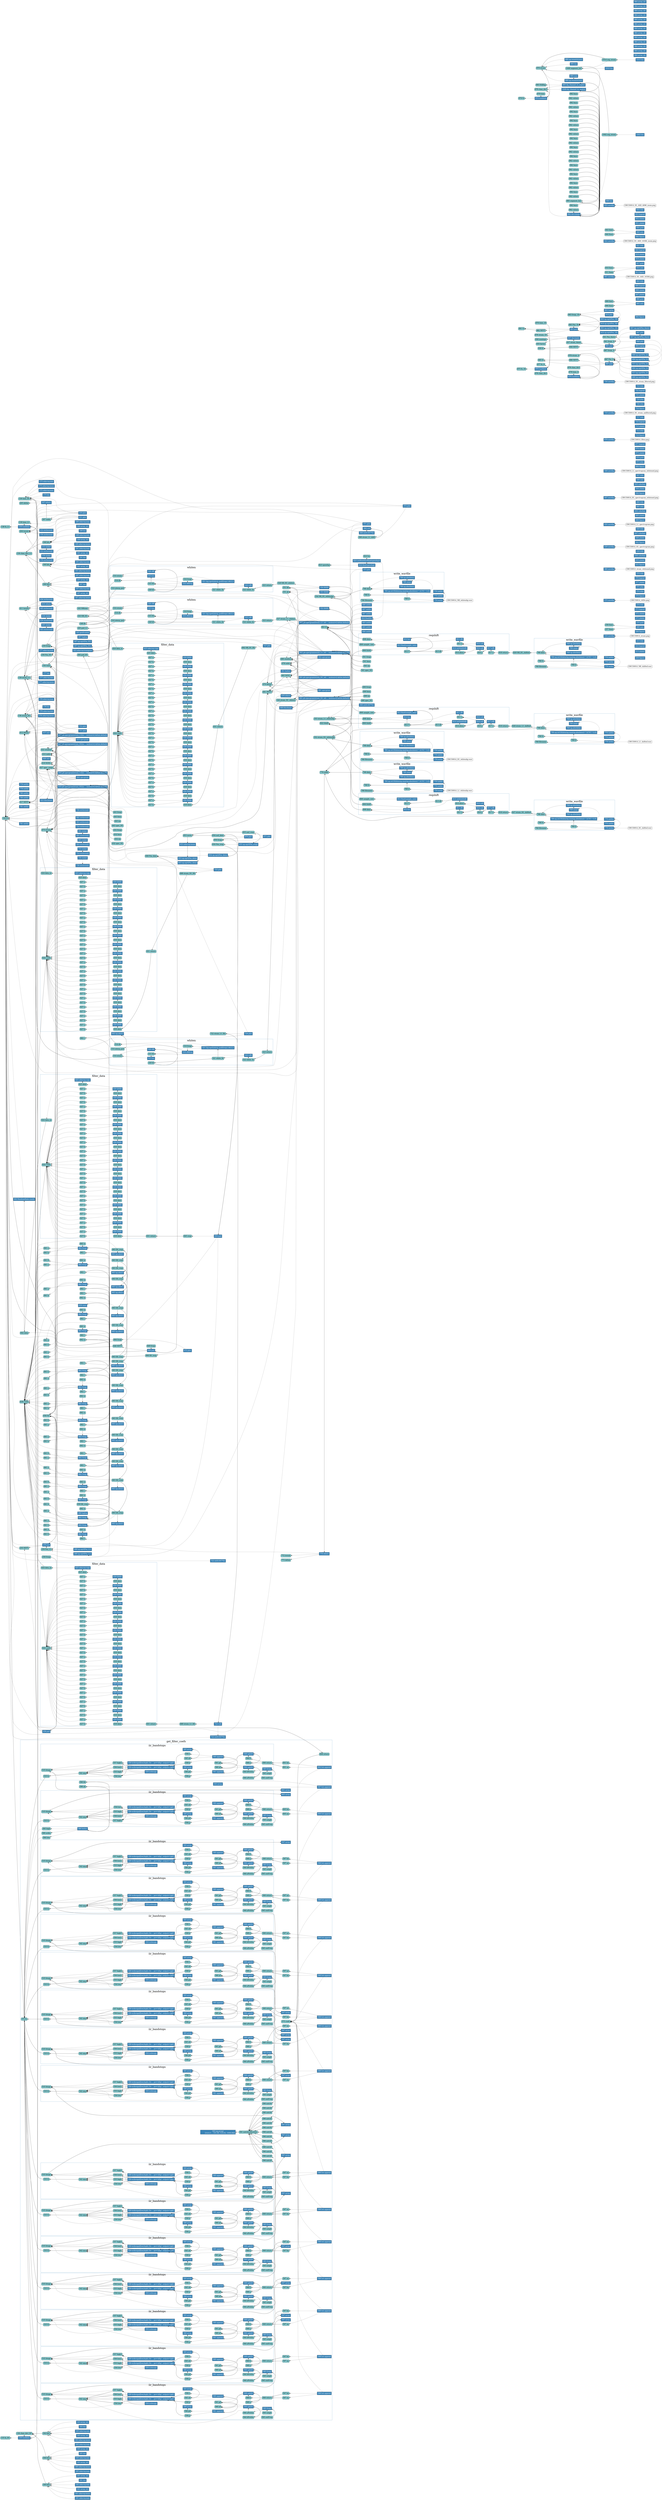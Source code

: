 digraph dependency {
    rankdir=RL;
    node[fontsize=20]
    v_1_32 [label="136 loaddata" fillcolor="#3A85B9" fontcolor="white" shape="box" style="filled"];
    v_1_29 [label="135 fn_H1" fillcolor="#85CBD0" fontcolor="black" shape="box" style="rounded,filled"];
    v_1_33 [label="136 time_H1" fillcolor="#85CBD0" fontcolor="black" shape="box" style="rounded,filled"];
    v_1_34 [label="136 strain_H1" fillcolor="#85CBD0" fontcolor="black" shape="box" style="rounded,filled"];
    v_1_35 [label="136 chan_dict_H1" fillcolor="#85CBD0" fontcolor="black" shape="box" style="rounded,filled"];
    v_1_39 [label="139 loaddata" fillcolor="#3A85B9" fontcolor="white" shape="box" style="filled"];
    v_1_36 [label="138 fn_L1" fillcolor="#85CBD0" fontcolor="black" shape="box" style="rounded,filled"];
    v_1_40 [label="139 time_L1" fillcolor="#85CBD0" fontcolor="black" shape="box" style="rounded,filled"];
    v_1_41 [label="139 strain_L1" fillcolor="#85CBD0" fontcolor="black" shape="box" style="rounded,filled"];
    v_1_42 [label="139 chan_dict_L1" fillcolor="#85CBD0" fontcolor="black" shape="box" style="rounded,filled"];
    v_1_48 [label="163 genfromtxt" fillcolor="#3A85B9" fontcolor="white" shape="box" style="filled"];
    v_1_51 [label="163 ndarray.transpose" fillcolor="#3A85B9" fontcolor="white" shape="box" style="filled"];
    v_1_51 [label="163 ndarray.transpose" fillcolor="#3A85B9" fontcolor="white" shape="box" style="filled"];
    v_1_52 [label="163 NR_H1" fillcolor="#85CBD0" fontcolor="black" shape="box" style="rounded,filled"];
    v_1_53 [label="163 NRtime" fillcolor="#85CBD0" fontcolor="black" shape="box" style="rounded,filled"];
    v_1_57 [label="175 len" fillcolor="#3A85B9" fontcolor="white" shape="box" style="filled"];
    v_1_61 [label="175 ndarray.min" fillcolor="#3A85B9" fontcolor="white" shape="box" style="filled"];
    v_1_65 [label="175 ndarray.mean" fillcolor="#3A85B9" fontcolor="white" shape="box" style="filled"];
    v_1_69 [label="175 ndarray.max" fillcolor="#3A85B9" fontcolor="white" shape="box" style="filled"];
    v_1_74 [label="176 len" fillcolor="#3A85B9" fontcolor="white" shape="box" style="filled"];
    v_1_78 [label="176 ndarray.min" fillcolor="#3A85B9" fontcolor="white" shape="box" style="filled"];
    v_1_82 [label="176 ndarray.mean" fillcolor="#3A85B9" fontcolor="white" shape="box" style="filled"];
    v_1_86 [label="176 ndarray.max" fillcolor="#3A85B9" fontcolor="white" shape="box" style="filled"];
    v_1_90 [label="177 len" fillcolor="#3A85B9" fontcolor="white" shape="box" style="filled"];
    v_1_94 [label="177 ndarray.min" fillcolor="#3A85B9" fontcolor="white" shape="box" style="filled"];
    v_1_98 [label="177 ndarray.mean" fillcolor="#3A85B9" fontcolor="white" shape="box" style="filled"];
    v_1_102 [label="177 ndarray.max" fillcolor="#3A85B9" fontcolor="white" shape="box" style="filled"];
    v_1_107 [label="181 len" fillcolor="#3A85B9" fontcolor="white" shape="box" style="filled"];
    v_1_103 [label="180 bits" fillcolor="#85CBD0" fontcolor="black" shape="box" style="rounded,filled"];
    v_1_111 [label="181 ndarray.min" fillcolor="#3A85B9" fontcolor="white" shape="box" style="filled"];
    v_1_114 [label="181 array_str" fillcolor="#3A85B9" fontcolor="white" shape="box" style="filled"];
    v_1_118 [label="181 ndarray.mean" fillcolor="#3A85B9" fontcolor="white" shape="box" style="filled"];
    v_1_122 [label="181 ndarray.max" fillcolor="#3A85B9" fontcolor="white" shape="box" style="filled"];
    v_1_125 [label="181 array_str" fillcolor="#3A85B9" fontcolor="white" shape="box" style="filled"];
    v_1_130 [label="183 len" fillcolor="#3A85B9" fontcolor="white" shape="box" style="filled"];
    v_1_126 [label="182 bits" fillcolor="#85CBD0" fontcolor="black" shape="box" style="rounded,filled"];
    v_1_134 [label="183 ndarray.min" fillcolor="#3A85B9" fontcolor="white" shape="box" style="filled"];
    v_1_137 [label="183 array_str" fillcolor="#3A85B9" fontcolor="white" shape="box" style="filled"];
    v_1_141 [label="183 ndarray.mean" fillcolor="#3A85B9" fontcolor="white" shape="box" style="filled"];
    v_1_145 [label="183 ndarray.max" fillcolor="#3A85B9" fontcolor="white" shape="box" style="filled"];
    v_1_148 [label="183 array_str" fillcolor="#3A85B9" fontcolor="white" shape="box" style="filled"];
    v_1_153 [label="185 len" fillcolor="#3A85B9" fontcolor="white" shape="box" style="filled"];
    v_1_149 [label="184 bits" fillcolor="#85CBD0" fontcolor="black" shape="box" style="rounded,filled"];
    v_1_157 [label="185 ndarray.min" fillcolor="#3A85B9" fontcolor="white" shape="box" style="filled"];
    v_1_160 [label="185 array_str" fillcolor="#3A85B9" fontcolor="white" shape="box" style="filled"];
    v_1_164 [label="185 ndarray.mean" fillcolor="#3A85B9" fontcolor="white" shape="box" style="filled"];
    v_1_168 [label="185 ndarray.max" fillcolor="#3A85B9" fontcolor="white" shape="box" style="filled"];
    v_1_171 [label="185 array_str" fillcolor="#3A85B9" fontcolor="white" shape="box" style="filled"];
    v_1_176 [label="187 len" fillcolor="#3A85B9" fontcolor="white" shape="box" style="filled"];
    v_1_172 [label="186 bits" fillcolor="#85CBD0" fontcolor="black" shape="box" style="rounded,filled"];
    v_1_180 [label="187 ndarray.min" fillcolor="#3A85B9" fontcolor="white" shape="box" style="filled"];
    v_1_183 [label="187 array_str" fillcolor="#3A85B9" fontcolor="white" shape="box" style="filled"];
    v_1_187 [label="187 ndarray.mean" fillcolor="#3A85B9" fontcolor="white" shape="box" style="filled"];
    v_1_191 [label="187 ndarray.max" fillcolor="#3A85B9" fontcolor="white" shape="box" style="filled"];
    v_1_194 [label="187 array_str" fillcolor="#3A85B9" fontcolor="white" shape="box" style="filled"];
    v_1_199 [label="189 len" fillcolor="#3A85B9" fontcolor="white" shape="box" style="filled"];
    v_1_195 [label="188 bits" fillcolor="#85CBD0" fontcolor="black" shape="box" style="rounded,filled"];
    v_1_203 [label="189 ndarray.min" fillcolor="#3A85B9" fontcolor="white" shape="box" style="filled"];
    v_1_206 [label="189 array_str" fillcolor="#3A85B9" fontcolor="white" shape="box" style="filled"];
    v_1_210 [label="189 ndarray.mean" fillcolor="#3A85B9" fontcolor="white" shape="box" style="filled"];
    v_1_214 [label="189 ndarray.max" fillcolor="#3A85B9" fontcolor="white" shape="box" style="filled"];
    v_1_217 [label="189 array_str" fillcolor="#3A85B9" fontcolor="white" shape="box" style="filled"];
    v_1_222 [label="191 len" fillcolor="#3A85B9" fontcolor="white" shape="box" style="filled"];
    v_1_218 [label="190 bits" fillcolor="#85CBD0" fontcolor="black" shape="box" style="rounded,filled"];
    v_1_226 [label="191 ndarray.min" fillcolor="#3A85B9" fontcolor="white" shape="box" style="filled"];
    v_1_229 [label="191 array_str" fillcolor="#3A85B9" fontcolor="white" shape="box" style="filled"];
    v_1_233 [label="191 ndarray.mean" fillcolor="#3A85B9" fontcolor="white" shape="box" style="filled"];
    v_1_237 [label="191 ndarray.max" fillcolor="#3A85B9" fontcolor="white" shape="box" style="filled"];
    v_1_240 [label="191 array_str" fillcolor="#3A85B9" fontcolor="white" shape="box" style="filled"];
    v_1_248 [label="207 where" fillcolor="#3A85B9" fontcolor="white" shape="box" style="filled"];
    v_1_241 [label="204 tevent" fillcolor="#85CBD0" fontcolor="black" shape="box" style="rounded,filled"];
    v_1_242 [label="205 deltat" fillcolor="#85CBD0" fontcolor="black" shape="box" style="rounded,filled"];
    v_1_249 [label="207 indxt" fillcolor="#85CBD0" fontcolor="black" shape="box" style="rounded,filled"];
    v_1_252 [label="209 figure" fillcolor="#3A85B9" fontcolor="white" shape="box" style="filled"];
    v_1_255 [label="210 plot" fillcolor="#3A85B9" fontcolor="white" shape="box" style="filled"];
    v_1_258 [label="211 plot" fillcolor="#3A85B9" fontcolor="white" shape="box" style="filled"];
    v_1_261 [label="212 str(tevent)" fillcolor="#3A85B9" fontcolor="white" shape="box" style="filled"];
    v_1_263 [label="212 xlabel" fillcolor="#3A85B9" fontcolor="white" shape="box" style="filled"];
    v_1_264 [label="212 str(tevent)" fillcolor="#3A85B9" fontcolor="white" shape="box" style="filled"];
    v_1_269 [label="213 ylabel" fillcolor="#3A85B9" fontcolor="white" shape="box" style="filled"];
    v_1_272 [label="214 legend" fillcolor="#3A85B9" fontcolor="white" shape="box" style="filled"];
    v_1_275 [label="215 title" fillcolor="#3A85B9" fontcolor="white" shape="box" style="filled"];
    a_3 [label="GW150914_strain.png" fillcolor="white" fontcolor="black" shape="box" style="rounded,filled"];
    v_1_278 [label="216 savefig" fillcolor="#3A85B9" fontcolor="white" shape="box" style="filled"];
    v_1_284 [label="258 psd" fillcolor="#3A85B9" fontcolor="white" shape="box" style="filled"];
    v_1_43 [label="142 fs" fillcolor="#85CBD0" fontcolor="black" shape="box" style="rounded,filled"];
    v_1_279 [label="255 NFFT" fillcolor="#85CBD0" fontcolor="black" shape="box" style="rounded,filled"];
    v_1_285 [label="258 Pxx_H1" fillcolor="#85CBD0" fontcolor="black" shape="box" style="rounded,filled"];
    v_1_286 [label="258 freqs" fillcolor="#85CBD0" fontcolor="black" shape="box" style="rounded,filled"];
    v_1_289 [label="259 psd" fillcolor="#3A85B9" fontcolor="white" shape="box" style="filled"];
    v_1_290 [label="259 freqs" fillcolor="#85CBD0" fontcolor="black" shape="box" style="rounded,filled"];
    v_1_291 [label="259 Pxx_L1" fillcolor="#85CBD0" fontcolor="black" shape="box" style="rounded,filled"];
    v_1_295 [label="262 psd_H1" fillcolor="#85CBD0" fontcolor="black" shape="box" style="rounded,filled"];
    v_1_299 [label="263 psd_L1" fillcolor="#85CBD0" fontcolor="black" shape="box" style="rounded,filled"];
    v_1_302 [label="266 figure" fillcolor="#3A85B9" fontcolor="white" shape="box" style="filled"];
    v_1_305 [label="267 np.sqrt(Pxx_H1)" fillcolor="#3A85B9" fontcolor="white" shape="box" style="filled"];
    v_1_307 [label="267 loglog" fillcolor="#3A85B9" fontcolor="white" shape="box" style="filled"];
    v_1_308 [label="267 np.sqrt(Pxx_H1)" fillcolor="#3A85B9" fontcolor="white" shape="box" style="filled"];
    v_1_312 [label="268 np.sqrt(Pxx_L1)" fillcolor="#3A85B9" fontcolor="white" shape="box" style="filled"];
    v_1_314 [label="268 loglog" fillcolor="#3A85B9" fontcolor="white" shape="box" style="filled"];
    v_1_315 [label="268 np.sqrt(Pxx_L1)" fillcolor="#3A85B9" fontcolor="white" shape="box" style="filled"];
    v_1_319 [label="269 axis" fillcolor="#3A85B9" fontcolor="white" shape="box" style="filled"];
    v_1_280 [label="256 fmin" fillcolor="#85CBD0" fontcolor="black" shape="box" style="rounded,filled"];
    v_1_281 [label="257 fmax" fillcolor="#85CBD0" fontcolor="black" shape="box" style="rounded,filled"];
    v_1_322 [label="270 grid" fillcolor="#3A85B9" fontcolor="white" shape="box" style="filled"];
    v_1_325 [label="271 ylabel" fillcolor="#3A85B9" fontcolor="white" shape="box" style="filled"];
    v_1_328 [label="272 xlabel" fillcolor="#3A85B9" fontcolor="white" shape="box" style="filled"];
    v_1_331 [label="273 legend" fillcolor="#3A85B9" fontcolor="white" shape="box" style="filled"];
    v_1_334 [label="274 title" fillcolor="#3A85B9" fontcolor="white" shape="box" style="filled"];
    a_7 [label="GW150914_ASDs.png" fillcolor="white" fontcolor="black" shape="box" style="rounded,filled"];
    v_1_337 [label="275 savefig" fillcolor="#3A85B9" fontcolor="white" shape="box" style="filled"];
    subgraph cluster_77  {
        color="#3A85B9";
        fontsize=30;
        label = "whiten";
        v_77_368 [label="323 return" fillcolor="#85CBD0" fontcolor="black" shape="box" style="rounded,filled"];
        v_77_339 [label="314 strain" fillcolor="#85CBD0" fontcolor="black" shape="box" style="rounded,filled"];
        v_77_340 [label="314 interp_psd" fillcolor="#85CBD0" fontcolor="black" shape="box" style="rounded,filled"];
        v_77_341 [label="314 dt" fillcolor="#85CBD0" fontcolor="black" shape="box" style="rounded,filled"];
        v_77_348 [label="315 len" fillcolor="#3A85B9" fontcolor="white" shape="box" style="filled"];
        v_77_349 [label="315 Nt" fillcolor="#85CBD0" fontcolor="black" shape="box" style="rounded,filled"];
        v_77_352 [label="316 rfftfreq" fillcolor="#3A85B9" fontcolor="white" shape="box" style="filled"];
        v_77_353 [label="316 freqs" fillcolor="#85CBD0" fontcolor="black" shape="box" style="rounded,filled"];
        v_77_356 [label="320 rfft" fillcolor="#3A85B9" fontcolor="white" shape="box" style="filled"];
        v_77_357 [label="320 hf" fillcolor="#85CBD0" fontcolor="black" shape="box" style="rounded,filled"];
        v_77_362 [label="321 (np.sqrt(interp_psd(freqs) /dt/2.))" fillcolor="#3A85B9" fontcolor="white" shape="box" style="filled"];
        v_77_361 [label="321 white_hf" fillcolor="#85CBD0" fontcolor="black" shape="box" style="rounded,filled"];
        v_77_366 [label="322 irfft" fillcolor="#3A85B9" fontcolor="white" shape="box" style="filled"];
        v_77_367 [label="322 white_ht" fillcolor="#85CBD0" fontcolor="black" shape="box" style="rounded,filled"];
        {rank=same v_77_356 v_77_357}
        {rank=same v_77_361 v_77_362}
        {rank=same v_77_366 v_77_367}
        {rank=same v_77_368}
        {rank=same v_77_339 v_77_340 v_77_341}
        {rank=same v_77_348 v_77_349}
        {rank=same v_77_352 v_77_353}
    }
    v_1_45 [label="146 dt" fillcolor="#85CBD0" fontcolor="black" shape="box" style="rounded,filled"];
    v_1_370 [label="326 strain_H1_whiten" fillcolor="#85CBD0" fontcolor="black" shape="box" style="rounded,filled"];
    subgraph cluster_83  {
        color="#3A85B9";
        fontsize=30;
        label = "whiten";
        v_83_400 [label="323 return" fillcolor="#85CBD0" fontcolor="black" shape="box" style="rounded,filled"];
        v_83_371 [label="314 strain" fillcolor="#85CBD0" fontcolor="black" shape="box" style="rounded,filled"];
        v_83_372 [label="314 interp_psd" fillcolor="#85CBD0" fontcolor="black" shape="box" style="rounded,filled"];
        v_83_373 [label="314 dt" fillcolor="#85CBD0" fontcolor="black" shape="box" style="rounded,filled"];
        v_83_380 [label="315 len" fillcolor="#3A85B9" fontcolor="white" shape="box" style="filled"];
        v_83_381 [label="315 Nt" fillcolor="#85CBD0" fontcolor="black" shape="box" style="rounded,filled"];
        v_83_384 [label="316 rfftfreq" fillcolor="#3A85B9" fontcolor="white" shape="box" style="filled"];
        v_83_385 [label="316 freqs" fillcolor="#85CBD0" fontcolor="black" shape="box" style="rounded,filled"];
        v_83_388 [label="320 rfft" fillcolor="#3A85B9" fontcolor="white" shape="box" style="filled"];
        v_83_389 [label="320 hf" fillcolor="#85CBD0" fontcolor="black" shape="box" style="rounded,filled"];
        v_83_394 [label="321 (np.sqrt(interp_psd(freqs) /dt/2.))" fillcolor="#3A85B9" fontcolor="white" shape="box" style="filled"];
        v_83_393 [label="321 white_hf" fillcolor="#85CBD0" fontcolor="black" shape="box" style="rounded,filled"];
        v_83_398 [label="322 irfft" fillcolor="#3A85B9" fontcolor="white" shape="box" style="filled"];
        v_83_399 [label="322 white_ht" fillcolor="#85CBD0" fontcolor="black" shape="box" style="rounded,filled"];
        {rank=same v_83_388 v_83_389}
        {rank=same v_83_393 v_83_394}
        {rank=same v_83_398 v_83_399}
        {rank=same v_83_400}
        {rank=same v_83_371 v_83_372 v_83_373}
        {rank=same v_83_380 v_83_381}
        {rank=same v_83_384 v_83_385}
    }
    v_1_402 [label="327 strain_L1_whiten" fillcolor="#85CBD0" fontcolor="black" shape="box" style="rounded,filled"];
    subgraph cluster_89  {
        color="#3A85B9";
        fontsize=30;
        label = "whiten";
        v_89_432 [label="323 return" fillcolor="#85CBD0" fontcolor="black" shape="box" style="rounded,filled"];
        v_89_403 [label="314 strain" fillcolor="#85CBD0" fontcolor="black" shape="box" style="rounded,filled"];
        v_89_404 [label="314 interp_psd" fillcolor="#85CBD0" fontcolor="black" shape="box" style="rounded,filled"];
        v_89_405 [label="314 dt" fillcolor="#85CBD0" fontcolor="black" shape="box" style="rounded,filled"];
        v_89_412 [label="315 len" fillcolor="#3A85B9" fontcolor="white" shape="box" style="filled"];
        v_89_413 [label="315 Nt" fillcolor="#85CBD0" fontcolor="black" shape="box" style="rounded,filled"];
        v_89_416 [label="316 rfftfreq" fillcolor="#3A85B9" fontcolor="white" shape="box" style="filled"];
        v_89_417 [label="316 freqs" fillcolor="#85CBD0" fontcolor="black" shape="box" style="rounded,filled"];
        v_89_420 [label="320 rfft" fillcolor="#3A85B9" fontcolor="white" shape="box" style="filled"];
        v_89_421 [label="320 hf" fillcolor="#85CBD0" fontcolor="black" shape="box" style="rounded,filled"];
        v_89_426 [label="321 (np.sqrt(interp_psd(freqs) /dt/2.))" fillcolor="#3A85B9" fontcolor="white" shape="box" style="filled"];
        v_89_425 [label="321 white_hf" fillcolor="#85CBD0" fontcolor="black" shape="box" style="rounded,filled"];
        v_89_430 [label="322 irfft" fillcolor="#3A85B9" fontcolor="white" shape="box" style="filled"];
        v_89_431 [label="322 white_ht" fillcolor="#85CBD0" fontcolor="black" shape="box" style="rounded,filled"];
        {rank=same v_89_420 v_89_421}
        {rank=same v_89_425 v_89_426}
        {rank=same v_89_430 v_89_431}
        {rank=same v_89_432}
        {rank=same v_89_403 v_89_404 v_89_405}
        {rank=same v_89_412 v_89_413}
        {rank=same v_89_416 v_89_417}
    }
    v_1_434 [label="328 NR_H1_whiten" fillcolor="#85CBD0" fontcolor="black" shape="box" style="rounded,filled"];
    v_1_437 [label="351 butter" fillcolor="#3A85B9" fontcolor="white" shape="box" style="filled"];
    v_1_438 [label="351 ab" fillcolor="#85CBD0" fontcolor="black" shape="box" style="rounded,filled"];
    v_1_439 [label="351 bb" fillcolor="#85CBD0" fontcolor="black" shape="box" style="rounded,filled"];
    v_1_442 [label="352 filtfilt" fillcolor="#3A85B9" fontcolor="white" shape="box" style="filled"];
    v_1_443 [label="352 strain_H1_whitenbp" fillcolor="#85CBD0" fontcolor="black" shape="box" style="rounded,filled"];
    v_1_446 [label="353 filtfilt" fillcolor="#3A85B9" fontcolor="white" shape="box" style="filled"];
    v_1_447 [label="353 strain_L1_whitenbp" fillcolor="#85CBD0" fontcolor="black" shape="box" style="rounded,filled"];
    v_1_450 [label="354 filtfilt" fillcolor="#3A85B9" fontcolor="white" shape="box" style="filled"];
    v_1_451 [label="354 NR_H1_whitenbp" fillcolor="#85CBD0" fontcolor="black" shape="box" style="rounded,filled"];
    v_1_454 [label="368 int(0.007*fs)" fillcolor="#3A85B9" fontcolor="white" shape="box" style="filled"];
    v_1_456 [label="368 roll" fillcolor="#3A85B9" fontcolor="white" shape="box" style="filled"];
    v_1_460 [label="368 strain_L1_shift" fillcolor="#85CBD0" fontcolor="black" shape="box" style="rounded,filled"];
    v_1_457 [label="368 int(0.007*fs)" fillcolor="#3A85B9" fontcolor="white" shape="box" style="filled"];
    v_1_463 [label="370 figure" fillcolor="#3A85B9" fontcolor="white" shape="box" style="filled"];
    v_1_466 [label="371 plot" fillcolor="#3A85B9" fontcolor="white" shape="box" style="filled"];
    v_1_44 [label="144 time" fillcolor="#85CBD0" fontcolor="black" shape="box" style="rounded,filled"];
    v_1_469 [label="372 plot" fillcolor="#3A85B9" fontcolor="white" shape="box" style="filled"];
    v_1_472 [label="373 plot" fillcolor="#3A85B9" fontcolor="white" shape="box" style="filled"];
    v_1_475 [label="374 xlim" fillcolor="#3A85B9" fontcolor="white" shape="box" style="filled"];
    v_1_478 [label="375 ylim" fillcolor="#3A85B9" fontcolor="white" shape="box" style="filled"];
    v_1_481 [label="376 str(tevent)" fillcolor="#3A85B9" fontcolor="white" shape="box" style="filled"];
    v_1_483 [label="376 xlabel" fillcolor="#3A85B9" fontcolor="white" shape="box" style="filled"];
    v_1_484 [label="376 str(tevent)" fillcolor="#3A85B9" fontcolor="white" shape="box" style="filled"];
    v_1_488 [label="377 ylabel" fillcolor="#3A85B9" fontcolor="white" shape="box" style="filled"];
    v_1_491 [label="378 legend" fillcolor="#3A85B9" fontcolor="white" shape="box" style="filled"];
    v_1_494 [label="379 title" fillcolor="#3A85B9" fontcolor="white" shape="box" style="filled"];
    a_8 [label="GW150914_strain_whitened.png" fillcolor="white" fontcolor="black" shape="box" style="rounded,filled"];
    v_1_497 [label="380 savefig" fillcolor="#3A85B9" fontcolor="white" shape="box" style="filled"];
    v_1_505 [label="414 where" fillcolor="#3A85B9" fontcolor="white" shape="box" style="filled"];
    v_1_498 [label="411 tevent" fillcolor="#85CBD0" fontcolor="black" shape="box" style="rounded,filled"];
    v_1_499 [label="412 deltat" fillcolor="#85CBD0" fontcolor="black" shape="box" style="rounded,filled"];
    v_1_506 [label="414 indxt" fillcolor="#85CBD0" fontcolor="black" shape="box" style="rounded,filled"];
    v_1_511 [label="422 blackman" fillcolor="#3A85B9" fontcolor="white" shape="box" style="filled"];
    v_1_507 [label="417 NFFT" fillcolor="#85CBD0" fontcolor="black" shape="box" style="rounded,filled"];
    v_1_512 [label="422 window" fillcolor="#85CBD0" fontcolor="black" shape="box" style="rounded,filled"];
    v_1_516 [label="431 figure" fillcolor="#3A85B9" fontcolor="white" shape="box" style="filled"];
    v_1_518 [label="433 plt.specgram(strain_H1[in ... xextent=[-deltat,deltat])" fillcolor="#3A85B9" fontcolor="white" shape="box" style="filled"];
    v_1_513 [label="427 spec_cmap" fillcolor="#85CBD0" fontcolor="black" shape="box" style="rounded,filled"];
    v_1_508 [label="419 NOVL" fillcolor="#85CBD0" fontcolor="black" shape="box" style="rounded,filled"];
    v_1_517 [label="432 im" fillcolor="#85CBD0" fontcolor="black" shape="box" style="rounded,filled"];
    v_1_520 [label="432 spec_H1" fillcolor="#85CBD0" fontcolor="black" shape="box" style="rounded,filled"];
    v_1_521 [label="432 freqs" fillcolor="#85CBD0" fontcolor="black" shape="box" style="rounded,filled"];
    v_1_522 [label="432 bins" fillcolor="#85CBD0" fontcolor="black" shape="box" style="rounded,filled"];
    v_1_526 [label="433 specgram" fillcolor="#3A85B9" fontcolor="white" shape="box" style="filled"];
    v_1_527 [label="433 plt.specgram(strain_H1[in ... xextent=[-deltat,deltat])" fillcolor="#3A85B9" fontcolor="white" shape="box" style="filled"];
    v_1_531 [label="434 str(tevent)" fillcolor="#3A85B9" fontcolor="white" shape="box" style="filled"];
    v_1_533 [label="434 xlabel" fillcolor="#3A85B9" fontcolor="white" shape="box" style="filled"];
    v_1_534 [label="434 str(tevent)" fillcolor="#3A85B9" fontcolor="white" shape="box" style="filled"];
    v_1_538 [label="435 ylabel" fillcolor="#3A85B9" fontcolor="white" shape="box" style="filled"];
    v_1_541 [label="436 colorbar" fillcolor="#3A85B9" fontcolor="white" shape="box" style="filled"];
    v_1_544 [label="437 axis" fillcolor="#3A85B9" fontcolor="white" shape="box" style="filled"];
    v_1_547 [label="438 title" fillcolor="#3A85B9" fontcolor="white" shape="box" style="filled"];
    a_10 [label="GW150914_H1_spectrogram.png" fillcolor="white" fontcolor="black" shape="box" style="rounded,filled"];
    v_1_550 [label="439 savefig" fillcolor="#3A85B9" fontcolor="white" shape="box" style="filled"];
    v_1_553 [label="442 figure" fillcolor="#3A85B9" fontcolor="white" shape="box" style="filled"];
    v_1_555 [label="444 plt.specgram(strain_L1[in ... xextent=[-deltat,deltat])" fillcolor="#3A85B9" fontcolor="white" shape="box" style="filled"];
    v_1_554 [label="443 im" fillcolor="#85CBD0" fontcolor="black" shape="box" style="rounded,filled"];
    v_1_557 [label="443 spec_H1" fillcolor="#85CBD0" fontcolor="black" shape="box" style="rounded,filled"];
    v_1_558 [label="443 freqs" fillcolor="#85CBD0" fontcolor="black" shape="box" style="rounded,filled"];
    v_1_559 [label="443 bins" fillcolor="#85CBD0" fontcolor="black" shape="box" style="rounded,filled"];
    v_1_563 [label="444 specgram" fillcolor="#3A85B9" fontcolor="white" shape="box" style="filled"];
    v_1_564 [label="444 plt.specgram(strain_L1[in ... xextent=[-deltat,deltat])" fillcolor="#3A85B9" fontcolor="white" shape="box" style="filled"];
    v_1_568 [label="445 str(tevent)" fillcolor="#3A85B9" fontcolor="white" shape="box" style="filled"];
    v_1_570 [label="445 xlabel" fillcolor="#3A85B9" fontcolor="white" shape="box" style="filled"];
    v_1_571 [label="445 str(tevent)" fillcolor="#3A85B9" fontcolor="white" shape="box" style="filled"];
    v_1_575 [label="446 ylabel" fillcolor="#3A85B9" fontcolor="white" shape="box" style="filled"];
    v_1_578 [label="447 colorbar" fillcolor="#3A85B9" fontcolor="white" shape="box" style="filled"];
    v_1_581 [label="448 axis" fillcolor="#3A85B9" fontcolor="white" shape="box" style="filled"];
    v_1_584 [label="449 title" fillcolor="#3A85B9" fontcolor="white" shape="box" style="filled"];
    a_11 [label="GW150914_L1_spectrogram.png" fillcolor="white" fontcolor="black" shape="box" style="rounded,filled"];
    v_1_587 [label="450 savefig" fillcolor="#3A85B9" fontcolor="white" shape="box" style="filled"];
    v_1_595 [label="478 where" fillcolor="#3A85B9" fontcolor="white" shape="box" style="filled"];
    v_1_588 [label="475 tevent" fillcolor="#85CBD0" fontcolor="black" shape="box" style="rounded,filled"];
    v_1_589 [label="476 deltat" fillcolor="#85CBD0" fontcolor="black" shape="box" style="rounded,filled"];
    v_1_596 [label="478 indxt" fillcolor="#85CBD0" fontcolor="black" shape="box" style="rounded,filled"];
    v_1_601 [label="486 blackman" fillcolor="#3A85B9" fontcolor="white" shape="box" style="filled"];
    v_1_597 [label="481 NFFT" fillcolor="#85CBD0" fontcolor="black" shape="box" style="rounded,filled"];
    v_1_602 [label="486 window" fillcolor="#85CBD0" fontcolor="black" shape="box" style="rounded,filled"];
    v_1_605 [label="489 figure" fillcolor="#3A85B9" fontcolor="white" shape="box" style="filled"];
    v_1_607 [label="491 plt.specgram(strain_H1_wh ... xextent=[-deltat,deltat])" fillcolor="#3A85B9" fontcolor="white" shape="box" style="filled"];
    v_1_598 [label="483 NOVL" fillcolor="#85CBD0" fontcolor="black" shape="box" style="rounded,filled"];
    v_1_606 [label="490 im" fillcolor="#85CBD0" fontcolor="black" shape="box" style="rounded,filled"];
    v_1_609 [label="490 spec_H1" fillcolor="#85CBD0" fontcolor="black" shape="box" style="rounded,filled"];
    v_1_610 [label="490 freqs" fillcolor="#85CBD0" fontcolor="black" shape="box" style="rounded,filled"];
    v_1_611 [label="490 bins" fillcolor="#85CBD0" fontcolor="black" shape="box" style="rounded,filled"];
    v_1_615 [label="491 specgram" fillcolor="#3A85B9" fontcolor="white" shape="box" style="filled"];
    v_1_616 [label="491 plt.specgram(strain_H1_wh ... xextent=[-deltat,deltat])" fillcolor="#3A85B9" fontcolor="white" shape="box" style="filled"];
    v_1_620 [label="492 str(tevent)" fillcolor="#3A85B9" fontcolor="white" shape="box" style="filled"];
    v_1_622 [label="492 xlabel" fillcolor="#3A85B9" fontcolor="white" shape="box" style="filled"];
    v_1_623 [label="492 str(tevent)" fillcolor="#3A85B9" fontcolor="white" shape="box" style="filled"];
    v_1_627 [label="493 ylabel" fillcolor="#3A85B9" fontcolor="white" shape="box" style="filled"];
    v_1_630 [label="494 colorbar" fillcolor="#3A85B9" fontcolor="white" shape="box" style="filled"];
    v_1_633 [label="495 axis" fillcolor="#3A85B9" fontcolor="white" shape="box" style="filled"];
    v_1_636 [label="496 title" fillcolor="#3A85B9" fontcolor="white" shape="box" style="filled"];
    a_12 [label="GW150914_H1_spectrogram_whitened.png" fillcolor="white" fontcolor="black" shape="box" style="rounded,filled"];
    v_1_639 [label="497 savefig" fillcolor="#3A85B9" fontcolor="white" shape="box" style="filled"];
    v_1_642 [label="500 figure" fillcolor="#3A85B9" fontcolor="white" shape="box" style="filled"];
    v_1_644 [label="502 plt.specgram(strain_L1_wh ... xextent=[-deltat,deltat])" fillcolor="#3A85B9" fontcolor="white" shape="box" style="filled"];
    v_1_643 [label="501 im" fillcolor="#85CBD0" fontcolor="black" shape="box" style="rounded,filled"];
    v_1_646 [label="501 spec_H1" fillcolor="#85CBD0" fontcolor="black" shape="box" style="rounded,filled"];
    v_1_647 [label="501 freqs" fillcolor="#85CBD0" fontcolor="black" shape="box" style="rounded,filled"];
    v_1_648 [label="501 bins" fillcolor="#85CBD0" fontcolor="black" shape="box" style="rounded,filled"];
    v_1_652 [label="502 specgram" fillcolor="#3A85B9" fontcolor="white" shape="box" style="filled"];
    v_1_653 [label="502 plt.specgram(strain_L1_wh ... xextent=[-deltat,deltat])" fillcolor="#3A85B9" fontcolor="white" shape="box" style="filled"];
    v_1_657 [label="503 str(tevent)" fillcolor="#3A85B9" fontcolor="white" shape="box" style="filled"];
    v_1_659 [label="503 xlabel" fillcolor="#3A85B9" fontcolor="white" shape="box" style="filled"];
    v_1_660 [label="503 str(tevent)" fillcolor="#3A85B9" fontcolor="white" shape="box" style="filled"];
    v_1_664 [label="504 ylabel" fillcolor="#3A85B9" fontcolor="white" shape="box" style="filled"];
    v_1_667 [label="505 colorbar" fillcolor="#3A85B9" fontcolor="white" shape="box" style="filled"];
    v_1_670 [label="506 axis" fillcolor="#3A85B9" fontcolor="white" shape="box" style="filled"];
    v_1_673 [label="507 title" fillcolor="#3A85B9" fontcolor="white" shape="box" style="filled"];
    a_13 [label="GW150914_L1_spectrogram_whitened.png" fillcolor="white" fontcolor="black" shape="box" style="rounded,filled"];
    v_1_676 [label="508 savefig" fillcolor="#3A85B9" fontcolor="white" shape="box" style="filled"];
    subgraph cluster_147  {
        color="#3A85B9";
        fontsize=30;
        label = "get_filter_coefs";
        v_147_1808 [label="608 return" fillcolor="#85CBD0" fontcolor="black" shape="box" style="rounded,filled"];
        v_147_680 [label="572 fs" fillcolor="#85CBD0" fontcolor="black" shape="box" style="rounded,filled"];
        v_147_691 [label="586 butter" fillcolor="#3A85B9" fontcolor="white" shape="box" style="filled"];
        v_147_685 [label="580 order" fillcolor="#85CBD0" fontcolor="black" shape="box" style="rounded,filled"];
        v_147_687 [label="584 low" fillcolor="#85CBD0" fontcolor="black" shape="box" style="rounded,filled"];
        v_147_688 [label="585 high" fillcolor="#85CBD0" fontcolor="black" shape="box" style="rounded,filled"];
        v_147_692 [label="586 ab" fillcolor="#85CBD0" fontcolor="black" shape="box" style="rounded,filled"];
        v_147_693 [label="586 bb" fillcolor="#85CBD0" fontcolor="black" shape="box" style="rounded,filled"];
        v_147_699 [label="587 list.append" fillcolor="#3A85B9" fontcolor="white" shape="box" style="filled"];
        v_147_682 [label="575 coefs" fillcolor="#85CBD0" fontcolor="black" shape="box" style="rounded,filled"];
        v_147_701 [label="593 np.array(
        [14.0,3 ... 331.49, 510.02, 1009.99])" fillcolor="#3A85B9" fontcolor="white" shape="box" style="filled"];
        v_147_700 [label="591 notchesAbsolute" fillcolor="#85CBD0" fontcolor="black" shape="box" style="rounded,filled"];
        v_147_705 [label="593 array" fillcolor="#3A85B9" fontcolor="white" shape="box" style="filled"];
        v_147_708 [label="597 array" fillcolor="#3A85B9" fontcolor="white" shape="box" style="filled"];
        v_152_709 [label="535 fstops" fillcolor="#85CBD0" fontcolor="black" shape="box" style="rounded,filled"];
        subgraph cluster_152  {
            color="#3A85B9";
            fontsize=30;
            label = "iir_bandstops";
            v_152_764 [label="569 return" fillcolor="#85CBD0" fontcolor="black" shape="box" style="rounded,filled"];
            v_152_710 [label="535 fs" fillcolor="#85CBD0" fontcolor="black" shape="box" style="rounded,filled"];
            v_152_715 [label="545 array" fillcolor="#3A85B9" fontcolor="white" shape="box" style="filled"];
            v_152_716 [label="545 zd" fillcolor="#85CBD0" fontcolor="black" shape="box" style="rounded,filled"];
            v_152_719 [label="546 array" fillcolor="#3A85B9" fontcolor="white" shape="box" style="filled"];
            v_152_720 [label="546 pd" fillcolor="#85CBD0" fontcolor="black" shape="box" style="rounded,filled"];
            v_152_731 [label="559 iirdesign([low,high], [lo ... pe='ellip', output='zpk')" fillcolor="#3A85B9" fontcolor="white" shape="box" style="filled"];
            v_152_726 [label="554 low" fillcolor="#85CBD0" fontcolor="black" shape="box" style="rounded,filled"];
            v_152_727 [label="555 high" fillcolor="#85CBD0" fontcolor="black" shape="box" style="rounded,filled"];
            v_152_728 [label="556 low2" fillcolor="#85CBD0" fontcolor="black" shape="box" style="rounded,filled"];
            v_152_729 [label="557 high2" fillcolor="#85CBD0" fontcolor="black" shape="box" style="rounded,filled"];
            v_152_730 [label="558 p" fillcolor="#85CBD0" fontcolor="black" shape="box" style="rounded,filled"];
            v_152_733 [label="558 k" fillcolor="#85CBD0" fontcolor="black" shape="box" style="rounded,filled"];
            v_152_734 [label="558 z" fillcolor="#85CBD0" fontcolor="black" shape="box" style="rounded,filled"];
            v_152_737 [label="559 iirdesign" fillcolor="#3A85B9" fontcolor="white" shape="box" style="filled"];
            v_152_738 [label="559 iirdesign([low,high], [lo ... pe='ellip', output='zpk')" fillcolor="#3A85B9" fontcolor="white" shape="box" style="filled"];
            v_152_742 [label="560 append" fillcolor="#3A85B9" fontcolor="white" shape="box" style="filled"];
            v_152_743 [label="560 zd" fillcolor="#85CBD0" fontcolor="black" shape="box" style="rounded,filled"];
            v_152_746 [label="561 append" fillcolor="#3A85B9" fontcolor="white" shape="box" style="filled"];
            v_152_747 [label="561 pd" fillcolor="#85CBD0" fontcolor="black" shape="box" style="rounded,filled"];
            v_152_750 [label="564 zpk2tf" fillcolor="#3A85B9" fontcolor="white" shape="box" style="filled"];
            v_152_751 [label="564 aPrelim" fillcolor="#85CBD0" fontcolor="black" shape="box" style="rounded,filled"];
            v_152_752 [label="564 bPrelim" fillcolor="#85CBD0" fontcolor="black" shape="box" style="rounded,filled"];
            v_152_755 [label="565 freqz" fillcolor="#3A85B9" fontcolor="white" shape="box" style="filled"];
            v_152_712 [label="542 nyq" fillcolor="#85CBD0" fontcolor="black" shape="box" style="rounded,filled"];
            v_152_756 [label="565 outg0" fillcolor="#85CBD0" fontcolor="black" shape="box" style="rounded,filled"];
            v_152_757 [label="565 outFreq" fillcolor="#85CBD0" fontcolor="black" shape="box" style="rounded,filled"];
            v_152_761 [label="568 zpk2tf" fillcolor="#3A85B9" fontcolor="white" shape="box" style="filled"];
            v_152_762 [label="568 a" fillcolor="#85CBD0" fontcolor="black" shape="box" style="rounded,filled"];
            v_152_763 [label="568 b" fillcolor="#85CBD0" fontcolor="black" shape="box" style="rounded,filled"];
            {rank=same v_152_715 v_152_716}
            {rank=same v_152_719 v_152_720}
            {rank=same v_152_726}
            {rank=same v_152_727}
            {rank=same v_152_728}
            {rank=same v_152_729}
            {rank=same v_152_730 v_152_733 v_152_734}
            {rank=same v_152_731 v_152_737 v_152_738}
            {rank=same v_152_742 v_152_743}
            {rank=same v_152_746 v_152_747}
            {rank=same v_152_750 v_152_751 v_152_752}
            {rank=same v_152_755 v_152_756 v_152_757}
            {rank=same v_152_709 v_152_710}
            {rank=same v_152_761 v_152_762 v_152_763}
            {rank=same v_152_764}
            {rank=same v_152_712}
        }
        v_147_767 [label="597 bn" fillcolor="#85CBD0" fontcolor="black" shape="box" style="rounded,filled"];
        v_147_768 [label="597 an" fillcolor="#85CBD0" fontcolor="black" shape="box" style="rounded,filled"];
        v_147_774 [label="598 list.append" fillcolor="#3A85B9" fontcolor="white" shape="box" style="filled"];
        v_147_777 [label="597 array" fillcolor="#3A85B9" fontcolor="white" shape="box" style="filled"];
        v_147_766 [label="596 notchf" fillcolor="#85CBD0" fontcolor="black" shape="box" style="rounded,filled"];
        v_163_778 [label="535 fstops" fillcolor="#85CBD0" fontcolor="black" shape="box" style="rounded,filled"];
        subgraph cluster_163  {
            color="#3A85B9";
            fontsize=30;
            label = "iir_bandstops";
            v_163_833 [label="569 return" fillcolor="#85CBD0" fontcolor="black" shape="box" style="rounded,filled"];
            v_163_779 [label="535 fs" fillcolor="#85CBD0" fontcolor="black" shape="box" style="rounded,filled"];
            v_163_784 [label="545 array" fillcolor="#3A85B9" fontcolor="white" shape="box" style="filled"];
            v_163_785 [label="545 zd" fillcolor="#85CBD0" fontcolor="black" shape="box" style="rounded,filled"];
            v_163_788 [label="546 array" fillcolor="#3A85B9" fontcolor="white" shape="box" style="filled"];
            v_163_789 [label="546 pd" fillcolor="#85CBD0" fontcolor="black" shape="box" style="rounded,filled"];
            v_163_800 [label="559 iirdesign([low,high], [lo ... pe='ellip', output='zpk')" fillcolor="#3A85B9" fontcolor="white" shape="box" style="filled"];
            v_163_795 [label="554 low" fillcolor="#85CBD0" fontcolor="black" shape="box" style="rounded,filled"];
            v_163_796 [label="555 high" fillcolor="#85CBD0" fontcolor="black" shape="box" style="rounded,filled"];
            v_163_797 [label="556 low2" fillcolor="#85CBD0" fontcolor="black" shape="box" style="rounded,filled"];
            v_163_798 [label="557 high2" fillcolor="#85CBD0" fontcolor="black" shape="box" style="rounded,filled"];
            v_163_799 [label="558 p" fillcolor="#85CBD0" fontcolor="black" shape="box" style="rounded,filled"];
            v_163_802 [label="558 k" fillcolor="#85CBD0" fontcolor="black" shape="box" style="rounded,filled"];
            v_163_803 [label="558 z" fillcolor="#85CBD0" fontcolor="black" shape="box" style="rounded,filled"];
            v_163_806 [label="559 iirdesign" fillcolor="#3A85B9" fontcolor="white" shape="box" style="filled"];
            v_163_807 [label="559 iirdesign([low,high], [lo ... pe='ellip', output='zpk')" fillcolor="#3A85B9" fontcolor="white" shape="box" style="filled"];
            v_163_811 [label="560 append" fillcolor="#3A85B9" fontcolor="white" shape="box" style="filled"];
            v_163_812 [label="560 zd" fillcolor="#85CBD0" fontcolor="black" shape="box" style="rounded,filled"];
            v_163_815 [label="561 append" fillcolor="#3A85B9" fontcolor="white" shape="box" style="filled"];
            v_163_816 [label="561 pd" fillcolor="#85CBD0" fontcolor="black" shape="box" style="rounded,filled"];
            v_163_819 [label="564 zpk2tf" fillcolor="#3A85B9" fontcolor="white" shape="box" style="filled"];
            v_163_820 [label="564 aPrelim" fillcolor="#85CBD0" fontcolor="black" shape="box" style="rounded,filled"];
            v_163_821 [label="564 bPrelim" fillcolor="#85CBD0" fontcolor="black" shape="box" style="rounded,filled"];
            v_163_824 [label="565 freqz" fillcolor="#3A85B9" fontcolor="white" shape="box" style="filled"];
            v_163_781 [label="542 nyq" fillcolor="#85CBD0" fontcolor="black" shape="box" style="rounded,filled"];
            v_163_825 [label="565 outg0" fillcolor="#85CBD0" fontcolor="black" shape="box" style="rounded,filled"];
            v_163_826 [label="565 outFreq" fillcolor="#85CBD0" fontcolor="black" shape="box" style="rounded,filled"];
            v_163_830 [label="568 zpk2tf" fillcolor="#3A85B9" fontcolor="white" shape="box" style="filled"];
            v_163_831 [label="568 a" fillcolor="#85CBD0" fontcolor="black" shape="box" style="rounded,filled"];
            v_163_832 [label="568 b" fillcolor="#85CBD0" fontcolor="black" shape="box" style="rounded,filled"];
            {rank=same v_163_784 v_163_785}
            {rank=same v_163_788 v_163_789}
            {rank=same v_163_795}
            {rank=same v_163_796}
            {rank=same v_163_797}
            {rank=same v_163_798}
            {rank=same v_163_799 v_163_802 v_163_803}
            {rank=same v_163_800 v_163_806 v_163_807}
            {rank=same v_163_811 v_163_812}
            {rank=same v_163_815 v_163_816}
            {rank=same v_163_819 v_163_820 v_163_821}
            {rank=same v_163_824 v_163_825 v_163_826}
            {rank=same v_163_778 v_163_779}
            {rank=same v_163_830 v_163_831 v_163_832}
            {rank=same v_163_833}
            {rank=same v_163_781}
        }
        v_147_836 [label="597 bn" fillcolor="#85CBD0" fontcolor="black" shape="box" style="rounded,filled"];
        v_147_837 [label="597 an" fillcolor="#85CBD0" fontcolor="black" shape="box" style="rounded,filled"];
        v_147_843 [label="598 list.append" fillcolor="#3A85B9" fontcolor="white" shape="box" style="filled"];
        v_147_846 [label="597 array" fillcolor="#3A85B9" fontcolor="white" shape="box" style="filled"];
        v_147_835 [label="596 notchf" fillcolor="#85CBD0" fontcolor="black" shape="box" style="rounded,filled"];
        v_174_847 [label="535 fstops" fillcolor="#85CBD0" fontcolor="black" shape="box" style="rounded,filled"];
        subgraph cluster_174  {
            color="#3A85B9";
            fontsize=30;
            label = "iir_bandstops";
            v_174_902 [label="569 return" fillcolor="#85CBD0" fontcolor="black" shape="box" style="rounded,filled"];
            v_174_848 [label="535 fs" fillcolor="#85CBD0" fontcolor="black" shape="box" style="rounded,filled"];
            v_174_853 [label="545 array" fillcolor="#3A85B9" fontcolor="white" shape="box" style="filled"];
            v_174_854 [label="545 zd" fillcolor="#85CBD0" fontcolor="black" shape="box" style="rounded,filled"];
            v_174_857 [label="546 array" fillcolor="#3A85B9" fontcolor="white" shape="box" style="filled"];
            v_174_858 [label="546 pd" fillcolor="#85CBD0" fontcolor="black" shape="box" style="rounded,filled"];
            v_174_869 [label="559 iirdesign([low,high], [lo ... pe='ellip', output='zpk')" fillcolor="#3A85B9" fontcolor="white" shape="box" style="filled"];
            v_174_864 [label="554 low" fillcolor="#85CBD0" fontcolor="black" shape="box" style="rounded,filled"];
            v_174_865 [label="555 high" fillcolor="#85CBD0" fontcolor="black" shape="box" style="rounded,filled"];
            v_174_866 [label="556 low2" fillcolor="#85CBD0" fontcolor="black" shape="box" style="rounded,filled"];
            v_174_867 [label="557 high2" fillcolor="#85CBD0" fontcolor="black" shape="box" style="rounded,filled"];
            v_174_868 [label="558 p" fillcolor="#85CBD0" fontcolor="black" shape="box" style="rounded,filled"];
            v_174_871 [label="558 k" fillcolor="#85CBD0" fontcolor="black" shape="box" style="rounded,filled"];
            v_174_872 [label="558 z" fillcolor="#85CBD0" fontcolor="black" shape="box" style="rounded,filled"];
            v_174_875 [label="559 iirdesign" fillcolor="#3A85B9" fontcolor="white" shape="box" style="filled"];
            v_174_876 [label="559 iirdesign([low,high], [lo ... pe='ellip', output='zpk')" fillcolor="#3A85B9" fontcolor="white" shape="box" style="filled"];
            v_174_880 [label="560 append" fillcolor="#3A85B9" fontcolor="white" shape="box" style="filled"];
            v_174_881 [label="560 zd" fillcolor="#85CBD0" fontcolor="black" shape="box" style="rounded,filled"];
            v_174_884 [label="561 append" fillcolor="#3A85B9" fontcolor="white" shape="box" style="filled"];
            v_174_885 [label="561 pd" fillcolor="#85CBD0" fontcolor="black" shape="box" style="rounded,filled"];
            v_174_888 [label="564 zpk2tf" fillcolor="#3A85B9" fontcolor="white" shape="box" style="filled"];
            v_174_889 [label="564 aPrelim" fillcolor="#85CBD0" fontcolor="black" shape="box" style="rounded,filled"];
            v_174_890 [label="564 bPrelim" fillcolor="#85CBD0" fontcolor="black" shape="box" style="rounded,filled"];
            v_174_893 [label="565 freqz" fillcolor="#3A85B9" fontcolor="white" shape="box" style="filled"];
            v_174_850 [label="542 nyq" fillcolor="#85CBD0" fontcolor="black" shape="box" style="rounded,filled"];
            v_174_894 [label="565 outg0" fillcolor="#85CBD0" fontcolor="black" shape="box" style="rounded,filled"];
            v_174_895 [label="565 outFreq" fillcolor="#85CBD0" fontcolor="black" shape="box" style="rounded,filled"];
            v_174_899 [label="568 zpk2tf" fillcolor="#3A85B9" fontcolor="white" shape="box" style="filled"];
            v_174_900 [label="568 a" fillcolor="#85CBD0" fontcolor="black" shape="box" style="rounded,filled"];
            v_174_901 [label="568 b" fillcolor="#85CBD0" fontcolor="black" shape="box" style="rounded,filled"];
            {rank=same v_174_853 v_174_854}
            {rank=same v_174_857 v_174_858}
            {rank=same v_174_864}
            {rank=same v_174_865}
            {rank=same v_174_866}
            {rank=same v_174_867}
            {rank=same v_174_868 v_174_871 v_174_872}
            {rank=same v_174_869 v_174_875 v_174_876}
            {rank=same v_174_880 v_174_881}
            {rank=same v_174_884 v_174_885}
            {rank=same v_174_888 v_174_889 v_174_890}
            {rank=same v_174_893 v_174_894 v_174_895}
            {rank=same v_174_847 v_174_848}
            {rank=same v_174_899 v_174_900 v_174_901}
            {rank=same v_174_902}
            {rank=same v_174_850}
        }
        v_147_905 [label="597 bn" fillcolor="#85CBD0" fontcolor="black" shape="box" style="rounded,filled"];
        v_147_906 [label="597 an" fillcolor="#85CBD0" fontcolor="black" shape="box" style="rounded,filled"];
        v_147_912 [label="598 list.append" fillcolor="#3A85B9" fontcolor="white" shape="box" style="filled"];
        v_147_915 [label="597 array" fillcolor="#3A85B9" fontcolor="white" shape="box" style="filled"];
        v_147_904 [label="596 notchf" fillcolor="#85CBD0" fontcolor="black" shape="box" style="rounded,filled"];
        v_185_916 [label="535 fstops" fillcolor="#85CBD0" fontcolor="black" shape="box" style="rounded,filled"];
        subgraph cluster_185  {
            color="#3A85B9";
            fontsize=30;
            label = "iir_bandstops";
            v_185_971 [label="569 return" fillcolor="#85CBD0" fontcolor="black" shape="box" style="rounded,filled"];
            v_185_917 [label="535 fs" fillcolor="#85CBD0" fontcolor="black" shape="box" style="rounded,filled"];
            v_185_922 [label="545 array" fillcolor="#3A85B9" fontcolor="white" shape="box" style="filled"];
            v_185_923 [label="545 zd" fillcolor="#85CBD0" fontcolor="black" shape="box" style="rounded,filled"];
            v_185_926 [label="546 array" fillcolor="#3A85B9" fontcolor="white" shape="box" style="filled"];
            v_185_927 [label="546 pd" fillcolor="#85CBD0" fontcolor="black" shape="box" style="rounded,filled"];
            v_185_938 [label="559 iirdesign([low,high], [lo ... pe='ellip', output='zpk')" fillcolor="#3A85B9" fontcolor="white" shape="box" style="filled"];
            v_185_933 [label="554 low" fillcolor="#85CBD0" fontcolor="black" shape="box" style="rounded,filled"];
            v_185_934 [label="555 high" fillcolor="#85CBD0" fontcolor="black" shape="box" style="rounded,filled"];
            v_185_935 [label="556 low2" fillcolor="#85CBD0" fontcolor="black" shape="box" style="rounded,filled"];
            v_185_936 [label="557 high2" fillcolor="#85CBD0" fontcolor="black" shape="box" style="rounded,filled"];
            v_185_937 [label="558 p" fillcolor="#85CBD0" fontcolor="black" shape="box" style="rounded,filled"];
            v_185_940 [label="558 k" fillcolor="#85CBD0" fontcolor="black" shape="box" style="rounded,filled"];
            v_185_941 [label="558 z" fillcolor="#85CBD0" fontcolor="black" shape="box" style="rounded,filled"];
            v_185_944 [label="559 iirdesign" fillcolor="#3A85B9" fontcolor="white" shape="box" style="filled"];
            v_185_945 [label="559 iirdesign([low,high], [lo ... pe='ellip', output='zpk')" fillcolor="#3A85B9" fontcolor="white" shape="box" style="filled"];
            v_185_949 [label="560 append" fillcolor="#3A85B9" fontcolor="white" shape="box" style="filled"];
            v_185_950 [label="560 zd" fillcolor="#85CBD0" fontcolor="black" shape="box" style="rounded,filled"];
            v_185_953 [label="561 append" fillcolor="#3A85B9" fontcolor="white" shape="box" style="filled"];
            v_185_954 [label="561 pd" fillcolor="#85CBD0" fontcolor="black" shape="box" style="rounded,filled"];
            v_185_957 [label="564 zpk2tf" fillcolor="#3A85B9" fontcolor="white" shape="box" style="filled"];
            v_185_958 [label="564 aPrelim" fillcolor="#85CBD0" fontcolor="black" shape="box" style="rounded,filled"];
            v_185_959 [label="564 bPrelim" fillcolor="#85CBD0" fontcolor="black" shape="box" style="rounded,filled"];
            v_185_962 [label="565 freqz" fillcolor="#3A85B9" fontcolor="white" shape="box" style="filled"];
            v_185_919 [label="542 nyq" fillcolor="#85CBD0" fontcolor="black" shape="box" style="rounded,filled"];
            v_185_963 [label="565 outg0" fillcolor="#85CBD0" fontcolor="black" shape="box" style="rounded,filled"];
            v_185_964 [label="565 outFreq" fillcolor="#85CBD0" fontcolor="black" shape="box" style="rounded,filled"];
            v_185_968 [label="568 zpk2tf" fillcolor="#3A85B9" fontcolor="white" shape="box" style="filled"];
            v_185_969 [label="568 a" fillcolor="#85CBD0" fontcolor="black" shape="box" style="rounded,filled"];
            v_185_970 [label="568 b" fillcolor="#85CBD0" fontcolor="black" shape="box" style="rounded,filled"];
            {rank=same v_185_922 v_185_923}
            {rank=same v_185_926 v_185_927}
            {rank=same v_185_933}
            {rank=same v_185_934}
            {rank=same v_185_935}
            {rank=same v_185_936}
            {rank=same v_185_937 v_185_940 v_185_941}
            {rank=same v_185_938 v_185_944 v_185_945}
            {rank=same v_185_949 v_185_950}
            {rank=same v_185_953 v_185_954}
            {rank=same v_185_957 v_185_958 v_185_959}
            {rank=same v_185_962 v_185_963 v_185_964}
            {rank=same v_185_916 v_185_917}
            {rank=same v_185_968 v_185_969 v_185_970}
            {rank=same v_185_971}
            {rank=same v_185_919}
        }
        v_147_974 [label="597 bn" fillcolor="#85CBD0" fontcolor="black" shape="box" style="rounded,filled"];
        v_147_975 [label="597 an" fillcolor="#85CBD0" fontcolor="black" shape="box" style="rounded,filled"];
        v_147_981 [label="598 list.append" fillcolor="#3A85B9" fontcolor="white" shape="box" style="filled"];
        v_147_984 [label="597 array" fillcolor="#3A85B9" fontcolor="white" shape="box" style="filled"];
        v_147_973 [label="596 notchf" fillcolor="#85CBD0" fontcolor="black" shape="box" style="rounded,filled"];
        v_196_985 [label="535 fstops" fillcolor="#85CBD0" fontcolor="black" shape="box" style="rounded,filled"];
        subgraph cluster_196  {
            color="#3A85B9";
            fontsize=30;
            label = "iir_bandstops";
            v_196_1040 [label="569 return" fillcolor="#85CBD0" fontcolor="black" shape="box" style="rounded,filled"];
            v_196_986 [label="535 fs" fillcolor="#85CBD0" fontcolor="black" shape="box" style="rounded,filled"];
            v_196_991 [label="545 array" fillcolor="#3A85B9" fontcolor="white" shape="box" style="filled"];
            v_196_992 [label="545 zd" fillcolor="#85CBD0" fontcolor="black" shape="box" style="rounded,filled"];
            v_196_995 [label="546 array" fillcolor="#3A85B9" fontcolor="white" shape="box" style="filled"];
            v_196_996 [label="546 pd" fillcolor="#85CBD0" fontcolor="black" shape="box" style="rounded,filled"];
            v_196_1007 [label="559 iirdesign([low,high], [lo ... pe='ellip', output='zpk')" fillcolor="#3A85B9" fontcolor="white" shape="box" style="filled"];
            v_196_1002 [label="554 low" fillcolor="#85CBD0" fontcolor="black" shape="box" style="rounded,filled"];
            v_196_1003 [label="555 high" fillcolor="#85CBD0" fontcolor="black" shape="box" style="rounded,filled"];
            v_196_1004 [label="556 low2" fillcolor="#85CBD0" fontcolor="black" shape="box" style="rounded,filled"];
            v_196_1005 [label="557 high2" fillcolor="#85CBD0" fontcolor="black" shape="box" style="rounded,filled"];
            v_196_1006 [label="558 p" fillcolor="#85CBD0" fontcolor="black" shape="box" style="rounded,filled"];
            v_196_1009 [label="558 k" fillcolor="#85CBD0" fontcolor="black" shape="box" style="rounded,filled"];
            v_196_1010 [label="558 z" fillcolor="#85CBD0" fontcolor="black" shape="box" style="rounded,filled"];
            v_196_1013 [label="559 iirdesign" fillcolor="#3A85B9" fontcolor="white" shape="box" style="filled"];
            v_196_1014 [label="559 iirdesign([low,high], [lo ... pe='ellip', output='zpk')" fillcolor="#3A85B9" fontcolor="white" shape="box" style="filled"];
            v_196_1018 [label="560 append" fillcolor="#3A85B9" fontcolor="white" shape="box" style="filled"];
            v_196_1019 [label="560 zd" fillcolor="#85CBD0" fontcolor="black" shape="box" style="rounded,filled"];
            v_196_1022 [label="561 append" fillcolor="#3A85B9" fontcolor="white" shape="box" style="filled"];
            v_196_1023 [label="561 pd" fillcolor="#85CBD0" fontcolor="black" shape="box" style="rounded,filled"];
            v_196_1026 [label="564 zpk2tf" fillcolor="#3A85B9" fontcolor="white" shape="box" style="filled"];
            v_196_1027 [label="564 aPrelim" fillcolor="#85CBD0" fontcolor="black" shape="box" style="rounded,filled"];
            v_196_1028 [label="564 bPrelim" fillcolor="#85CBD0" fontcolor="black" shape="box" style="rounded,filled"];
            v_196_1031 [label="565 freqz" fillcolor="#3A85B9" fontcolor="white" shape="box" style="filled"];
            v_196_988 [label="542 nyq" fillcolor="#85CBD0" fontcolor="black" shape="box" style="rounded,filled"];
            v_196_1032 [label="565 outg0" fillcolor="#85CBD0" fontcolor="black" shape="box" style="rounded,filled"];
            v_196_1033 [label="565 outFreq" fillcolor="#85CBD0" fontcolor="black" shape="box" style="rounded,filled"];
            v_196_1037 [label="568 zpk2tf" fillcolor="#3A85B9" fontcolor="white" shape="box" style="filled"];
            v_196_1038 [label="568 a" fillcolor="#85CBD0" fontcolor="black" shape="box" style="rounded,filled"];
            v_196_1039 [label="568 b" fillcolor="#85CBD0" fontcolor="black" shape="box" style="rounded,filled"];
            {rank=same v_196_991 v_196_992}
            {rank=same v_196_995 v_196_996}
            {rank=same v_196_1002}
            {rank=same v_196_1003}
            {rank=same v_196_1004}
            {rank=same v_196_1005}
            {rank=same v_196_1006 v_196_1009 v_196_1010}
            {rank=same v_196_1007 v_196_1013 v_196_1014}
            {rank=same v_196_1018 v_196_1019}
            {rank=same v_196_1022 v_196_1023}
            {rank=same v_196_1026 v_196_1027 v_196_1028}
            {rank=same v_196_1031 v_196_1032 v_196_1033}
            {rank=same v_196_985 v_196_986}
            {rank=same v_196_1037 v_196_1038 v_196_1039}
            {rank=same v_196_1040}
            {rank=same v_196_988}
        }
        v_147_1043 [label="597 bn" fillcolor="#85CBD0" fontcolor="black" shape="box" style="rounded,filled"];
        v_147_1044 [label="597 an" fillcolor="#85CBD0" fontcolor="black" shape="box" style="rounded,filled"];
        v_147_1050 [label="598 list.append" fillcolor="#3A85B9" fontcolor="white" shape="box" style="filled"];
        v_147_1053 [label="597 array" fillcolor="#3A85B9" fontcolor="white" shape="box" style="filled"];
        v_147_1042 [label="596 notchf" fillcolor="#85CBD0" fontcolor="black" shape="box" style="rounded,filled"];
        v_207_1054 [label="535 fstops" fillcolor="#85CBD0" fontcolor="black" shape="box" style="rounded,filled"];
        subgraph cluster_207  {
            color="#3A85B9";
            fontsize=30;
            label = "iir_bandstops";
            v_207_1109 [label="569 return" fillcolor="#85CBD0" fontcolor="black" shape="box" style="rounded,filled"];
            v_207_1055 [label="535 fs" fillcolor="#85CBD0" fontcolor="black" shape="box" style="rounded,filled"];
            v_207_1060 [label="545 array" fillcolor="#3A85B9" fontcolor="white" shape="box" style="filled"];
            v_207_1061 [label="545 zd" fillcolor="#85CBD0" fontcolor="black" shape="box" style="rounded,filled"];
            v_207_1064 [label="546 array" fillcolor="#3A85B9" fontcolor="white" shape="box" style="filled"];
            v_207_1065 [label="546 pd" fillcolor="#85CBD0" fontcolor="black" shape="box" style="rounded,filled"];
            v_207_1076 [label="559 iirdesign([low,high], [lo ... pe='ellip', output='zpk')" fillcolor="#3A85B9" fontcolor="white" shape="box" style="filled"];
            v_207_1071 [label="554 low" fillcolor="#85CBD0" fontcolor="black" shape="box" style="rounded,filled"];
            v_207_1072 [label="555 high" fillcolor="#85CBD0" fontcolor="black" shape="box" style="rounded,filled"];
            v_207_1073 [label="556 low2" fillcolor="#85CBD0" fontcolor="black" shape="box" style="rounded,filled"];
            v_207_1074 [label="557 high2" fillcolor="#85CBD0" fontcolor="black" shape="box" style="rounded,filled"];
            v_207_1075 [label="558 p" fillcolor="#85CBD0" fontcolor="black" shape="box" style="rounded,filled"];
            v_207_1078 [label="558 k" fillcolor="#85CBD0" fontcolor="black" shape="box" style="rounded,filled"];
            v_207_1079 [label="558 z" fillcolor="#85CBD0" fontcolor="black" shape="box" style="rounded,filled"];
            v_207_1082 [label="559 iirdesign" fillcolor="#3A85B9" fontcolor="white" shape="box" style="filled"];
            v_207_1083 [label="559 iirdesign([low,high], [lo ... pe='ellip', output='zpk')" fillcolor="#3A85B9" fontcolor="white" shape="box" style="filled"];
            v_207_1087 [label="560 append" fillcolor="#3A85B9" fontcolor="white" shape="box" style="filled"];
            v_207_1088 [label="560 zd" fillcolor="#85CBD0" fontcolor="black" shape="box" style="rounded,filled"];
            v_207_1091 [label="561 append" fillcolor="#3A85B9" fontcolor="white" shape="box" style="filled"];
            v_207_1092 [label="561 pd" fillcolor="#85CBD0" fontcolor="black" shape="box" style="rounded,filled"];
            v_207_1095 [label="564 zpk2tf" fillcolor="#3A85B9" fontcolor="white" shape="box" style="filled"];
            v_207_1096 [label="564 aPrelim" fillcolor="#85CBD0" fontcolor="black" shape="box" style="rounded,filled"];
            v_207_1097 [label="564 bPrelim" fillcolor="#85CBD0" fontcolor="black" shape="box" style="rounded,filled"];
            v_207_1100 [label="565 freqz" fillcolor="#3A85B9" fontcolor="white" shape="box" style="filled"];
            v_207_1057 [label="542 nyq" fillcolor="#85CBD0" fontcolor="black" shape="box" style="rounded,filled"];
            v_207_1101 [label="565 outg0" fillcolor="#85CBD0" fontcolor="black" shape="box" style="rounded,filled"];
            v_207_1102 [label="565 outFreq" fillcolor="#85CBD0" fontcolor="black" shape="box" style="rounded,filled"];
            v_207_1106 [label="568 zpk2tf" fillcolor="#3A85B9" fontcolor="white" shape="box" style="filled"];
            v_207_1107 [label="568 a" fillcolor="#85CBD0" fontcolor="black" shape="box" style="rounded,filled"];
            v_207_1108 [label="568 b" fillcolor="#85CBD0" fontcolor="black" shape="box" style="rounded,filled"];
            {rank=same v_207_1060 v_207_1061}
            {rank=same v_207_1064 v_207_1065}
            {rank=same v_207_1071}
            {rank=same v_207_1072}
            {rank=same v_207_1073}
            {rank=same v_207_1074}
            {rank=same v_207_1075 v_207_1078 v_207_1079}
            {rank=same v_207_1076 v_207_1082 v_207_1083}
            {rank=same v_207_1087 v_207_1088}
            {rank=same v_207_1091 v_207_1092}
            {rank=same v_207_1095 v_207_1096 v_207_1097}
            {rank=same v_207_1100 v_207_1101 v_207_1102}
            {rank=same v_207_1054 v_207_1055}
            {rank=same v_207_1106 v_207_1107 v_207_1108}
            {rank=same v_207_1109}
            {rank=same v_207_1057}
        }
        v_147_1112 [label="597 bn" fillcolor="#85CBD0" fontcolor="black" shape="box" style="rounded,filled"];
        v_147_1113 [label="597 an" fillcolor="#85CBD0" fontcolor="black" shape="box" style="rounded,filled"];
        v_147_1119 [label="598 list.append" fillcolor="#3A85B9" fontcolor="white" shape="box" style="filled"];
        v_147_1122 [label="597 array" fillcolor="#3A85B9" fontcolor="white" shape="box" style="filled"];
        v_147_1111 [label="596 notchf" fillcolor="#85CBD0" fontcolor="black" shape="box" style="rounded,filled"];
        v_218_1123 [label="535 fstops" fillcolor="#85CBD0" fontcolor="black" shape="box" style="rounded,filled"];
        subgraph cluster_218  {
            color="#3A85B9";
            fontsize=30;
            label = "iir_bandstops";
            v_218_1178 [label="569 return" fillcolor="#85CBD0" fontcolor="black" shape="box" style="rounded,filled"];
            v_218_1124 [label="535 fs" fillcolor="#85CBD0" fontcolor="black" shape="box" style="rounded,filled"];
            v_218_1129 [label="545 array" fillcolor="#3A85B9" fontcolor="white" shape="box" style="filled"];
            v_218_1130 [label="545 zd" fillcolor="#85CBD0" fontcolor="black" shape="box" style="rounded,filled"];
            v_218_1133 [label="546 array" fillcolor="#3A85B9" fontcolor="white" shape="box" style="filled"];
            v_218_1134 [label="546 pd" fillcolor="#85CBD0" fontcolor="black" shape="box" style="rounded,filled"];
            v_218_1145 [label="559 iirdesign([low,high], [lo ... pe='ellip', output='zpk')" fillcolor="#3A85B9" fontcolor="white" shape="box" style="filled"];
            v_218_1140 [label="554 low" fillcolor="#85CBD0" fontcolor="black" shape="box" style="rounded,filled"];
            v_218_1141 [label="555 high" fillcolor="#85CBD0" fontcolor="black" shape="box" style="rounded,filled"];
            v_218_1142 [label="556 low2" fillcolor="#85CBD0" fontcolor="black" shape="box" style="rounded,filled"];
            v_218_1143 [label="557 high2" fillcolor="#85CBD0" fontcolor="black" shape="box" style="rounded,filled"];
            v_218_1144 [label="558 p" fillcolor="#85CBD0" fontcolor="black" shape="box" style="rounded,filled"];
            v_218_1147 [label="558 k" fillcolor="#85CBD0" fontcolor="black" shape="box" style="rounded,filled"];
            v_218_1148 [label="558 z" fillcolor="#85CBD0" fontcolor="black" shape="box" style="rounded,filled"];
            v_218_1151 [label="559 iirdesign" fillcolor="#3A85B9" fontcolor="white" shape="box" style="filled"];
            v_218_1152 [label="559 iirdesign([low,high], [lo ... pe='ellip', output='zpk')" fillcolor="#3A85B9" fontcolor="white" shape="box" style="filled"];
            v_218_1156 [label="560 append" fillcolor="#3A85B9" fontcolor="white" shape="box" style="filled"];
            v_218_1157 [label="560 zd" fillcolor="#85CBD0" fontcolor="black" shape="box" style="rounded,filled"];
            v_218_1160 [label="561 append" fillcolor="#3A85B9" fontcolor="white" shape="box" style="filled"];
            v_218_1161 [label="561 pd" fillcolor="#85CBD0" fontcolor="black" shape="box" style="rounded,filled"];
            v_218_1164 [label="564 zpk2tf" fillcolor="#3A85B9" fontcolor="white" shape="box" style="filled"];
            v_218_1165 [label="564 aPrelim" fillcolor="#85CBD0" fontcolor="black" shape="box" style="rounded,filled"];
            v_218_1166 [label="564 bPrelim" fillcolor="#85CBD0" fontcolor="black" shape="box" style="rounded,filled"];
            v_218_1169 [label="565 freqz" fillcolor="#3A85B9" fontcolor="white" shape="box" style="filled"];
            v_218_1126 [label="542 nyq" fillcolor="#85CBD0" fontcolor="black" shape="box" style="rounded,filled"];
            v_218_1170 [label="565 outg0" fillcolor="#85CBD0" fontcolor="black" shape="box" style="rounded,filled"];
            v_218_1171 [label="565 outFreq" fillcolor="#85CBD0" fontcolor="black" shape="box" style="rounded,filled"];
            v_218_1175 [label="568 zpk2tf" fillcolor="#3A85B9" fontcolor="white" shape="box" style="filled"];
            v_218_1176 [label="568 a" fillcolor="#85CBD0" fontcolor="black" shape="box" style="rounded,filled"];
            v_218_1177 [label="568 b" fillcolor="#85CBD0" fontcolor="black" shape="box" style="rounded,filled"];
            {rank=same v_218_1129 v_218_1130}
            {rank=same v_218_1133 v_218_1134}
            {rank=same v_218_1140}
            {rank=same v_218_1141}
            {rank=same v_218_1142}
            {rank=same v_218_1143}
            {rank=same v_218_1144 v_218_1147 v_218_1148}
            {rank=same v_218_1145 v_218_1151 v_218_1152}
            {rank=same v_218_1156 v_218_1157}
            {rank=same v_218_1160 v_218_1161}
            {rank=same v_218_1164 v_218_1165 v_218_1166}
            {rank=same v_218_1169 v_218_1170 v_218_1171}
            {rank=same v_218_1123 v_218_1124}
            {rank=same v_218_1175 v_218_1176 v_218_1177}
            {rank=same v_218_1178}
            {rank=same v_218_1126}
        }
        v_147_1181 [label="597 bn" fillcolor="#85CBD0" fontcolor="black" shape="box" style="rounded,filled"];
        v_147_1182 [label="597 an" fillcolor="#85CBD0" fontcolor="black" shape="box" style="rounded,filled"];
        v_147_1188 [label="598 list.append" fillcolor="#3A85B9" fontcolor="white" shape="box" style="filled"];
        v_147_1191 [label="597 array" fillcolor="#3A85B9" fontcolor="white" shape="box" style="filled"];
        v_147_1180 [label="596 notchf" fillcolor="#85CBD0" fontcolor="black" shape="box" style="rounded,filled"];
        v_229_1192 [label="535 fstops" fillcolor="#85CBD0" fontcolor="black" shape="box" style="rounded,filled"];
        subgraph cluster_229  {
            color="#3A85B9";
            fontsize=30;
            label = "iir_bandstops";
            v_229_1247 [label="569 return" fillcolor="#85CBD0" fontcolor="black" shape="box" style="rounded,filled"];
            v_229_1193 [label="535 fs" fillcolor="#85CBD0" fontcolor="black" shape="box" style="rounded,filled"];
            v_229_1198 [label="545 array" fillcolor="#3A85B9" fontcolor="white" shape="box" style="filled"];
            v_229_1199 [label="545 zd" fillcolor="#85CBD0" fontcolor="black" shape="box" style="rounded,filled"];
            v_229_1202 [label="546 array" fillcolor="#3A85B9" fontcolor="white" shape="box" style="filled"];
            v_229_1203 [label="546 pd" fillcolor="#85CBD0" fontcolor="black" shape="box" style="rounded,filled"];
            v_229_1214 [label="559 iirdesign([low,high], [lo ... pe='ellip', output='zpk')" fillcolor="#3A85B9" fontcolor="white" shape="box" style="filled"];
            v_229_1209 [label="554 low" fillcolor="#85CBD0" fontcolor="black" shape="box" style="rounded,filled"];
            v_229_1210 [label="555 high" fillcolor="#85CBD0" fontcolor="black" shape="box" style="rounded,filled"];
            v_229_1211 [label="556 low2" fillcolor="#85CBD0" fontcolor="black" shape="box" style="rounded,filled"];
            v_229_1212 [label="557 high2" fillcolor="#85CBD0" fontcolor="black" shape="box" style="rounded,filled"];
            v_229_1213 [label="558 p" fillcolor="#85CBD0" fontcolor="black" shape="box" style="rounded,filled"];
            v_229_1216 [label="558 k" fillcolor="#85CBD0" fontcolor="black" shape="box" style="rounded,filled"];
            v_229_1217 [label="558 z" fillcolor="#85CBD0" fontcolor="black" shape="box" style="rounded,filled"];
            v_229_1220 [label="559 iirdesign" fillcolor="#3A85B9" fontcolor="white" shape="box" style="filled"];
            v_229_1221 [label="559 iirdesign([low,high], [lo ... pe='ellip', output='zpk')" fillcolor="#3A85B9" fontcolor="white" shape="box" style="filled"];
            v_229_1225 [label="560 append" fillcolor="#3A85B9" fontcolor="white" shape="box" style="filled"];
            v_229_1226 [label="560 zd" fillcolor="#85CBD0" fontcolor="black" shape="box" style="rounded,filled"];
            v_229_1229 [label="561 append" fillcolor="#3A85B9" fontcolor="white" shape="box" style="filled"];
            v_229_1230 [label="561 pd" fillcolor="#85CBD0" fontcolor="black" shape="box" style="rounded,filled"];
            v_229_1233 [label="564 zpk2tf" fillcolor="#3A85B9" fontcolor="white" shape="box" style="filled"];
            v_229_1234 [label="564 aPrelim" fillcolor="#85CBD0" fontcolor="black" shape="box" style="rounded,filled"];
            v_229_1235 [label="564 bPrelim" fillcolor="#85CBD0" fontcolor="black" shape="box" style="rounded,filled"];
            v_229_1238 [label="565 freqz" fillcolor="#3A85B9" fontcolor="white" shape="box" style="filled"];
            v_229_1195 [label="542 nyq" fillcolor="#85CBD0" fontcolor="black" shape="box" style="rounded,filled"];
            v_229_1239 [label="565 outg0" fillcolor="#85CBD0" fontcolor="black" shape="box" style="rounded,filled"];
            v_229_1240 [label="565 outFreq" fillcolor="#85CBD0" fontcolor="black" shape="box" style="rounded,filled"];
            v_229_1244 [label="568 zpk2tf" fillcolor="#3A85B9" fontcolor="white" shape="box" style="filled"];
            v_229_1245 [label="568 a" fillcolor="#85CBD0" fontcolor="black" shape="box" style="rounded,filled"];
            v_229_1246 [label="568 b" fillcolor="#85CBD0" fontcolor="black" shape="box" style="rounded,filled"];
            {rank=same v_229_1198 v_229_1199}
            {rank=same v_229_1202 v_229_1203}
            {rank=same v_229_1209}
            {rank=same v_229_1210}
            {rank=same v_229_1211}
            {rank=same v_229_1212}
            {rank=same v_229_1213 v_229_1216 v_229_1217}
            {rank=same v_229_1214 v_229_1220 v_229_1221}
            {rank=same v_229_1225 v_229_1226}
            {rank=same v_229_1229 v_229_1230}
            {rank=same v_229_1233 v_229_1234 v_229_1235}
            {rank=same v_229_1238 v_229_1239 v_229_1240}
            {rank=same v_229_1192 v_229_1193}
            {rank=same v_229_1244 v_229_1245 v_229_1246}
            {rank=same v_229_1247}
            {rank=same v_229_1195}
        }
        v_147_1250 [label="597 bn" fillcolor="#85CBD0" fontcolor="black" shape="box" style="rounded,filled"];
        v_147_1251 [label="597 an" fillcolor="#85CBD0" fontcolor="black" shape="box" style="rounded,filled"];
        v_147_1257 [label="598 list.append" fillcolor="#3A85B9" fontcolor="white" shape="box" style="filled"];
        v_147_1260 [label="597 array" fillcolor="#3A85B9" fontcolor="white" shape="box" style="filled"];
        v_147_1249 [label="596 notchf" fillcolor="#85CBD0" fontcolor="black" shape="box" style="rounded,filled"];
        v_240_1261 [label="535 fstops" fillcolor="#85CBD0" fontcolor="black" shape="box" style="rounded,filled"];
        subgraph cluster_240  {
            color="#3A85B9";
            fontsize=30;
            label = "iir_bandstops";
            v_240_1316 [label="569 return" fillcolor="#85CBD0" fontcolor="black" shape="box" style="rounded,filled"];
            v_240_1262 [label="535 fs" fillcolor="#85CBD0" fontcolor="black" shape="box" style="rounded,filled"];
            v_240_1267 [label="545 array" fillcolor="#3A85B9" fontcolor="white" shape="box" style="filled"];
            v_240_1268 [label="545 zd" fillcolor="#85CBD0" fontcolor="black" shape="box" style="rounded,filled"];
            v_240_1271 [label="546 array" fillcolor="#3A85B9" fontcolor="white" shape="box" style="filled"];
            v_240_1272 [label="546 pd" fillcolor="#85CBD0" fontcolor="black" shape="box" style="rounded,filled"];
            v_240_1283 [label="559 iirdesign([low,high], [lo ... pe='ellip', output='zpk')" fillcolor="#3A85B9" fontcolor="white" shape="box" style="filled"];
            v_240_1278 [label="554 low" fillcolor="#85CBD0" fontcolor="black" shape="box" style="rounded,filled"];
            v_240_1279 [label="555 high" fillcolor="#85CBD0" fontcolor="black" shape="box" style="rounded,filled"];
            v_240_1280 [label="556 low2" fillcolor="#85CBD0" fontcolor="black" shape="box" style="rounded,filled"];
            v_240_1281 [label="557 high2" fillcolor="#85CBD0" fontcolor="black" shape="box" style="rounded,filled"];
            v_240_1282 [label="558 p" fillcolor="#85CBD0" fontcolor="black" shape="box" style="rounded,filled"];
            v_240_1285 [label="558 k" fillcolor="#85CBD0" fontcolor="black" shape="box" style="rounded,filled"];
            v_240_1286 [label="558 z" fillcolor="#85CBD0" fontcolor="black" shape="box" style="rounded,filled"];
            v_240_1289 [label="559 iirdesign" fillcolor="#3A85B9" fontcolor="white" shape="box" style="filled"];
            v_240_1290 [label="559 iirdesign([low,high], [lo ... pe='ellip', output='zpk')" fillcolor="#3A85B9" fontcolor="white" shape="box" style="filled"];
            v_240_1294 [label="560 append" fillcolor="#3A85B9" fontcolor="white" shape="box" style="filled"];
            v_240_1295 [label="560 zd" fillcolor="#85CBD0" fontcolor="black" shape="box" style="rounded,filled"];
            v_240_1298 [label="561 append" fillcolor="#3A85B9" fontcolor="white" shape="box" style="filled"];
            v_240_1299 [label="561 pd" fillcolor="#85CBD0" fontcolor="black" shape="box" style="rounded,filled"];
            v_240_1302 [label="564 zpk2tf" fillcolor="#3A85B9" fontcolor="white" shape="box" style="filled"];
            v_240_1303 [label="564 aPrelim" fillcolor="#85CBD0" fontcolor="black" shape="box" style="rounded,filled"];
            v_240_1304 [label="564 bPrelim" fillcolor="#85CBD0" fontcolor="black" shape="box" style="rounded,filled"];
            v_240_1307 [label="565 freqz" fillcolor="#3A85B9" fontcolor="white" shape="box" style="filled"];
            v_240_1264 [label="542 nyq" fillcolor="#85CBD0" fontcolor="black" shape="box" style="rounded,filled"];
            v_240_1308 [label="565 outg0" fillcolor="#85CBD0" fontcolor="black" shape="box" style="rounded,filled"];
            v_240_1309 [label="565 outFreq" fillcolor="#85CBD0" fontcolor="black" shape="box" style="rounded,filled"];
            v_240_1313 [label="568 zpk2tf" fillcolor="#3A85B9" fontcolor="white" shape="box" style="filled"];
            v_240_1314 [label="568 a" fillcolor="#85CBD0" fontcolor="black" shape="box" style="rounded,filled"];
            v_240_1315 [label="568 b" fillcolor="#85CBD0" fontcolor="black" shape="box" style="rounded,filled"];
            {rank=same v_240_1267 v_240_1268}
            {rank=same v_240_1271 v_240_1272}
            {rank=same v_240_1278}
            {rank=same v_240_1279}
            {rank=same v_240_1280}
            {rank=same v_240_1281}
            {rank=same v_240_1282 v_240_1285 v_240_1286}
            {rank=same v_240_1283 v_240_1289 v_240_1290}
            {rank=same v_240_1294 v_240_1295}
            {rank=same v_240_1298 v_240_1299}
            {rank=same v_240_1302 v_240_1303 v_240_1304}
            {rank=same v_240_1307 v_240_1308 v_240_1309}
            {rank=same v_240_1261 v_240_1262}
            {rank=same v_240_1313 v_240_1314 v_240_1315}
            {rank=same v_240_1316}
            {rank=same v_240_1264}
        }
        v_147_1319 [label="597 bn" fillcolor="#85CBD0" fontcolor="black" shape="box" style="rounded,filled"];
        v_147_1320 [label="597 an" fillcolor="#85CBD0" fontcolor="black" shape="box" style="rounded,filled"];
        v_147_1326 [label="598 list.append" fillcolor="#3A85B9" fontcolor="white" shape="box" style="filled"];
        v_147_1329 [label="597 array" fillcolor="#3A85B9" fontcolor="white" shape="box" style="filled"];
        v_147_1318 [label="596 notchf" fillcolor="#85CBD0" fontcolor="black" shape="box" style="rounded,filled"];
        v_251_1330 [label="535 fstops" fillcolor="#85CBD0" fontcolor="black" shape="box" style="rounded,filled"];
        subgraph cluster_251  {
            color="#3A85B9";
            fontsize=30;
            label = "iir_bandstops";
            v_251_1385 [label="569 return" fillcolor="#85CBD0" fontcolor="black" shape="box" style="rounded,filled"];
            v_251_1331 [label="535 fs" fillcolor="#85CBD0" fontcolor="black" shape="box" style="rounded,filled"];
            v_251_1336 [label="545 array" fillcolor="#3A85B9" fontcolor="white" shape="box" style="filled"];
            v_251_1337 [label="545 zd" fillcolor="#85CBD0" fontcolor="black" shape="box" style="rounded,filled"];
            v_251_1340 [label="546 array" fillcolor="#3A85B9" fontcolor="white" shape="box" style="filled"];
            v_251_1341 [label="546 pd" fillcolor="#85CBD0" fontcolor="black" shape="box" style="rounded,filled"];
            v_251_1352 [label="559 iirdesign([low,high], [lo ... pe='ellip', output='zpk')" fillcolor="#3A85B9" fontcolor="white" shape="box" style="filled"];
            v_251_1347 [label="554 low" fillcolor="#85CBD0" fontcolor="black" shape="box" style="rounded,filled"];
            v_251_1348 [label="555 high" fillcolor="#85CBD0" fontcolor="black" shape="box" style="rounded,filled"];
            v_251_1349 [label="556 low2" fillcolor="#85CBD0" fontcolor="black" shape="box" style="rounded,filled"];
            v_251_1350 [label="557 high2" fillcolor="#85CBD0" fontcolor="black" shape="box" style="rounded,filled"];
            v_251_1351 [label="558 p" fillcolor="#85CBD0" fontcolor="black" shape="box" style="rounded,filled"];
            v_251_1354 [label="558 k" fillcolor="#85CBD0" fontcolor="black" shape="box" style="rounded,filled"];
            v_251_1355 [label="558 z" fillcolor="#85CBD0" fontcolor="black" shape="box" style="rounded,filled"];
            v_251_1358 [label="559 iirdesign" fillcolor="#3A85B9" fontcolor="white" shape="box" style="filled"];
            v_251_1359 [label="559 iirdesign([low,high], [lo ... pe='ellip', output='zpk')" fillcolor="#3A85B9" fontcolor="white" shape="box" style="filled"];
            v_251_1363 [label="560 append" fillcolor="#3A85B9" fontcolor="white" shape="box" style="filled"];
            v_251_1364 [label="560 zd" fillcolor="#85CBD0" fontcolor="black" shape="box" style="rounded,filled"];
            v_251_1367 [label="561 append" fillcolor="#3A85B9" fontcolor="white" shape="box" style="filled"];
            v_251_1368 [label="561 pd" fillcolor="#85CBD0" fontcolor="black" shape="box" style="rounded,filled"];
            v_251_1371 [label="564 zpk2tf" fillcolor="#3A85B9" fontcolor="white" shape="box" style="filled"];
            v_251_1372 [label="564 aPrelim" fillcolor="#85CBD0" fontcolor="black" shape="box" style="rounded,filled"];
            v_251_1373 [label="564 bPrelim" fillcolor="#85CBD0" fontcolor="black" shape="box" style="rounded,filled"];
            v_251_1376 [label="565 freqz" fillcolor="#3A85B9" fontcolor="white" shape="box" style="filled"];
            v_251_1333 [label="542 nyq" fillcolor="#85CBD0" fontcolor="black" shape="box" style="rounded,filled"];
            v_251_1377 [label="565 outg0" fillcolor="#85CBD0" fontcolor="black" shape="box" style="rounded,filled"];
            v_251_1378 [label="565 outFreq" fillcolor="#85CBD0" fontcolor="black" shape="box" style="rounded,filled"];
            v_251_1382 [label="568 zpk2tf" fillcolor="#3A85B9" fontcolor="white" shape="box" style="filled"];
            v_251_1383 [label="568 a" fillcolor="#85CBD0" fontcolor="black" shape="box" style="rounded,filled"];
            v_251_1384 [label="568 b" fillcolor="#85CBD0" fontcolor="black" shape="box" style="rounded,filled"];
            {rank=same v_251_1336 v_251_1337}
            {rank=same v_251_1340 v_251_1341}
            {rank=same v_251_1347}
            {rank=same v_251_1348}
            {rank=same v_251_1349}
            {rank=same v_251_1350}
            {rank=same v_251_1351 v_251_1354 v_251_1355}
            {rank=same v_251_1352 v_251_1358 v_251_1359}
            {rank=same v_251_1363 v_251_1364}
            {rank=same v_251_1367 v_251_1368}
            {rank=same v_251_1371 v_251_1372 v_251_1373}
            {rank=same v_251_1376 v_251_1377 v_251_1378}
            {rank=same v_251_1330 v_251_1331}
            {rank=same v_251_1382 v_251_1383 v_251_1384}
            {rank=same v_251_1385}
            {rank=same v_251_1333}
        }
        v_147_1388 [label="597 bn" fillcolor="#85CBD0" fontcolor="black" shape="box" style="rounded,filled"];
        v_147_1389 [label="597 an" fillcolor="#85CBD0" fontcolor="black" shape="box" style="rounded,filled"];
        v_147_1395 [label="598 list.append" fillcolor="#3A85B9" fontcolor="white" shape="box" style="filled"];
        v_147_1398 [label="597 array" fillcolor="#3A85B9" fontcolor="white" shape="box" style="filled"];
        v_147_1387 [label="596 notchf" fillcolor="#85CBD0" fontcolor="black" shape="box" style="rounded,filled"];
        v_262_1399 [label="535 fstops" fillcolor="#85CBD0" fontcolor="black" shape="box" style="rounded,filled"];
        subgraph cluster_262  {
            color="#3A85B9";
            fontsize=30;
            label = "iir_bandstops";
            v_262_1454 [label="569 return" fillcolor="#85CBD0" fontcolor="black" shape="box" style="rounded,filled"];
            v_262_1400 [label="535 fs" fillcolor="#85CBD0" fontcolor="black" shape="box" style="rounded,filled"];
            v_262_1405 [label="545 array" fillcolor="#3A85B9" fontcolor="white" shape="box" style="filled"];
            v_262_1406 [label="545 zd" fillcolor="#85CBD0" fontcolor="black" shape="box" style="rounded,filled"];
            v_262_1409 [label="546 array" fillcolor="#3A85B9" fontcolor="white" shape="box" style="filled"];
            v_262_1410 [label="546 pd" fillcolor="#85CBD0" fontcolor="black" shape="box" style="rounded,filled"];
            v_262_1421 [label="559 iirdesign([low,high], [lo ... pe='ellip', output='zpk')" fillcolor="#3A85B9" fontcolor="white" shape="box" style="filled"];
            v_262_1416 [label="554 low" fillcolor="#85CBD0" fontcolor="black" shape="box" style="rounded,filled"];
            v_262_1417 [label="555 high" fillcolor="#85CBD0" fontcolor="black" shape="box" style="rounded,filled"];
            v_262_1418 [label="556 low2" fillcolor="#85CBD0" fontcolor="black" shape="box" style="rounded,filled"];
            v_262_1419 [label="557 high2" fillcolor="#85CBD0" fontcolor="black" shape="box" style="rounded,filled"];
            v_262_1420 [label="558 p" fillcolor="#85CBD0" fontcolor="black" shape="box" style="rounded,filled"];
            v_262_1423 [label="558 k" fillcolor="#85CBD0" fontcolor="black" shape="box" style="rounded,filled"];
            v_262_1424 [label="558 z" fillcolor="#85CBD0" fontcolor="black" shape="box" style="rounded,filled"];
            v_262_1427 [label="559 iirdesign" fillcolor="#3A85B9" fontcolor="white" shape="box" style="filled"];
            v_262_1428 [label="559 iirdesign([low,high], [lo ... pe='ellip', output='zpk')" fillcolor="#3A85B9" fontcolor="white" shape="box" style="filled"];
            v_262_1432 [label="560 append" fillcolor="#3A85B9" fontcolor="white" shape="box" style="filled"];
            v_262_1433 [label="560 zd" fillcolor="#85CBD0" fontcolor="black" shape="box" style="rounded,filled"];
            v_262_1436 [label="561 append" fillcolor="#3A85B9" fontcolor="white" shape="box" style="filled"];
            v_262_1437 [label="561 pd" fillcolor="#85CBD0" fontcolor="black" shape="box" style="rounded,filled"];
            v_262_1440 [label="564 zpk2tf" fillcolor="#3A85B9" fontcolor="white" shape="box" style="filled"];
            v_262_1441 [label="564 aPrelim" fillcolor="#85CBD0" fontcolor="black" shape="box" style="rounded,filled"];
            v_262_1442 [label="564 bPrelim" fillcolor="#85CBD0" fontcolor="black" shape="box" style="rounded,filled"];
            v_262_1445 [label="565 freqz" fillcolor="#3A85B9" fontcolor="white" shape="box" style="filled"];
            v_262_1402 [label="542 nyq" fillcolor="#85CBD0" fontcolor="black" shape="box" style="rounded,filled"];
            v_262_1446 [label="565 outg0" fillcolor="#85CBD0" fontcolor="black" shape="box" style="rounded,filled"];
            v_262_1447 [label="565 outFreq" fillcolor="#85CBD0" fontcolor="black" shape="box" style="rounded,filled"];
            v_262_1451 [label="568 zpk2tf" fillcolor="#3A85B9" fontcolor="white" shape="box" style="filled"];
            v_262_1452 [label="568 a" fillcolor="#85CBD0" fontcolor="black" shape="box" style="rounded,filled"];
            v_262_1453 [label="568 b" fillcolor="#85CBD0" fontcolor="black" shape="box" style="rounded,filled"];
            {rank=same v_262_1405 v_262_1406}
            {rank=same v_262_1409 v_262_1410}
            {rank=same v_262_1416}
            {rank=same v_262_1417}
            {rank=same v_262_1418}
            {rank=same v_262_1419}
            {rank=same v_262_1420 v_262_1423 v_262_1424}
            {rank=same v_262_1421 v_262_1427 v_262_1428}
            {rank=same v_262_1432 v_262_1433}
            {rank=same v_262_1436 v_262_1437}
            {rank=same v_262_1440 v_262_1441 v_262_1442}
            {rank=same v_262_1445 v_262_1446 v_262_1447}
            {rank=same v_262_1399 v_262_1400}
            {rank=same v_262_1451 v_262_1452 v_262_1453}
            {rank=same v_262_1454}
            {rank=same v_262_1402}
        }
        v_147_1457 [label="597 bn" fillcolor="#85CBD0" fontcolor="black" shape="box" style="rounded,filled"];
        v_147_1458 [label="597 an" fillcolor="#85CBD0" fontcolor="black" shape="box" style="rounded,filled"];
        v_147_1464 [label="598 list.append" fillcolor="#3A85B9" fontcolor="white" shape="box" style="filled"];
        v_147_1467 [label="597 array" fillcolor="#3A85B9" fontcolor="white" shape="box" style="filled"];
        v_147_1456 [label="596 notchf" fillcolor="#85CBD0" fontcolor="black" shape="box" style="rounded,filled"];
        v_273_1468 [label="535 fstops" fillcolor="#85CBD0" fontcolor="black" shape="box" style="rounded,filled"];
        subgraph cluster_273  {
            color="#3A85B9";
            fontsize=30;
            label = "iir_bandstops";
            v_273_1523 [label="569 return" fillcolor="#85CBD0" fontcolor="black" shape="box" style="rounded,filled"];
            v_273_1469 [label="535 fs" fillcolor="#85CBD0" fontcolor="black" shape="box" style="rounded,filled"];
            v_273_1474 [label="545 array" fillcolor="#3A85B9" fontcolor="white" shape="box" style="filled"];
            v_273_1475 [label="545 zd" fillcolor="#85CBD0" fontcolor="black" shape="box" style="rounded,filled"];
            v_273_1478 [label="546 array" fillcolor="#3A85B9" fontcolor="white" shape="box" style="filled"];
            v_273_1479 [label="546 pd" fillcolor="#85CBD0" fontcolor="black" shape="box" style="rounded,filled"];
            v_273_1490 [label="559 iirdesign([low,high], [lo ... pe='ellip', output='zpk')" fillcolor="#3A85B9" fontcolor="white" shape="box" style="filled"];
            v_273_1485 [label="554 low" fillcolor="#85CBD0" fontcolor="black" shape="box" style="rounded,filled"];
            v_273_1486 [label="555 high" fillcolor="#85CBD0" fontcolor="black" shape="box" style="rounded,filled"];
            v_273_1487 [label="556 low2" fillcolor="#85CBD0" fontcolor="black" shape="box" style="rounded,filled"];
            v_273_1488 [label="557 high2" fillcolor="#85CBD0" fontcolor="black" shape="box" style="rounded,filled"];
            v_273_1489 [label="558 p" fillcolor="#85CBD0" fontcolor="black" shape="box" style="rounded,filled"];
            v_273_1492 [label="558 k" fillcolor="#85CBD0" fontcolor="black" shape="box" style="rounded,filled"];
            v_273_1493 [label="558 z" fillcolor="#85CBD0" fontcolor="black" shape="box" style="rounded,filled"];
            v_273_1496 [label="559 iirdesign" fillcolor="#3A85B9" fontcolor="white" shape="box" style="filled"];
            v_273_1497 [label="559 iirdesign([low,high], [lo ... pe='ellip', output='zpk')" fillcolor="#3A85B9" fontcolor="white" shape="box" style="filled"];
            v_273_1501 [label="560 append" fillcolor="#3A85B9" fontcolor="white" shape="box" style="filled"];
            v_273_1502 [label="560 zd" fillcolor="#85CBD0" fontcolor="black" shape="box" style="rounded,filled"];
            v_273_1505 [label="561 append" fillcolor="#3A85B9" fontcolor="white" shape="box" style="filled"];
            v_273_1506 [label="561 pd" fillcolor="#85CBD0" fontcolor="black" shape="box" style="rounded,filled"];
            v_273_1509 [label="564 zpk2tf" fillcolor="#3A85B9" fontcolor="white" shape="box" style="filled"];
            v_273_1510 [label="564 aPrelim" fillcolor="#85CBD0" fontcolor="black" shape="box" style="rounded,filled"];
            v_273_1511 [label="564 bPrelim" fillcolor="#85CBD0" fontcolor="black" shape="box" style="rounded,filled"];
            v_273_1514 [label="565 freqz" fillcolor="#3A85B9" fontcolor="white" shape="box" style="filled"];
            v_273_1471 [label="542 nyq" fillcolor="#85CBD0" fontcolor="black" shape="box" style="rounded,filled"];
            v_273_1515 [label="565 outg0" fillcolor="#85CBD0" fontcolor="black" shape="box" style="rounded,filled"];
            v_273_1516 [label="565 outFreq" fillcolor="#85CBD0" fontcolor="black" shape="box" style="rounded,filled"];
            v_273_1520 [label="568 zpk2tf" fillcolor="#3A85B9" fontcolor="white" shape="box" style="filled"];
            v_273_1521 [label="568 a" fillcolor="#85CBD0" fontcolor="black" shape="box" style="rounded,filled"];
            v_273_1522 [label="568 b" fillcolor="#85CBD0" fontcolor="black" shape="box" style="rounded,filled"];
            {rank=same v_273_1474 v_273_1475}
            {rank=same v_273_1478 v_273_1479}
            {rank=same v_273_1485}
            {rank=same v_273_1486}
            {rank=same v_273_1487}
            {rank=same v_273_1488}
            {rank=same v_273_1489 v_273_1492 v_273_1493}
            {rank=same v_273_1490 v_273_1496 v_273_1497}
            {rank=same v_273_1501 v_273_1502}
            {rank=same v_273_1505 v_273_1506}
            {rank=same v_273_1509 v_273_1510 v_273_1511}
            {rank=same v_273_1514 v_273_1515 v_273_1516}
            {rank=same v_273_1468 v_273_1469}
            {rank=same v_273_1520 v_273_1521 v_273_1522}
            {rank=same v_273_1523}
            {rank=same v_273_1471}
        }
        v_147_1526 [label="597 bn" fillcolor="#85CBD0" fontcolor="black" shape="box" style="rounded,filled"];
        v_147_1527 [label="597 an" fillcolor="#85CBD0" fontcolor="black" shape="box" style="rounded,filled"];
        v_147_1533 [label="598 list.append" fillcolor="#3A85B9" fontcolor="white" shape="box" style="filled"];
        v_147_1536 [label="597 array" fillcolor="#3A85B9" fontcolor="white" shape="box" style="filled"];
        v_147_1525 [label="596 notchf" fillcolor="#85CBD0" fontcolor="black" shape="box" style="rounded,filled"];
        v_284_1537 [label="535 fstops" fillcolor="#85CBD0" fontcolor="black" shape="box" style="rounded,filled"];
        subgraph cluster_284  {
            color="#3A85B9";
            fontsize=30;
            label = "iir_bandstops";
            v_284_1592 [label="569 return" fillcolor="#85CBD0" fontcolor="black" shape="box" style="rounded,filled"];
            v_284_1538 [label="535 fs" fillcolor="#85CBD0" fontcolor="black" shape="box" style="rounded,filled"];
            v_284_1543 [label="545 array" fillcolor="#3A85B9" fontcolor="white" shape="box" style="filled"];
            v_284_1544 [label="545 zd" fillcolor="#85CBD0" fontcolor="black" shape="box" style="rounded,filled"];
            v_284_1547 [label="546 array" fillcolor="#3A85B9" fontcolor="white" shape="box" style="filled"];
            v_284_1548 [label="546 pd" fillcolor="#85CBD0" fontcolor="black" shape="box" style="rounded,filled"];
            v_284_1559 [label="559 iirdesign([low,high], [lo ... pe='ellip', output='zpk')" fillcolor="#3A85B9" fontcolor="white" shape="box" style="filled"];
            v_284_1554 [label="554 low" fillcolor="#85CBD0" fontcolor="black" shape="box" style="rounded,filled"];
            v_284_1555 [label="555 high" fillcolor="#85CBD0" fontcolor="black" shape="box" style="rounded,filled"];
            v_284_1556 [label="556 low2" fillcolor="#85CBD0" fontcolor="black" shape="box" style="rounded,filled"];
            v_284_1557 [label="557 high2" fillcolor="#85CBD0" fontcolor="black" shape="box" style="rounded,filled"];
            v_284_1558 [label="558 p" fillcolor="#85CBD0" fontcolor="black" shape="box" style="rounded,filled"];
            v_284_1561 [label="558 k" fillcolor="#85CBD0" fontcolor="black" shape="box" style="rounded,filled"];
            v_284_1562 [label="558 z" fillcolor="#85CBD0" fontcolor="black" shape="box" style="rounded,filled"];
            v_284_1565 [label="559 iirdesign" fillcolor="#3A85B9" fontcolor="white" shape="box" style="filled"];
            v_284_1566 [label="559 iirdesign([low,high], [lo ... pe='ellip', output='zpk')" fillcolor="#3A85B9" fontcolor="white" shape="box" style="filled"];
            v_284_1570 [label="560 append" fillcolor="#3A85B9" fontcolor="white" shape="box" style="filled"];
            v_284_1571 [label="560 zd" fillcolor="#85CBD0" fontcolor="black" shape="box" style="rounded,filled"];
            v_284_1574 [label="561 append" fillcolor="#3A85B9" fontcolor="white" shape="box" style="filled"];
            v_284_1575 [label="561 pd" fillcolor="#85CBD0" fontcolor="black" shape="box" style="rounded,filled"];
            v_284_1578 [label="564 zpk2tf" fillcolor="#3A85B9" fontcolor="white" shape="box" style="filled"];
            v_284_1579 [label="564 aPrelim" fillcolor="#85CBD0" fontcolor="black" shape="box" style="rounded,filled"];
            v_284_1580 [label="564 bPrelim" fillcolor="#85CBD0" fontcolor="black" shape="box" style="rounded,filled"];
            v_284_1583 [label="565 freqz" fillcolor="#3A85B9" fontcolor="white" shape="box" style="filled"];
            v_284_1540 [label="542 nyq" fillcolor="#85CBD0" fontcolor="black" shape="box" style="rounded,filled"];
            v_284_1584 [label="565 outg0" fillcolor="#85CBD0" fontcolor="black" shape="box" style="rounded,filled"];
            v_284_1585 [label="565 outFreq" fillcolor="#85CBD0" fontcolor="black" shape="box" style="rounded,filled"];
            v_284_1589 [label="568 zpk2tf" fillcolor="#3A85B9" fontcolor="white" shape="box" style="filled"];
            v_284_1590 [label="568 a" fillcolor="#85CBD0" fontcolor="black" shape="box" style="rounded,filled"];
            v_284_1591 [label="568 b" fillcolor="#85CBD0" fontcolor="black" shape="box" style="rounded,filled"];
            {rank=same v_284_1543 v_284_1544}
            {rank=same v_284_1547 v_284_1548}
            {rank=same v_284_1554}
            {rank=same v_284_1555}
            {rank=same v_284_1556}
            {rank=same v_284_1557}
            {rank=same v_284_1558 v_284_1561 v_284_1562}
            {rank=same v_284_1559 v_284_1565 v_284_1566}
            {rank=same v_284_1570 v_284_1571}
            {rank=same v_284_1574 v_284_1575}
            {rank=same v_284_1578 v_284_1579 v_284_1580}
            {rank=same v_284_1583 v_284_1584 v_284_1585}
            {rank=same v_284_1537 v_284_1538}
            {rank=same v_284_1589 v_284_1590 v_284_1591}
            {rank=same v_284_1592}
            {rank=same v_284_1540}
        }
        v_147_1595 [label="597 bn" fillcolor="#85CBD0" fontcolor="black" shape="box" style="rounded,filled"];
        v_147_1596 [label="597 an" fillcolor="#85CBD0" fontcolor="black" shape="box" style="rounded,filled"];
        v_147_1602 [label="598 list.append" fillcolor="#3A85B9" fontcolor="white" shape="box" style="filled"];
        v_147_1605 [label="597 array" fillcolor="#3A85B9" fontcolor="white" shape="box" style="filled"];
        v_147_1594 [label="596 notchf" fillcolor="#85CBD0" fontcolor="black" shape="box" style="rounded,filled"];
        v_295_1606 [label="535 fstops" fillcolor="#85CBD0" fontcolor="black" shape="box" style="rounded,filled"];
        subgraph cluster_295  {
            color="#3A85B9";
            fontsize=30;
            label = "iir_bandstops";
            v_295_1661 [label="569 return" fillcolor="#85CBD0" fontcolor="black" shape="box" style="rounded,filled"];
            v_295_1607 [label="535 fs" fillcolor="#85CBD0" fontcolor="black" shape="box" style="rounded,filled"];
            v_295_1612 [label="545 array" fillcolor="#3A85B9" fontcolor="white" shape="box" style="filled"];
            v_295_1613 [label="545 zd" fillcolor="#85CBD0" fontcolor="black" shape="box" style="rounded,filled"];
            v_295_1616 [label="546 array" fillcolor="#3A85B9" fontcolor="white" shape="box" style="filled"];
            v_295_1617 [label="546 pd" fillcolor="#85CBD0" fontcolor="black" shape="box" style="rounded,filled"];
            v_295_1628 [label="559 iirdesign([low,high], [lo ... pe='ellip', output='zpk')" fillcolor="#3A85B9" fontcolor="white" shape="box" style="filled"];
            v_295_1623 [label="554 low" fillcolor="#85CBD0" fontcolor="black" shape="box" style="rounded,filled"];
            v_295_1624 [label="555 high" fillcolor="#85CBD0" fontcolor="black" shape="box" style="rounded,filled"];
            v_295_1625 [label="556 low2" fillcolor="#85CBD0" fontcolor="black" shape="box" style="rounded,filled"];
            v_295_1626 [label="557 high2" fillcolor="#85CBD0" fontcolor="black" shape="box" style="rounded,filled"];
            v_295_1627 [label="558 p" fillcolor="#85CBD0" fontcolor="black" shape="box" style="rounded,filled"];
            v_295_1630 [label="558 k" fillcolor="#85CBD0" fontcolor="black" shape="box" style="rounded,filled"];
            v_295_1631 [label="558 z" fillcolor="#85CBD0" fontcolor="black" shape="box" style="rounded,filled"];
            v_295_1634 [label="559 iirdesign" fillcolor="#3A85B9" fontcolor="white" shape="box" style="filled"];
            v_295_1635 [label="559 iirdesign([low,high], [lo ... pe='ellip', output='zpk')" fillcolor="#3A85B9" fontcolor="white" shape="box" style="filled"];
            v_295_1639 [label="560 append" fillcolor="#3A85B9" fontcolor="white" shape="box" style="filled"];
            v_295_1640 [label="560 zd" fillcolor="#85CBD0" fontcolor="black" shape="box" style="rounded,filled"];
            v_295_1643 [label="561 append" fillcolor="#3A85B9" fontcolor="white" shape="box" style="filled"];
            v_295_1644 [label="561 pd" fillcolor="#85CBD0" fontcolor="black" shape="box" style="rounded,filled"];
            v_295_1647 [label="564 zpk2tf" fillcolor="#3A85B9" fontcolor="white" shape="box" style="filled"];
            v_295_1648 [label="564 aPrelim" fillcolor="#85CBD0" fontcolor="black" shape="box" style="rounded,filled"];
            v_295_1649 [label="564 bPrelim" fillcolor="#85CBD0" fontcolor="black" shape="box" style="rounded,filled"];
            v_295_1652 [label="565 freqz" fillcolor="#3A85B9" fontcolor="white" shape="box" style="filled"];
            v_295_1609 [label="542 nyq" fillcolor="#85CBD0" fontcolor="black" shape="box" style="rounded,filled"];
            v_295_1653 [label="565 outg0" fillcolor="#85CBD0" fontcolor="black" shape="box" style="rounded,filled"];
            v_295_1654 [label="565 outFreq" fillcolor="#85CBD0" fontcolor="black" shape="box" style="rounded,filled"];
            v_295_1658 [label="568 zpk2tf" fillcolor="#3A85B9" fontcolor="white" shape="box" style="filled"];
            v_295_1659 [label="568 a" fillcolor="#85CBD0" fontcolor="black" shape="box" style="rounded,filled"];
            v_295_1660 [label="568 b" fillcolor="#85CBD0" fontcolor="black" shape="box" style="rounded,filled"];
            {rank=same v_295_1612 v_295_1613}
            {rank=same v_295_1616 v_295_1617}
            {rank=same v_295_1623}
            {rank=same v_295_1624}
            {rank=same v_295_1625}
            {rank=same v_295_1626}
            {rank=same v_295_1627 v_295_1630 v_295_1631}
            {rank=same v_295_1628 v_295_1634 v_295_1635}
            {rank=same v_295_1639 v_295_1640}
            {rank=same v_295_1643 v_295_1644}
            {rank=same v_295_1647 v_295_1648 v_295_1649}
            {rank=same v_295_1652 v_295_1653 v_295_1654}
            {rank=same v_295_1606 v_295_1607}
            {rank=same v_295_1658 v_295_1659 v_295_1660}
            {rank=same v_295_1661}
            {rank=same v_295_1609}
        }
        v_147_1664 [label="597 bn" fillcolor="#85CBD0" fontcolor="black" shape="box" style="rounded,filled"];
        v_147_1665 [label="597 an" fillcolor="#85CBD0" fontcolor="black" shape="box" style="rounded,filled"];
        v_147_1671 [label="598 list.append" fillcolor="#3A85B9" fontcolor="white" shape="box" style="filled"];
        v_147_1674 [label="601 array" fillcolor="#3A85B9" fontcolor="white" shape="box" style="filled"];
        v_306_1675 [label="535 fstops" fillcolor="#85CBD0" fontcolor="black" shape="box" style="rounded,filled"];
        subgraph cluster_306  {
            color="#3A85B9";
            fontsize=30;
            label = "iir_bandstops";
            v_306_1730 [label="569 return" fillcolor="#85CBD0" fontcolor="black" shape="box" style="rounded,filled"];
            v_306_1676 [label="535 fs" fillcolor="#85CBD0" fontcolor="black" shape="box" style="rounded,filled"];
            v_306_1681 [label="545 array" fillcolor="#3A85B9" fontcolor="white" shape="box" style="filled"];
            v_306_1682 [label="545 zd" fillcolor="#85CBD0" fontcolor="black" shape="box" style="rounded,filled"];
            v_306_1685 [label="546 array" fillcolor="#3A85B9" fontcolor="white" shape="box" style="filled"];
            v_306_1686 [label="546 pd" fillcolor="#85CBD0" fontcolor="black" shape="box" style="rounded,filled"];
            v_306_1697 [label="559 iirdesign([low,high], [lo ... pe='ellip', output='zpk')" fillcolor="#3A85B9" fontcolor="white" shape="box" style="filled"];
            v_306_1692 [label="554 low" fillcolor="#85CBD0" fontcolor="black" shape="box" style="rounded,filled"];
            v_306_1693 [label="555 high" fillcolor="#85CBD0" fontcolor="black" shape="box" style="rounded,filled"];
            v_306_1694 [label="556 low2" fillcolor="#85CBD0" fontcolor="black" shape="box" style="rounded,filled"];
            v_306_1695 [label="557 high2" fillcolor="#85CBD0" fontcolor="black" shape="box" style="rounded,filled"];
            v_306_1696 [label="558 p" fillcolor="#85CBD0" fontcolor="black" shape="box" style="rounded,filled"];
            v_306_1699 [label="558 k" fillcolor="#85CBD0" fontcolor="black" shape="box" style="rounded,filled"];
            v_306_1700 [label="558 z" fillcolor="#85CBD0" fontcolor="black" shape="box" style="rounded,filled"];
            v_306_1703 [label="559 iirdesign" fillcolor="#3A85B9" fontcolor="white" shape="box" style="filled"];
            v_306_1704 [label="559 iirdesign([low,high], [lo ... pe='ellip', output='zpk')" fillcolor="#3A85B9" fontcolor="white" shape="box" style="filled"];
            v_306_1708 [label="560 append" fillcolor="#3A85B9" fontcolor="white" shape="box" style="filled"];
            v_306_1709 [label="560 zd" fillcolor="#85CBD0" fontcolor="black" shape="box" style="rounded,filled"];
            v_306_1712 [label="561 append" fillcolor="#3A85B9" fontcolor="white" shape="box" style="filled"];
            v_306_1713 [label="561 pd" fillcolor="#85CBD0" fontcolor="black" shape="box" style="rounded,filled"];
            v_306_1716 [label="564 zpk2tf" fillcolor="#3A85B9" fontcolor="white" shape="box" style="filled"];
            v_306_1717 [label="564 aPrelim" fillcolor="#85CBD0" fontcolor="black" shape="box" style="rounded,filled"];
            v_306_1718 [label="564 bPrelim" fillcolor="#85CBD0" fontcolor="black" shape="box" style="rounded,filled"];
            v_306_1721 [label="565 freqz" fillcolor="#3A85B9" fontcolor="white" shape="box" style="filled"];
            v_306_1678 [label="542 nyq" fillcolor="#85CBD0" fontcolor="black" shape="box" style="rounded,filled"];
            v_306_1722 [label="565 outg0" fillcolor="#85CBD0" fontcolor="black" shape="box" style="rounded,filled"];
            v_306_1723 [label="565 outFreq" fillcolor="#85CBD0" fontcolor="black" shape="box" style="rounded,filled"];
            v_306_1727 [label="568 zpk2tf" fillcolor="#3A85B9" fontcolor="white" shape="box" style="filled"];
            v_306_1728 [label="568 a" fillcolor="#85CBD0" fontcolor="black" shape="box" style="rounded,filled"];
            v_306_1729 [label="568 b" fillcolor="#85CBD0" fontcolor="black" shape="box" style="rounded,filled"];
            {rank=same v_306_1681 v_306_1682}
            {rank=same v_306_1685 v_306_1686}
            {rank=same v_306_1692}
            {rank=same v_306_1693}
            {rank=same v_306_1694}
            {rank=same v_306_1695}
            {rank=same v_306_1696 v_306_1699 v_306_1700}
            {rank=same v_306_1697 v_306_1703 v_306_1704}
            {rank=same v_306_1708 v_306_1709}
            {rank=same v_306_1712 v_306_1713}
            {rank=same v_306_1716 v_306_1717 v_306_1718}
            {rank=same v_306_1721 v_306_1722 v_306_1723}
            {rank=same v_306_1675 v_306_1676}
            {rank=same v_306_1727 v_306_1728 v_306_1729}
            {rank=same v_306_1730}
            {rank=same v_306_1678}
        }
        v_147_1732 [label="601 bn" fillcolor="#85CBD0" fontcolor="black" shape="box" style="rounded,filled"];
        v_147_1733 [label="601 an" fillcolor="#85CBD0" fontcolor="black" shape="box" style="rounded,filled"];
        v_147_1739 [label="602 list.append" fillcolor="#3A85B9" fontcolor="white" shape="box" style="filled"];
        v_147_1742 [label="605 array" fillcolor="#3A85B9" fontcolor="white" shape="box" style="filled"];
        v_317_1743 [label="535 fstops" fillcolor="#85CBD0" fontcolor="black" shape="box" style="rounded,filled"];
        subgraph cluster_317  {
            color="#3A85B9";
            fontsize=30;
            label = "iir_bandstops";
            v_317_1798 [label="569 return" fillcolor="#85CBD0" fontcolor="black" shape="box" style="rounded,filled"];
            v_317_1744 [label="535 fs" fillcolor="#85CBD0" fontcolor="black" shape="box" style="rounded,filled"];
            v_317_1749 [label="545 array" fillcolor="#3A85B9" fontcolor="white" shape="box" style="filled"];
            v_317_1750 [label="545 zd" fillcolor="#85CBD0" fontcolor="black" shape="box" style="rounded,filled"];
            v_317_1753 [label="546 array" fillcolor="#3A85B9" fontcolor="white" shape="box" style="filled"];
            v_317_1754 [label="546 pd" fillcolor="#85CBD0" fontcolor="black" shape="box" style="rounded,filled"];
            v_317_1765 [label="559 iirdesign([low,high], [lo ... pe='ellip', output='zpk')" fillcolor="#3A85B9" fontcolor="white" shape="box" style="filled"];
            v_317_1760 [label="554 low" fillcolor="#85CBD0" fontcolor="black" shape="box" style="rounded,filled"];
            v_317_1761 [label="555 high" fillcolor="#85CBD0" fontcolor="black" shape="box" style="rounded,filled"];
            v_317_1762 [label="556 low2" fillcolor="#85CBD0" fontcolor="black" shape="box" style="rounded,filled"];
            v_317_1763 [label="557 high2" fillcolor="#85CBD0" fontcolor="black" shape="box" style="rounded,filled"];
            v_317_1764 [label="558 p" fillcolor="#85CBD0" fontcolor="black" shape="box" style="rounded,filled"];
            v_317_1767 [label="558 k" fillcolor="#85CBD0" fontcolor="black" shape="box" style="rounded,filled"];
            v_317_1768 [label="558 z" fillcolor="#85CBD0" fontcolor="black" shape="box" style="rounded,filled"];
            v_317_1771 [label="559 iirdesign" fillcolor="#3A85B9" fontcolor="white" shape="box" style="filled"];
            v_317_1772 [label="559 iirdesign([low,high], [lo ... pe='ellip', output='zpk')" fillcolor="#3A85B9" fontcolor="white" shape="box" style="filled"];
            v_317_1776 [label="560 append" fillcolor="#3A85B9" fontcolor="white" shape="box" style="filled"];
            v_317_1777 [label="560 zd" fillcolor="#85CBD0" fontcolor="black" shape="box" style="rounded,filled"];
            v_317_1780 [label="561 append" fillcolor="#3A85B9" fontcolor="white" shape="box" style="filled"];
            v_317_1781 [label="561 pd" fillcolor="#85CBD0" fontcolor="black" shape="box" style="rounded,filled"];
            v_317_1784 [label="564 zpk2tf" fillcolor="#3A85B9" fontcolor="white" shape="box" style="filled"];
            v_317_1785 [label="564 aPrelim" fillcolor="#85CBD0" fontcolor="black" shape="box" style="rounded,filled"];
            v_317_1786 [label="564 bPrelim" fillcolor="#85CBD0" fontcolor="black" shape="box" style="rounded,filled"];
            v_317_1789 [label="565 freqz" fillcolor="#3A85B9" fontcolor="white" shape="box" style="filled"];
            v_317_1746 [label="542 nyq" fillcolor="#85CBD0" fontcolor="black" shape="box" style="rounded,filled"];
            v_317_1790 [label="565 outg0" fillcolor="#85CBD0" fontcolor="black" shape="box" style="rounded,filled"];
            v_317_1791 [label="565 outFreq" fillcolor="#85CBD0" fontcolor="black" shape="box" style="rounded,filled"];
            v_317_1795 [label="568 zpk2tf" fillcolor="#3A85B9" fontcolor="white" shape="box" style="filled"];
            v_317_1796 [label="568 a" fillcolor="#85CBD0" fontcolor="black" shape="box" style="rounded,filled"];
            v_317_1797 [label="568 b" fillcolor="#85CBD0" fontcolor="black" shape="box" style="rounded,filled"];
            {rank=same v_317_1749 v_317_1750}
            {rank=same v_317_1753 v_317_1754}
            {rank=same v_317_1760}
            {rank=same v_317_1761}
            {rank=same v_317_1762}
            {rank=same v_317_1763}
            {rank=same v_317_1764 v_317_1767 v_317_1768}
            {rank=same v_317_1765 v_317_1771 v_317_1772}
            {rank=same v_317_1776 v_317_1777}
            {rank=same v_317_1780 v_317_1781}
            {rank=same v_317_1784 v_317_1785 v_317_1786}
            {rank=same v_317_1789 v_317_1790 v_317_1791}
            {rank=same v_317_1743 v_317_1744}
            {rank=same v_317_1795 v_317_1796 v_317_1797}
            {rank=same v_317_1798}
            {rank=same v_317_1746}
        }
        v_147_1800 [label="605 bn" fillcolor="#85CBD0" fontcolor="black" shape="box" style="rounded,filled"];
        v_147_1801 [label="605 an" fillcolor="#85CBD0" fontcolor="black" shape="box" style="rounded,filled"];
        v_147_1807 [label="606 list.append" fillcolor="#3A85B9" fontcolor="white" shape="box" style="filled"];
        {rank=same v_147_1808}
        {rank=same v_147_685}
        {rank=same v_147_687}
        {rank=same v_147_688}
        {rank=same v_147_691 v_147_692 v_147_693}
        {rank=same v_147_699}
        {rank=same v_147_700}
        {rank=same v_147_701 v_147_705}
        {rank=same v_147_766 v_147_835 v_147_904 v_147_973 v_147_1042 v_147_1111 v_147_1180 v_147_1249 v_147_1318 v_147_1387 v_147_1456 v_147_1525 v_147_1594}
        {rank=same v_147_708 v_147_767 v_147_768 v_147_777 v_147_836 v_147_837 v_147_846 v_147_905 v_147_906 v_147_915 v_147_974 v_147_975 v_147_984 v_147_1043 v_147_1044 v_147_1053 v_147_1112 v_147_1113 v_147_1122 v_147_1181 v_147_1182 v_147_1191 v_147_1250 v_147_1251 v_147_1260 v_147_1319 v_147_1320 v_147_1329 v_147_1388 v_147_1389 v_147_1398 v_147_1457 v_147_1458 v_147_1467 v_147_1526 v_147_1527 v_147_1536 v_147_1595 v_147_1596 v_147_1605 v_147_1664 v_147_1665}
        {rank=same v_147_774 v_147_843 v_147_912 v_147_981 v_147_1050 v_147_1119 v_147_1188 v_147_1257 v_147_1326 v_147_1395 v_147_1464 v_147_1533 v_147_1602 v_147_1671}
        {rank=same v_147_1674 v_147_1732 v_147_1733}
        {rank=same v_147_1739}
        {rank=same v_147_680}
        {rank=same v_147_1742 v_147_1800 v_147_1801}
        {rank=same v_147_1807}
        {rank=same v_147_682}
    }
    v_1_1810 [label="639 coefs" fillcolor="#85CBD0" fontcolor="black" shape="box" style="rounded,filled"];
    v_1_1814 [label="642 RandomState.randn" fillcolor="#3A85B9" fontcolor="white" shape="box" style="filled"];
    v_1_1815 [label="642 data" fillcolor="#85CBD0" fontcolor="black" shape="box" style="rounded,filled"];
    subgraph cluster_328  {
        color="#3A85B9";
        fontsize=30;
        label = "filter_data";
        v_328_1979 [label="631 return" fillcolor="#85CBD0" fontcolor="black" shape="box" style="rounded,filled"];
        v_328_1816 [label="624 data_in" fillcolor="#85CBD0" fontcolor="black" shape="box" style="rounded,filled"];
        v_328_1817 [label="624 coefs" fillcolor="#85CBD0" fontcolor="black" shape="box" style="rounded,filled"];
        v_328_1824 [label="625 ndarray.copy" fillcolor="#3A85B9" fontcolor="white" shape="box" style="filled"];
        v_328_1825 [label="625 data" fillcolor="#85CBD0" fontcolor="black" shape="box" style="rounded,filled"];
        v_328_1833 [label="630 filtfilt" fillcolor="#3A85B9" fontcolor="white" shape="box" style="filled"];
        v_328_1828 [label="627 b" fillcolor="#85CBD0" fontcolor="black" shape="box" style="rounded,filled"];
        v_328_1827 [label="627 a" fillcolor="#85CBD0" fontcolor="black" shape="box" style="rounded,filled"];
        v_328_1834 [label="630 data" fillcolor="#85CBD0" fontcolor="black" shape="box" style="rounded,filled"];
        v_328_1842 [label="630 filtfilt" fillcolor="#3A85B9" fontcolor="white" shape="box" style="filled"];
        v_328_1837 [label="627 b" fillcolor="#85CBD0" fontcolor="black" shape="box" style="rounded,filled"];
        v_328_1836 [label="627 a" fillcolor="#85CBD0" fontcolor="black" shape="box" style="rounded,filled"];
        v_328_1843 [label="630 data" fillcolor="#85CBD0" fontcolor="black" shape="box" style="rounded,filled"];
        v_328_1851 [label="630 filtfilt" fillcolor="#3A85B9" fontcolor="white" shape="box" style="filled"];
        v_328_1846 [label="627 b" fillcolor="#85CBD0" fontcolor="black" shape="box" style="rounded,filled"];
        v_328_1845 [label="627 a" fillcolor="#85CBD0" fontcolor="black" shape="box" style="rounded,filled"];
        v_328_1852 [label="630 data" fillcolor="#85CBD0" fontcolor="black" shape="box" style="rounded,filled"];
        v_328_1860 [label="630 filtfilt" fillcolor="#3A85B9" fontcolor="white" shape="box" style="filled"];
        v_328_1855 [label="627 b" fillcolor="#85CBD0" fontcolor="black" shape="box" style="rounded,filled"];
        v_328_1854 [label="627 a" fillcolor="#85CBD0" fontcolor="black" shape="box" style="rounded,filled"];
        v_328_1861 [label="630 data" fillcolor="#85CBD0" fontcolor="black" shape="box" style="rounded,filled"];
        v_328_1869 [label="630 filtfilt" fillcolor="#3A85B9" fontcolor="white" shape="box" style="filled"];
        v_328_1864 [label="627 b" fillcolor="#85CBD0" fontcolor="black" shape="box" style="rounded,filled"];
        v_328_1863 [label="627 a" fillcolor="#85CBD0" fontcolor="black" shape="box" style="rounded,filled"];
        v_328_1870 [label="630 data" fillcolor="#85CBD0" fontcolor="black" shape="box" style="rounded,filled"];
        v_328_1878 [label="630 filtfilt" fillcolor="#3A85B9" fontcolor="white" shape="box" style="filled"];
        v_328_1873 [label="627 b" fillcolor="#85CBD0" fontcolor="black" shape="box" style="rounded,filled"];
        v_328_1872 [label="627 a" fillcolor="#85CBD0" fontcolor="black" shape="box" style="rounded,filled"];
        v_328_1879 [label="630 data" fillcolor="#85CBD0" fontcolor="black" shape="box" style="rounded,filled"];
        v_328_1887 [label="630 filtfilt" fillcolor="#3A85B9" fontcolor="white" shape="box" style="filled"];
        v_328_1882 [label="627 b" fillcolor="#85CBD0" fontcolor="black" shape="box" style="rounded,filled"];
        v_328_1881 [label="627 a" fillcolor="#85CBD0" fontcolor="black" shape="box" style="rounded,filled"];
        v_328_1888 [label="630 data" fillcolor="#85CBD0" fontcolor="black" shape="box" style="rounded,filled"];
        v_328_1896 [label="630 filtfilt" fillcolor="#3A85B9" fontcolor="white" shape="box" style="filled"];
        v_328_1891 [label="627 b" fillcolor="#85CBD0" fontcolor="black" shape="box" style="rounded,filled"];
        v_328_1890 [label="627 a" fillcolor="#85CBD0" fontcolor="black" shape="box" style="rounded,filled"];
        v_328_1897 [label="630 data" fillcolor="#85CBD0" fontcolor="black" shape="box" style="rounded,filled"];
        v_328_1905 [label="630 filtfilt" fillcolor="#3A85B9" fontcolor="white" shape="box" style="filled"];
        v_328_1900 [label="627 b" fillcolor="#85CBD0" fontcolor="black" shape="box" style="rounded,filled"];
        v_328_1899 [label="627 a" fillcolor="#85CBD0" fontcolor="black" shape="box" style="rounded,filled"];
        v_328_1906 [label="630 data" fillcolor="#85CBD0" fontcolor="black" shape="box" style="rounded,filled"];
        v_328_1914 [label="630 filtfilt" fillcolor="#3A85B9" fontcolor="white" shape="box" style="filled"];
        v_328_1909 [label="627 b" fillcolor="#85CBD0" fontcolor="black" shape="box" style="rounded,filled"];
        v_328_1908 [label="627 a" fillcolor="#85CBD0" fontcolor="black" shape="box" style="rounded,filled"];
        v_328_1915 [label="630 data" fillcolor="#85CBD0" fontcolor="black" shape="box" style="rounded,filled"];
        v_328_1923 [label="630 filtfilt" fillcolor="#3A85B9" fontcolor="white" shape="box" style="filled"];
        v_328_1918 [label="627 b" fillcolor="#85CBD0" fontcolor="black" shape="box" style="rounded,filled"];
        v_328_1917 [label="627 a" fillcolor="#85CBD0" fontcolor="black" shape="box" style="rounded,filled"];
        v_328_1924 [label="630 data" fillcolor="#85CBD0" fontcolor="black" shape="box" style="rounded,filled"];
        v_328_1932 [label="630 filtfilt" fillcolor="#3A85B9" fontcolor="white" shape="box" style="filled"];
        v_328_1927 [label="627 b" fillcolor="#85CBD0" fontcolor="black" shape="box" style="rounded,filled"];
        v_328_1926 [label="627 a" fillcolor="#85CBD0" fontcolor="black" shape="box" style="rounded,filled"];
        v_328_1933 [label="630 data" fillcolor="#85CBD0" fontcolor="black" shape="box" style="rounded,filled"];
        v_328_1941 [label="630 filtfilt" fillcolor="#3A85B9" fontcolor="white" shape="box" style="filled"];
        v_328_1936 [label="627 b" fillcolor="#85CBD0" fontcolor="black" shape="box" style="rounded,filled"];
        v_328_1935 [label="627 a" fillcolor="#85CBD0" fontcolor="black" shape="box" style="rounded,filled"];
        v_328_1942 [label="630 data" fillcolor="#85CBD0" fontcolor="black" shape="box" style="rounded,filled"];
        v_328_1950 [label="630 filtfilt" fillcolor="#3A85B9" fontcolor="white" shape="box" style="filled"];
        v_328_1945 [label="627 b" fillcolor="#85CBD0" fontcolor="black" shape="box" style="rounded,filled"];
        v_328_1944 [label="627 a" fillcolor="#85CBD0" fontcolor="black" shape="box" style="rounded,filled"];
        v_328_1951 [label="630 data" fillcolor="#85CBD0" fontcolor="black" shape="box" style="rounded,filled"];
        v_328_1959 [label="630 filtfilt" fillcolor="#3A85B9" fontcolor="white" shape="box" style="filled"];
        v_328_1954 [label="627 b" fillcolor="#85CBD0" fontcolor="black" shape="box" style="rounded,filled"];
        v_328_1953 [label="627 a" fillcolor="#85CBD0" fontcolor="black" shape="box" style="rounded,filled"];
        v_328_1960 [label="630 data" fillcolor="#85CBD0" fontcolor="black" shape="box" style="rounded,filled"];
        v_328_1968 [label="630 filtfilt" fillcolor="#3A85B9" fontcolor="white" shape="box" style="filled"];
        v_328_1963 [label="627 b" fillcolor="#85CBD0" fontcolor="black" shape="box" style="rounded,filled"];
        v_328_1962 [label="627 a" fillcolor="#85CBD0" fontcolor="black" shape="box" style="rounded,filled"];
        v_328_1969 [label="630 data" fillcolor="#85CBD0" fontcolor="black" shape="box" style="rounded,filled"];
        v_328_1977 [label="630 filtfilt" fillcolor="#3A85B9" fontcolor="white" shape="box" style="filled"];
        v_328_1972 [label="627 b" fillcolor="#85CBD0" fontcolor="black" shape="box" style="rounded,filled"];
        v_328_1971 [label="627 a" fillcolor="#85CBD0" fontcolor="black" shape="box" style="rounded,filled"];
        v_328_1978 [label="630 data" fillcolor="#85CBD0" fontcolor="black" shape="box" style="rounded,filled"];
        {rank=same v_328_1816 v_328_1817}
        {rank=same v_328_1824 v_328_1825}
        {rank=same v_328_1827 v_328_1828 v_328_1836 v_328_1837 v_328_1845 v_328_1846 v_328_1854 v_328_1855 v_328_1863 v_328_1864 v_328_1872 v_328_1873 v_328_1881 v_328_1882 v_328_1890 v_328_1891 v_328_1899 v_328_1900 v_328_1908 v_328_1909 v_328_1917 v_328_1918 v_328_1926 v_328_1927 v_328_1935 v_328_1936 v_328_1944 v_328_1945 v_328_1953 v_328_1954 v_328_1962 v_328_1963 v_328_1971 v_328_1972}
        {rank=same v_328_1833 v_328_1834 v_328_1842 v_328_1843 v_328_1851 v_328_1852 v_328_1860 v_328_1861 v_328_1869 v_328_1870 v_328_1878 v_328_1879 v_328_1887 v_328_1888 v_328_1896 v_328_1897 v_328_1905 v_328_1906 v_328_1914 v_328_1915 v_328_1923 v_328_1924 v_328_1932 v_328_1933 v_328_1941 v_328_1942 v_328_1950 v_328_1951 v_328_1959 v_328_1960 v_328_1968 v_328_1969 v_328_1977 v_328_1978}
        {rank=same v_328_1979}
    }
    v_1_1981 [label="645 resp" fillcolor="#85CBD0" fontcolor="black" shape="box" style="rounded,filled"];
    v_1_1985 [label="649 psd" fillcolor="#3A85B9" fontcolor="white" shape="box" style="filled"];
    v_1_1982 [label="648 NFFT" fillcolor="#85CBD0" fontcolor="black" shape="box" style="rounded,filled"];
    v_1_1986 [label="649 freqs" fillcolor="#85CBD0" fontcolor="black" shape="box" style="rounded,filled"];
    v_1_1987 [label="649 Pxx_data" fillcolor="#85CBD0" fontcolor="black" shape="box" style="rounded,filled"];
    v_1_1990 [label="650 psd" fillcolor="#3A85B9" fontcolor="white" shape="box" style="filled"];
    v_1_1991 [label="650 Pxx_resp" fillcolor="#85CBD0" fontcolor="black" shape="box" style="rounded,filled"];
    v_1_1992 [label="650 freqs" fillcolor="#85CBD0" fontcolor="black" shape="box" style="rounded,filled"];
    v_1_1995 [label="653 np.sqrt(Pxx_data)" fillcolor="#3A85B9" fontcolor="white" shape="box" style="filled"];
    v_1_1997 [label="653 ndarray.mean" fillcolor="#3A85B9" fontcolor="white" shape="box" style="filled"];
    v_1_2000 [label="653 norm" fillcolor="#85CBD0" fontcolor="black" shape="box" style="rounded,filled"];
    v_1_1998 [label="653 np.sqrt(Pxx_data)" fillcolor="#3A85B9" fontcolor="white" shape="box" style="filled"];
    v_1_2001 [label="654 np.sqrt(Pxx_data)" fillcolor="#3A85B9" fontcolor="white" shape="box" style="filled"];
    v_1_2003 [label="654 asd_data" fillcolor="#85CBD0" fontcolor="black" shape="box" style="rounded,filled"];
    v_1_2004 [label="655 np.sqrt(Pxx_resp)" fillcolor="#3A85B9" fontcolor="white" shape="box" style="filled"];
    v_1_2006 [label="655 asd_resp" fillcolor="#85CBD0" fontcolor="black" shape="box" style="rounded,filled"];
    v_1_2010 [label="659 ones" fillcolor="#3A85B9" fontcolor="white" shape="box" style="filled"];
    v_1_2007 [label="658 Nc" fillcolor="#85CBD0" fontcolor="black" shape="box" style="rounded,filled"];
    v_1_2011 [label="659 filt_resp" fillcolor="#85CBD0" fontcolor="black" shape="box" style="rounded,filled"];
    v_1_2019 [label="662 freqz" fillcolor="#3A85B9" fontcolor="white" shape="box" style="filled"];
    v_1_2014 [label="661 b" fillcolor="#85CBD0" fontcolor="black" shape="box" style="rounded,filled"];
    v_1_2013 [label="661 a" fillcolor="#85CBD0" fontcolor="black" shape="box" style="rounded,filled"];
    v_1_2020 [label="662 r" fillcolor="#85CBD0" fontcolor="black" shape="box" style="rounded,filled"];
    v_1_2021 [label="662 w" fillcolor="#85CBD0" fontcolor="black" shape="box" style="rounded,filled"];
    v_1_2022 [label="663 np.abs(r)" fillcolor="#3A85B9" fontcolor="white" shape="box" style="filled"];
    v_1_2024 [label="663 filt_resp" fillcolor="#85CBD0" fontcolor="black" shape="box" style="rounded,filled"];
    v_1_2032 [label="662 freqz" fillcolor="#3A85B9" fontcolor="white" shape="box" style="filled"];
    v_1_2027 [label="661 b" fillcolor="#85CBD0" fontcolor="black" shape="box" style="rounded,filled"];
    v_1_2026 [label="661 a" fillcolor="#85CBD0" fontcolor="black" shape="box" style="rounded,filled"];
    v_1_2033 [label="662 r" fillcolor="#85CBD0" fontcolor="black" shape="box" style="rounded,filled"];
    v_1_2034 [label="662 w" fillcolor="#85CBD0" fontcolor="black" shape="box" style="rounded,filled"];
    v_1_2035 [label="663 np.abs(r)" fillcolor="#3A85B9" fontcolor="white" shape="box" style="filled"];
    v_1_2037 [label="663 filt_resp" fillcolor="#85CBD0" fontcolor="black" shape="box" style="rounded,filled"];
    v_1_2045 [label="662 freqz" fillcolor="#3A85B9" fontcolor="white" shape="box" style="filled"];
    v_1_2040 [label="661 b" fillcolor="#85CBD0" fontcolor="black" shape="box" style="rounded,filled"];
    v_1_2039 [label="661 a" fillcolor="#85CBD0" fontcolor="black" shape="box" style="rounded,filled"];
    v_1_2046 [label="662 r" fillcolor="#85CBD0" fontcolor="black" shape="box" style="rounded,filled"];
    v_1_2047 [label="662 w" fillcolor="#85CBD0" fontcolor="black" shape="box" style="rounded,filled"];
    v_1_2048 [label="663 np.abs(r)" fillcolor="#3A85B9" fontcolor="white" shape="box" style="filled"];
    v_1_2050 [label="663 filt_resp" fillcolor="#85CBD0" fontcolor="black" shape="box" style="rounded,filled"];
    v_1_2058 [label="662 freqz" fillcolor="#3A85B9" fontcolor="white" shape="box" style="filled"];
    v_1_2053 [label="661 b" fillcolor="#85CBD0" fontcolor="black" shape="box" style="rounded,filled"];
    v_1_2052 [label="661 a" fillcolor="#85CBD0" fontcolor="black" shape="box" style="rounded,filled"];
    v_1_2059 [label="662 r" fillcolor="#85CBD0" fontcolor="black" shape="box" style="rounded,filled"];
    v_1_2060 [label="662 w" fillcolor="#85CBD0" fontcolor="black" shape="box" style="rounded,filled"];
    v_1_2061 [label="663 np.abs(r)" fillcolor="#3A85B9" fontcolor="white" shape="box" style="filled"];
    v_1_2063 [label="663 filt_resp" fillcolor="#85CBD0" fontcolor="black" shape="box" style="rounded,filled"];
    v_1_2071 [label="662 freqz" fillcolor="#3A85B9" fontcolor="white" shape="box" style="filled"];
    v_1_2066 [label="661 b" fillcolor="#85CBD0" fontcolor="black" shape="box" style="rounded,filled"];
    v_1_2065 [label="661 a" fillcolor="#85CBD0" fontcolor="black" shape="box" style="rounded,filled"];
    v_1_2072 [label="662 r" fillcolor="#85CBD0" fontcolor="black" shape="box" style="rounded,filled"];
    v_1_2073 [label="662 w" fillcolor="#85CBD0" fontcolor="black" shape="box" style="rounded,filled"];
    v_1_2074 [label="663 np.abs(r)" fillcolor="#3A85B9" fontcolor="white" shape="box" style="filled"];
    v_1_2076 [label="663 filt_resp" fillcolor="#85CBD0" fontcolor="black" shape="box" style="rounded,filled"];
    v_1_2084 [label="662 freqz" fillcolor="#3A85B9" fontcolor="white" shape="box" style="filled"];
    v_1_2079 [label="661 b" fillcolor="#85CBD0" fontcolor="black" shape="box" style="rounded,filled"];
    v_1_2078 [label="661 a" fillcolor="#85CBD0" fontcolor="black" shape="box" style="rounded,filled"];
    v_1_2085 [label="662 r" fillcolor="#85CBD0" fontcolor="black" shape="box" style="rounded,filled"];
    v_1_2086 [label="662 w" fillcolor="#85CBD0" fontcolor="black" shape="box" style="rounded,filled"];
    v_1_2087 [label="663 np.abs(r)" fillcolor="#3A85B9" fontcolor="white" shape="box" style="filled"];
    v_1_2089 [label="663 filt_resp" fillcolor="#85CBD0" fontcolor="black" shape="box" style="rounded,filled"];
    v_1_2097 [label="662 freqz" fillcolor="#3A85B9" fontcolor="white" shape="box" style="filled"];
    v_1_2092 [label="661 b" fillcolor="#85CBD0" fontcolor="black" shape="box" style="rounded,filled"];
    v_1_2091 [label="661 a" fillcolor="#85CBD0" fontcolor="black" shape="box" style="rounded,filled"];
    v_1_2098 [label="662 r" fillcolor="#85CBD0" fontcolor="black" shape="box" style="rounded,filled"];
    v_1_2099 [label="662 w" fillcolor="#85CBD0" fontcolor="black" shape="box" style="rounded,filled"];
    v_1_2100 [label="663 np.abs(r)" fillcolor="#3A85B9" fontcolor="white" shape="box" style="filled"];
    v_1_2102 [label="663 filt_resp" fillcolor="#85CBD0" fontcolor="black" shape="box" style="rounded,filled"];
    v_1_2110 [label="662 freqz" fillcolor="#3A85B9" fontcolor="white" shape="box" style="filled"];
    v_1_2105 [label="661 b" fillcolor="#85CBD0" fontcolor="black" shape="box" style="rounded,filled"];
    v_1_2104 [label="661 a" fillcolor="#85CBD0" fontcolor="black" shape="box" style="rounded,filled"];
    v_1_2111 [label="662 r" fillcolor="#85CBD0" fontcolor="black" shape="box" style="rounded,filled"];
    v_1_2112 [label="662 w" fillcolor="#85CBD0" fontcolor="black" shape="box" style="rounded,filled"];
    v_1_2113 [label="663 np.abs(r)" fillcolor="#3A85B9" fontcolor="white" shape="box" style="filled"];
    v_1_2115 [label="663 filt_resp" fillcolor="#85CBD0" fontcolor="black" shape="box" style="rounded,filled"];
    v_1_2123 [label="662 freqz" fillcolor="#3A85B9" fontcolor="white" shape="box" style="filled"];
    v_1_2118 [label="661 b" fillcolor="#85CBD0" fontcolor="black" shape="box" style="rounded,filled"];
    v_1_2117 [label="661 a" fillcolor="#85CBD0" fontcolor="black" shape="box" style="rounded,filled"];
    v_1_2124 [label="662 r" fillcolor="#85CBD0" fontcolor="black" shape="box" style="rounded,filled"];
    v_1_2125 [label="662 w" fillcolor="#85CBD0" fontcolor="black" shape="box" style="rounded,filled"];
    v_1_2126 [label="663 np.abs(r)" fillcolor="#3A85B9" fontcolor="white" shape="box" style="filled"];
    v_1_2128 [label="663 filt_resp" fillcolor="#85CBD0" fontcolor="black" shape="box" style="rounded,filled"];
    v_1_2136 [label="662 freqz" fillcolor="#3A85B9" fontcolor="white" shape="box" style="filled"];
    v_1_2131 [label="661 b" fillcolor="#85CBD0" fontcolor="black" shape="box" style="rounded,filled"];
    v_1_2130 [label="661 a" fillcolor="#85CBD0" fontcolor="black" shape="box" style="rounded,filled"];
    v_1_2137 [label="662 r" fillcolor="#85CBD0" fontcolor="black" shape="box" style="rounded,filled"];
    v_1_2138 [label="662 w" fillcolor="#85CBD0" fontcolor="black" shape="box" style="rounded,filled"];
    v_1_2139 [label="663 np.abs(r)" fillcolor="#3A85B9" fontcolor="white" shape="box" style="filled"];
    v_1_2141 [label="663 filt_resp" fillcolor="#85CBD0" fontcolor="black" shape="box" style="rounded,filled"];
    v_1_2149 [label="662 freqz" fillcolor="#3A85B9" fontcolor="white" shape="box" style="filled"];
    v_1_2144 [label="661 b" fillcolor="#85CBD0" fontcolor="black" shape="box" style="rounded,filled"];
    v_1_2143 [label="661 a" fillcolor="#85CBD0" fontcolor="black" shape="box" style="rounded,filled"];
    v_1_2150 [label="662 r" fillcolor="#85CBD0" fontcolor="black" shape="box" style="rounded,filled"];
    v_1_2151 [label="662 w" fillcolor="#85CBD0" fontcolor="black" shape="box" style="rounded,filled"];
    v_1_2152 [label="663 np.abs(r)" fillcolor="#3A85B9" fontcolor="white" shape="box" style="filled"];
    v_1_2154 [label="663 filt_resp" fillcolor="#85CBD0" fontcolor="black" shape="box" style="rounded,filled"];
    v_1_2162 [label="662 freqz" fillcolor="#3A85B9" fontcolor="white" shape="box" style="filled"];
    v_1_2157 [label="661 b" fillcolor="#85CBD0" fontcolor="black" shape="box" style="rounded,filled"];
    v_1_2156 [label="661 a" fillcolor="#85CBD0" fontcolor="black" shape="box" style="rounded,filled"];
    v_1_2163 [label="662 r" fillcolor="#85CBD0" fontcolor="black" shape="box" style="rounded,filled"];
    v_1_2164 [label="662 w" fillcolor="#85CBD0" fontcolor="black" shape="box" style="rounded,filled"];
    v_1_2165 [label="663 np.abs(r)" fillcolor="#3A85B9" fontcolor="white" shape="box" style="filled"];
    v_1_2167 [label="663 filt_resp" fillcolor="#85CBD0" fontcolor="black" shape="box" style="rounded,filled"];
    v_1_2175 [label="662 freqz" fillcolor="#3A85B9" fontcolor="white" shape="box" style="filled"];
    v_1_2170 [label="661 b" fillcolor="#85CBD0" fontcolor="black" shape="box" style="rounded,filled"];
    v_1_2169 [label="661 a" fillcolor="#85CBD0" fontcolor="black" shape="box" style="rounded,filled"];
    v_1_2176 [label="662 r" fillcolor="#85CBD0" fontcolor="black" shape="box" style="rounded,filled"];
    v_1_2177 [label="662 w" fillcolor="#85CBD0" fontcolor="black" shape="box" style="rounded,filled"];
    v_1_2178 [label="663 np.abs(r)" fillcolor="#3A85B9" fontcolor="white" shape="box" style="filled"];
    v_1_2180 [label="663 filt_resp" fillcolor="#85CBD0" fontcolor="black" shape="box" style="rounded,filled"];
    v_1_2188 [label="662 freqz" fillcolor="#3A85B9" fontcolor="white" shape="box" style="filled"];
    v_1_2183 [label="661 b" fillcolor="#85CBD0" fontcolor="black" shape="box" style="rounded,filled"];
    v_1_2182 [label="661 a" fillcolor="#85CBD0" fontcolor="black" shape="box" style="rounded,filled"];
    v_1_2189 [label="662 r" fillcolor="#85CBD0" fontcolor="black" shape="box" style="rounded,filled"];
    v_1_2190 [label="662 w" fillcolor="#85CBD0" fontcolor="black" shape="box" style="rounded,filled"];
    v_1_2191 [label="663 np.abs(r)" fillcolor="#3A85B9" fontcolor="white" shape="box" style="filled"];
    v_1_2193 [label="663 filt_resp" fillcolor="#85CBD0" fontcolor="black" shape="box" style="rounded,filled"];
    v_1_2201 [label="662 freqz" fillcolor="#3A85B9" fontcolor="white" shape="box" style="filled"];
    v_1_2196 [label="661 b" fillcolor="#85CBD0" fontcolor="black" shape="box" style="rounded,filled"];
    v_1_2195 [label="661 a" fillcolor="#85CBD0" fontcolor="black" shape="box" style="rounded,filled"];
    v_1_2202 [label="662 r" fillcolor="#85CBD0" fontcolor="black" shape="box" style="rounded,filled"];
    v_1_2203 [label="662 w" fillcolor="#85CBD0" fontcolor="black" shape="box" style="rounded,filled"];
    v_1_2204 [label="663 np.abs(r)" fillcolor="#3A85B9" fontcolor="white" shape="box" style="filled"];
    v_1_2206 [label="663 filt_resp" fillcolor="#85CBD0" fontcolor="black" shape="box" style="rounded,filled"];
    v_1_2214 [label="662 freqz" fillcolor="#3A85B9" fontcolor="white" shape="box" style="filled"];
    v_1_2209 [label="661 b" fillcolor="#85CBD0" fontcolor="black" shape="box" style="rounded,filled"];
    v_1_2208 [label="661 a" fillcolor="#85CBD0" fontcolor="black" shape="box" style="rounded,filled"];
    v_1_2215 [label="662 r" fillcolor="#85CBD0" fontcolor="black" shape="box" style="rounded,filled"];
    v_1_2216 [label="662 w" fillcolor="#85CBD0" fontcolor="black" shape="box" style="rounded,filled"];
    v_1_2217 [label="663 np.abs(r)" fillcolor="#3A85B9" fontcolor="white" shape="box" style="filled"];
    v_1_2219 [label="663 filt_resp" fillcolor="#85CBD0" fontcolor="black" shape="box" style="rounded,filled"];
    v_1_2227 [label="662 freqz" fillcolor="#3A85B9" fontcolor="white" shape="box" style="filled"];
    v_1_2222 [label="661 b" fillcolor="#85CBD0" fontcolor="black" shape="box" style="rounded,filled"];
    v_1_2221 [label="661 a" fillcolor="#85CBD0" fontcolor="black" shape="box" style="rounded,filled"];
    v_1_2228 [label="662 r" fillcolor="#85CBD0" fontcolor="black" shape="box" style="rounded,filled"];
    v_1_2229 [label="662 w" fillcolor="#85CBD0" fontcolor="black" shape="box" style="rounded,filled"];
    v_1_2230 [label="663 np.abs(r)" fillcolor="#3A85B9" fontcolor="white" shape="box" style="filled"];
    v_1_2232 [label="663 filt_resp" fillcolor="#85CBD0" fontcolor="black" shape="box" style="rounded,filled"];
    v_1_2237 [label="669 figure" fillcolor="#3A85B9" fontcolor="white" shape="box" style="filled"];
    v_1_2240 [label="670 plot" fillcolor="#3A85B9" fontcolor="white" shape="box" style="filled"];
    v_1_2243 [label="671 plot" fillcolor="#3A85B9" fontcolor="white" shape="box" style="filled"];
    v_1_2246 [label="672 plot" fillcolor="#3A85B9" fontcolor="white" shape="box" style="filled"];
    v_1_2233 [label="664 freqf" fillcolor="#85CBD0" fontcolor="black" shape="box" style="rounded,filled"];
    v_1_2234 [label="666 filt_resp" fillcolor="#85CBD0" fontcolor="black" shape="box" style="rounded,filled"];
    v_1_2249 [label="673 xlim" fillcolor="#3A85B9" fontcolor="white" shape="box" style="filled"];
    v_1_2252 [label="674 grid" fillcolor="#3A85B9" fontcolor="white" shape="box" style="filled"];
    v_1_2255 [label="675 ylabel" fillcolor="#3A85B9" fontcolor="white" shape="box" style="filled"];
    v_1_2258 [label="676 xlabel" fillcolor="#3A85B9" fontcolor="white" shape="box" style="filled"];
    v_1_2261 [label="677 legend" fillcolor="#3A85B9" fontcolor="white" shape="box" style="filled"];
    a_14 [label="GW150914_filter.png" fillcolor="white" fontcolor="black" shape="box" style="rounded,filled"];
    v_1_2264 [label="678 savefig" fillcolor="#3A85B9" fontcolor="white" shape="box" style="filled"];
    subgraph cluster_378  {
        color="#3A85B9";
        fontsize=30;
        label = "filter_data";
        v_378_2428 [label="631 return" fillcolor="#85CBD0" fontcolor="black" shape="box" style="rounded,filled"];
        v_378_2265 [label="624 data_in" fillcolor="#85CBD0" fontcolor="black" shape="box" style="rounded,filled"];
        v_378_2266 [label="624 coefs" fillcolor="#85CBD0" fontcolor="black" shape="box" style="rounded,filled"];
        v_378_2273 [label="625 ndarray.copy" fillcolor="#3A85B9" fontcolor="white" shape="box" style="filled"];
        v_378_2274 [label="625 data" fillcolor="#85CBD0" fontcolor="black" shape="box" style="rounded,filled"];
        v_378_2282 [label="630 filtfilt" fillcolor="#3A85B9" fontcolor="white" shape="box" style="filled"];
        v_378_2277 [label="627 b" fillcolor="#85CBD0" fontcolor="black" shape="box" style="rounded,filled"];
        v_378_2276 [label="627 a" fillcolor="#85CBD0" fontcolor="black" shape="box" style="rounded,filled"];
        v_378_2283 [label="630 data" fillcolor="#85CBD0" fontcolor="black" shape="box" style="rounded,filled"];
        v_378_2291 [label="630 filtfilt" fillcolor="#3A85B9" fontcolor="white" shape="box" style="filled"];
        v_378_2286 [label="627 b" fillcolor="#85CBD0" fontcolor="black" shape="box" style="rounded,filled"];
        v_378_2285 [label="627 a" fillcolor="#85CBD0" fontcolor="black" shape="box" style="rounded,filled"];
        v_378_2292 [label="630 data" fillcolor="#85CBD0" fontcolor="black" shape="box" style="rounded,filled"];
        v_378_2300 [label="630 filtfilt" fillcolor="#3A85B9" fontcolor="white" shape="box" style="filled"];
        v_378_2295 [label="627 b" fillcolor="#85CBD0" fontcolor="black" shape="box" style="rounded,filled"];
        v_378_2294 [label="627 a" fillcolor="#85CBD0" fontcolor="black" shape="box" style="rounded,filled"];
        v_378_2301 [label="630 data" fillcolor="#85CBD0" fontcolor="black" shape="box" style="rounded,filled"];
        v_378_2309 [label="630 filtfilt" fillcolor="#3A85B9" fontcolor="white" shape="box" style="filled"];
        v_378_2304 [label="627 b" fillcolor="#85CBD0" fontcolor="black" shape="box" style="rounded,filled"];
        v_378_2303 [label="627 a" fillcolor="#85CBD0" fontcolor="black" shape="box" style="rounded,filled"];
        v_378_2310 [label="630 data" fillcolor="#85CBD0" fontcolor="black" shape="box" style="rounded,filled"];
        v_378_2318 [label="630 filtfilt" fillcolor="#3A85B9" fontcolor="white" shape="box" style="filled"];
        v_378_2313 [label="627 b" fillcolor="#85CBD0" fontcolor="black" shape="box" style="rounded,filled"];
        v_378_2312 [label="627 a" fillcolor="#85CBD0" fontcolor="black" shape="box" style="rounded,filled"];
        v_378_2319 [label="630 data" fillcolor="#85CBD0" fontcolor="black" shape="box" style="rounded,filled"];
        v_378_2327 [label="630 filtfilt" fillcolor="#3A85B9" fontcolor="white" shape="box" style="filled"];
        v_378_2322 [label="627 b" fillcolor="#85CBD0" fontcolor="black" shape="box" style="rounded,filled"];
        v_378_2321 [label="627 a" fillcolor="#85CBD0" fontcolor="black" shape="box" style="rounded,filled"];
        v_378_2328 [label="630 data" fillcolor="#85CBD0" fontcolor="black" shape="box" style="rounded,filled"];
        v_378_2336 [label="630 filtfilt" fillcolor="#3A85B9" fontcolor="white" shape="box" style="filled"];
        v_378_2331 [label="627 b" fillcolor="#85CBD0" fontcolor="black" shape="box" style="rounded,filled"];
        v_378_2330 [label="627 a" fillcolor="#85CBD0" fontcolor="black" shape="box" style="rounded,filled"];
        v_378_2337 [label="630 data" fillcolor="#85CBD0" fontcolor="black" shape="box" style="rounded,filled"];
        v_378_2345 [label="630 filtfilt" fillcolor="#3A85B9" fontcolor="white" shape="box" style="filled"];
        v_378_2340 [label="627 b" fillcolor="#85CBD0" fontcolor="black" shape="box" style="rounded,filled"];
        v_378_2339 [label="627 a" fillcolor="#85CBD0" fontcolor="black" shape="box" style="rounded,filled"];
        v_378_2346 [label="630 data" fillcolor="#85CBD0" fontcolor="black" shape="box" style="rounded,filled"];
        v_378_2354 [label="630 filtfilt" fillcolor="#3A85B9" fontcolor="white" shape="box" style="filled"];
        v_378_2349 [label="627 b" fillcolor="#85CBD0" fontcolor="black" shape="box" style="rounded,filled"];
        v_378_2348 [label="627 a" fillcolor="#85CBD0" fontcolor="black" shape="box" style="rounded,filled"];
        v_378_2355 [label="630 data" fillcolor="#85CBD0" fontcolor="black" shape="box" style="rounded,filled"];
        v_378_2363 [label="630 filtfilt" fillcolor="#3A85B9" fontcolor="white" shape="box" style="filled"];
        v_378_2358 [label="627 b" fillcolor="#85CBD0" fontcolor="black" shape="box" style="rounded,filled"];
        v_378_2357 [label="627 a" fillcolor="#85CBD0" fontcolor="black" shape="box" style="rounded,filled"];
        v_378_2364 [label="630 data" fillcolor="#85CBD0" fontcolor="black" shape="box" style="rounded,filled"];
        v_378_2372 [label="630 filtfilt" fillcolor="#3A85B9" fontcolor="white" shape="box" style="filled"];
        v_378_2367 [label="627 b" fillcolor="#85CBD0" fontcolor="black" shape="box" style="rounded,filled"];
        v_378_2366 [label="627 a" fillcolor="#85CBD0" fontcolor="black" shape="box" style="rounded,filled"];
        v_378_2373 [label="630 data" fillcolor="#85CBD0" fontcolor="black" shape="box" style="rounded,filled"];
        v_378_2381 [label="630 filtfilt" fillcolor="#3A85B9" fontcolor="white" shape="box" style="filled"];
        v_378_2376 [label="627 b" fillcolor="#85CBD0" fontcolor="black" shape="box" style="rounded,filled"];
        v_378_2375 [label="627 a" fillcolor="#85CBD0" fontcolor="black" shape="box" style="rounded,filled"];
        v_378_2382 [label="630 data" fillcolor="#85CBD0" fontcolor="black" shape="box" style="rounded,filled"];
        v_378_2390 [label="630 filtfilt" fillcolor="#3A85B9" fontcolor="white" shape="box" style="filled"];
        v_378_2385 [label="627 b" fillcolor="#85CBD0" fontcolor="black" shape="box" style="rounded,filled"];
        v_378_2384 [label="627 a" fillcolor="#85CBD0" fontcolor="black" shape="box" style="rounded,filled"];
        v_378_2391 [label="630 data" fillcolor="#85CBD0" fontcolor="black" shape="box" style="rounded,filled"];
        v_378_2399 [label="630 filtfilt" fillcolor="#3A85B9" fontcolor="white" shape="box" style="filled"];
        v_378_2394 [label="627 b" fillcolor="#85CBD0" fontcolor="black" shape="box" style="rounded,filled"];
        v_378_2393 [label="627 a" fillcolor="#85CBD0" fontcolor="black" shape="box" style="rounded,filled"];
        v_378_2400 [label="630 data" fillcolor="#85CBD0" fontcolor="black" shape="box" style="rounded,filled"];
        v_378_2408 [label="630 filtfilt" fillcolor="#3A85B9" fontcolor="white" shape="box" style="filled"];
        v_378_2403 [label="627 b" fillcolor="#85CBD0" fontcolor="black" shape="box" style="rounded,filled"];
        v_378_2402 [label="627 a" fillcolor="#85CBD0" fontcolor="black" shape="box" style="rounded,filled"];
        v_378_2409 [label="630 data" fillcolor="#85CBD0" fontcolor="black" shape="box" style="rounded,filled"];
        v_378_2417 [label="630 filtfilt" fillcolor="#3A85B9" fontcolor="white" shape="box" style="filled"];
        v_378_2412 [label="627 b" fillcolor="#85CBD0" fontcolor="black" shape="box" style="rounded,filled"];
        v_378_2411 [label="627 a" fillcolor="#85CBD0" fontcolor="black" shape="box" style="rounded,filled"];
        v_378_2418 [label="630 data" fillcolor="#85CBD0" fontcolor="black" shape="box" style="rounded,filled"];
        v_378_2426 [label="630 filtfilt" fillcolor="#3A85B9" fontcolor="white" shape="box" style="filled"];
        v_378_2421 [label="627 b" fillcolor="#85CBD0" fontcolor="black" shape="box" style="rounded,filled"];
        v_378_2420 [label="627 a" fillcolor="#85CBD0" fontcolor="black" shape="box" style="rounded,filled"];
        v_378_2427 [label="630 data" fillcolor="#85CBD0" fontcolor="black" shape="box" style="rounded,filled"];
        {rank=same v_378_2265 v_378_2266}
        {rank=same v_378_2273 v_378_2274}
        {rank=same v_378_2276 v_378_2277 v_378_2285 v_378_2286 v_378_2294 v_378_2295 v_378_2303 v_378_2304 v_378_2312 v_378_2313 v_378_2321 v_378_2322 v_378_2330 v_378_2331 v_378_2339 v_378_2340 v_378_2348 v_378_2349 v_378_2357 v_378_2358 v_378_2366 v_378_2367 v_378_2375 v_378_2376 v_378_2384 v_378_2385 v_378_2393 v_378_2394 v_378_2402 v_378_2403 v_378_2411 v_378_2412 v_378_2420 v_378_2421}
        {rank=same v_378_2282 v_378_2283 v_378_2291 v_378_2292 v_378_2300 v_378_2301 v_378_2309 v_378_2310 v_378_2318 v_378_2319 v_378_2327 v_378_2328 v_378_2336 v_378_2337 v_378_2345 v_378_2346 v_378_2354 v_378_2355 v_378_2363 v_378_2364 v_378_2372 v_378_2373 v_378_2381 v_378_2382 v_378_2390 v_378_2391 v_378_2399 v_378_2400 v_378_2408 v_378_2409 v_378_2417 v_378_2418 v_378_2426 v_378_2427}
        {rank=same v_378_2428}
    }
    v_1_2430 [label="688 strain_H1_filt" fillcolor="#85CBD0" fontcolor="black" shape="box" style="rounded,filled"];
    subgraph cluster_397  {
        color="#3A85B9";
        fontsize=30;
        label = "filter_data";
        v_397_2594 [label="631 return" fillcolor="#85CBD0" fontcolor="black" shape="box" style="rounded,filled"];
        v_397_2431 [label="624 data_in" fillcolor="#85CBD0" fontcolor="black" shape="box" style="rounded,filled"];
        v_397_2432 [label="624 coefs" fillcolor="#85CBD0" fontcolor="black" shape="box" style="rounded,filled"];
        v_397_2439 [label="625 ndarray.copy" fillcolor="#3A85B9" fontcolor="white" shape="box" style="filled"];
        v_397_2440 [label="625 data" fillcolor="#85CBD0" fontcolor="black" shape="box" style="rounded,filled"];
        v_397_2448 [label="630 filtfilt" fillcolor="#3A85B9" fontcolor="white" shape="box" style="filled"];
        v_397_2443 [label="627 b" fillcolor="#85CBD0" fontcolor="black" shape="box" style="rounded,filled"];
        v_397_2442 [label="627 a" fillcolor="#85CBD0" fontcolor="black" shape="box" style="rounded,filled"];
        v_397_2449 [label="630 data" fillcolor="#85CBD0" fontcolor="black" shape="box" style="rounded,filled"];
        v_397_2457 [label="630 filtfilt" fillcolor="#3A85B9" fontcolor="white" shape="box" style="filled"];
        v_397_2452 [label="627 b" fillcolor="#85CBD0" fontcolor="black" shape="box" style="rounded,filled"];
        v_397_2451 [label="627 a" fillcolor="#85CBD0" fontcolor="black" shape="box" style="rounded,filled"];
        v_397_2458 [label="630 data" fillcolor="#85CBD0" fontcolor="black" shape="box" style="rounded,filled"];
        v_397_2466 [label="630 filtfilt" fillcolor="#3A85B9" fontcolor="white" shape="box" style="filled"];
        v_397_2461 [label="627 b" fillcolor="#85CBD0" fontcolor="black" shape="box" style="rounded,filled"];
        v_397_2460 [label="627 a" fillcolor="#85CBD0" fontcolor="black" shape="box" style="rounded,filled"];
        v_397_2467 [label="630 data" fillcolor="#85CBD0" fontcolor="black" shape="box" style="rounded,filled"];
        v_397_2475 [label="630 filtfilt" fillcolor="#3A85B9" fontcolor="white" shape="box" style="filled"];
        v_397_2470 [label="627 b" fillcolor="#85CBD0" fontcolor="black" shape="box" style="rounded,filled"];
        v_397_2469 [label="627 a" fillcolor="#85CBD0" fontcolor="black" shape="box" style="rounded,filled"];
        v_397_2476 [label="630 data" fillcolor="#85CBD0" fontcolor="black" shape="box" style="rounded,filled"];
        v_397_2484 [label="630 filtfilt" fillcolor="#3A85B9" fontcolor="white" shape="box" style="filled"];
        v_397_2479 [label="627 b" fillcolor="#85CBD0" fontcolor="black" shape="box" style="rounded,filled"];
        v_397_2478 [label="627 a" fillcolor="#85CBD0" fontcolor="black" shape="box" style="rounded,filled"];
        v_397_2485 [label="630 data" fillcolor="#85CBD0" fontcolor="black" shape="box" style="rounded,filled"];
        v_397_2493 [label="630 filtfilt" fillcolor="#3A85B9" fontcolor="white" shape="box" style="filled"];
        v_397_2488 [label="627 b" fillcolor="#85CBD0" fontcolor="black" shape="box" style="rounded,filled"];
        v_397_2487 [label="627 a" fillcolor="#85CBD0" fontcolor="black" shape="box" style="rounded,filled"];
        v_397_2494 [label="630 data" fillcolor="#85CBD0" fontcolor="black" shape="box" style="rounded,filled"];
        v_397_2502 [label="630 filtfilt" fillcolor="#3A85B9" fontcolor="white" shape="box" style="filled"];
        v_397_2497 [label="627 b" fillcolor="#85CBD0" fontcolor="black" shape="box" style="rounded,filled"];
        v_397_2496 [label="627 a" fillcolor="#85CBD0" fontcolor="black" shape="box" style="rounded,filled"];
        v_397_2503 [label="630 data" fillcolor="#85CBD0" fontcolor="black" shape="box" style="rounded,filled"];
        v_397_2511 [label="630 filtfilt" fillcolor="#3A85B9" fontcolor="white" shape="box" style="filled"];
        v_397_2506 [label="627 b" fillcolor="#85CBD0" fontcolor="black" shape="box" style="rounded,filled"];
        v_397_2505 [label="627 a" fillcolor="#85CBD0" fontcolor="black" shape="box" style="rounded,filled"];
        v_397_2512 [label="630 data" fillcolor="#85CBD0" fontcolor="black" shape="box" style="rounded,filled"];
        v_397_2520 [label="630 filtfilt" fillcolor="#3A85B9" fontcolor="white" shape="box" style="filled"];
        v_397_2515 [label="627 b" fillcolor="#85CBD0" fontcolor="black" shape="box" style="rounded,filled"];
        v_397_2514 [label="627 a" fillcolor="#85CBD0" fontcolor="black" shape="box" style="rounded,filled"];
        v_397_2521 [label="630 data" fillcolor="#85CBD0" fontcolor="black" shape="box" style="rounded,filled"];
        v_397_2529 [label="630 filtfilt" fillcolor="#3A85B9" fontcolor="white" shape="box" style="filled"];
        v_397_2524 [label="627 b" fillcolor="#85CBD0" fontcolor="black" shape="box" style="rounded,filled"];
        v_397_2523 [label="627 a" fillcolor="#85CBD0" fontcolor="black" shape="box" style="rounded,filled"];
        v_397_2530 [label="630 data" fillcolor="#85CBD0" fontcolor="black" shape="box" style="rounded,filled"];
        v_397_2538 [label="630 filtfilt" fillcolor="#3A85B9" fontcolor="white" shape="box" style="filled"];
        v_397_2533 [label="627 b" fillcolor="#85CBD0" fontcolor="black" shape="box" style="rounded,filled"];
        v_397_2532 [label="627 a" fillcolor="#85CBD0" fontcolor="black" shape="box" style="rounded,filled"];
        v_397_2539 [label="630 data" fillcolor="#85CBD0" fontcolor="black" shape="box" style="rounded,filled"];
        v_397_2547 [label="630 filtfilt" fillcolor="#3A85B9" fontcolor="white" shape="box" style="filled"];
        v_397_2542 [label="627 b" fillcolor="#85CBD0" fontcolor="black" shape="box" style="rounded,filled"];
        v_397_2541 [label="627 a" fillcolor="#85CBD0" fontcolor="black" shape="box" style="rounded,filled"];
        v_397_2548 [label="630 data" fillcolor="#85CBD0" fontcolor="black" shape="box" style="rounded,filled"];
        v_397_2556 [label="630 filtfilt" fillcolor="#3A85B9" fontcolor="white" shape="box" style="filled"];
        v_397_2551 [label="627 b" fillcolor="#85CBD0" fontcolor="black" shape="box" style="rounded,filled"];
        v_397_2550 [label="627 a" fillcolor="#85CBD0" fontcolor="black" shape="box" style="rounded,filled"];
        v_397_2557 [label="630 data" fillcolor="#85CBD0" fontcolor="black" shape="box" style="rounded,filled"];
        v_397_2565 [label="630 filtfilt" fillcolor="#3A85B9" fontcolor="white" shape="box" style="filled"];
        v_397_2560 [label="627 b" fillcolor="#85CBD0" fontcolor="black" shape="box" style="rounded,filled"];
        v_397_2559 [label="627 a" fillcolor="#85CBD0" fontcolor="black" shape="box" style="rounded,filled"];
        v_397_2566 [label="630 data" fillcolor="#85CBD0" fontcolor="black" shape="box" style="rounded,filled"];
        v_397_2574 [label="630 filtfilt" fillcolor="#3A85B9" fontcolor="white" shape="box" style="filled"];
        v_397_2569 [label="627 b" fillcolor="#85CBD0" fontcolor="black" shape="box" style="rounded,filled"];
        v_397_2568 [label="627 a" fillcolor="#85CBD0" fontcolor="black" shape="box" style="rounded,filled"];
        v_397_2575 [label="630 data" fillcolor="#85CBD0" fontcolor="black" shape="box" style="rounded,filled"];
        v_397_2583 [label="630 filtfilt" fillcolor="#3A85B9" fontcolor="white" shape="box" style="filled"];
        v_397_2578 [label="627 b" fillcolor="#85CBD0" fontcolor="black" shape="box" style="rounded,filled"];
        v_397_2577 [label="627 a" fillcolor="#85CBD0" fontcolor="black" shape="box" style="rounded,filled"];
        v_397_2584 [label="630 data" fillcolor="#85CBD0" fontcolor="black" shape="box" style="rounded,filled"];
        v_397_2592 [label="630 filtfilt" fillcolor="#3A85B9" fontcolor="white" shape="box" style="filled"];
        v_397_2587 [label="627 b" fillcolor="#85CBD0" fontcolor="black" shape="box" style="rounded,filled"];
        v_397_2586 [label="627 a" fillcolor="#85CBD0" fontcolor="black" shape="box" style="rounded,filled"];
        v_397_2593 [label="630 data" fillcolor="#85CBD0" fontcolor="black" shape="box" style="rounded,filled"];
        {rank=same v_397_2431 v_397_2432}
        {rank=same v_397_2439 v_397_2440}
        {rank=same v_397_2442 v_397_2443 v_397_2451 v_397_2452 v_397_2460 v_397_2461 v_397_2469 v_397_2470 v_397_2478 v_397_2479 v_397_2487 v_397_2488 v_397_2496 v_397_2497 v_397_2505 v_397_2506 v_397_2514 v_397_2515 v_397_2523 v_397_2524 v_397_2532 v_397_2533 v_397_2541 v_397_2542 v_397_2550 v_397_2551 v_397_2559 v_397_2560 v_397_2568 v_397_2569 v_397_2577 v_397_2578 v_397_2586 v_397_2587}
        {rank=same v_397_2448 v_397_2449 v_397_2457 v_397_2458 v_397_2466 v_397_2467 v_397_2475 v_397_2476 v_397_2484 v_397_2485 v_397_2493 v_397_2494 v_397_2502 v_397_2503 v_397_2511 v_397_2512 v_397_2520 v_397_2521 v_397_2529 v_397_2530 v_397_2538 v_397_2539 v_397_2547 v_397_2548 v_397_2556 v_397_2557 v_397_2565 v_397_2566 v_397_2574 v_397_2575 v_397_2583 v_397_2584 v_397_2592 v_397_2593}
        {rank=same v_397_2594}
    }
    v_1_2596 [label="689 strain_L1_filt" fillcolor="#85CBD0" fontcolor="black" shape="box" style="rounded,filled"];
    subgraph cluster_416  {
        color="#3A85B9";
        fontsize=30;
        label = "filter_data";
        v_416_2760 [label="631 return" fillcolor="#85CBD0" fontcolor="black" shape="box" style="rounded,filled"];
        v_416_2597 [label="624 data_in" fillcolor="#85CBD0" fontcolor="black" shape="box" style="rounded,filled"];
        v_416_2598 [label="624 coefs" fillcolor="#85CBD0" fontcolor="black" shape="box" style="rounded,filled"];
        v_416_2605 [label="625 ndarray.copy" fillcolor="#3A85B9" fontcolor="white" shape="box" style="filled"];
        v_416_2606 [label="625 data" fillcolor="#85CBD0" fontcolor="black" shape="box" style="rounded,filled"];
        v_416_2614 [label="630 filtfilt" fillcolor="#3A85B9" fontcolor="white" shape="box" style="filled"];
        v_416_2609 [label="627 b" fillcolor="#85CBD0" fontcolor="black" shape="box" style="rounded,filled"];
        v_416_2608 [label="627 a" fillcolor="#85CBD0" fontcolor="black" shape="box" style="rounded,filled"];
        v_416_2615 [label="630 data" fillcolor="#85CBD0" fontcolor="black" shape="box" style="rounded,filled"];
        v_416_2623 [label="630 filtfilt" fillcolor="#3A85B9" fontcolor="white" shape="box" style="filled"];
        v_416_2618 [label="627 b" fillcolor="#85CBD0" fontcolor="black" shape="box" style="rounded,filled"];
        v_416_2617 [label="627 a" fillcolor="#85CBD0" fontcolor="black" shape="box" style="rounded,filled"];
        v_416_2624 [label="630 data" fillcolor="#85CBD0" fontcolor="black" shape="box" style="rounded,filled"];
        v_416_2632 [label="630 filtfilt" fillcolor="#3A85B9" fontcolor="white" shape="box" style="filled"];
        v_416_2627 [label="627 b" fillcolor="#85CBD0" fontcolor="black" shape="box" style="rounded,filled"];
        v_416_2626 [label="627 a" fillcolor="#85CBD0" fontcolor="black" shape="box" style="rounded,filled"];
        v_416_2633 [label="630 data" fillcolor="#85CBD0" fontcolor="black" shape="box" style="rounded,filled"];
        v_416_2641 [label="630 filtfilt" fillcolor="#3A85B9" fontcolor="white" shape="box" style="filled"];
        v_416_2636 [label="627 b" fillcolor="#85CBD0" fontcolor="black" shape="box" style="rounded,filled"];
        v_416_2635 [label="627 a" fillcolor="#85CBD0" fontcolor="black" shape="box" style="rounded,filled"];
        v_416_2642 [label="630 data" fillcolor="#85CBD0" fontcolor="black" shape="box" style="rounded,filled"];
        v_416_2650 [label="630 filtfilt" fillcolor="#3A85B9" fontcolor="white" shape="box" style="filled"];
        v_416_2645 [label="627 b" fillcolor="#85CBD0" fontcolor="black" shape="box" style="rounded,filled"];
        v_416_2644 [label="627 a" fillcolor="#85CBD0" fontcolor="black" shape="box" style="rounded,filled"];
        v_416_2651 [label="630 data" fillcolor="#85CBD0" fontcolor="black" shape="box" style="rounded,filled"];
        v_416_2659 [label="630 filtfilt" fillcolor="#3A85B9" fontcolor="white" shape="box" style="filled"];
        v_416_2654 [label="627 b" fillcolor="#85CBD0" fontcolor="black" shape="box" style="rounded,filled"];
        v_416_2653 [label="627 a" fillcolor="#85CBD0" fontcolor="black" shape="box" style="rounded,filled"];
        v_416_2660 [label="630 data" fillcolor="#85CBD0" fontcolor="black" shape="box" style="rounded,filled"];
        v_416_2668 [label="630 filtfilt" fillcolor="#3A85B9" fontcolor="white" shape="box" style="filled"];
        v_416_2663 [label="627 b" fillcolor="#85CBD0" fontcolor="black" shape="box" style="rounded,filled"];
        v_416_2662 [label="627 a" fillcolor="#85CBD0" fontcolor="black" shape="box" style="rounded,filled"];
        v_416_2669 [label="630 data" fillcolor="#85CBD0" fontcolor="black" shape="box" style="rounded,filled"];
        v_416_2677 [label="630 filtfilt" fillcolor="#3A85B9" fontcolor="white" shape="box" style="filled"];
        v_416_2672 [label="627 b" fillcolor="#85CBD0" fontcolor="black" shape="box" style="rounded,filled"];
        v_416_2671 [label="627 a" fillcolor="#85CBD0" fontcolor="black" shape="box" style="rounded,filled"];
        v_416_2678 [label="630 data" fillcolor="#85CBD0" fontcolor="black" shape="box" style="rounded,filled"];
        v_416_2686 [label="630 filtfilt" fillcolor="#3A85B9" fontcolor="white" shape="box" style="filled"];
        v_416_2681 [label="627 b" fillcolor="#85CBD0" fontcolor="black" shape="box" style="rounded,filled"];
        v_416_2680 [label="627 a" fillcolor="#85CBD0" fontcolor="black" shape="box" style="rounded,filled"];
        v_416_2687 [label="630 data" fillcolor="#85CBD0" fontcolor="black" shape="box" style="rounded,filled"];
        v_416_2695 [label="630 filtfilt" fillcolor="#3A85B9" fontcolor="white" shape="box" style="filled"];
        v_416_2690 [label="627 b" fillcolor="#85CBD0" fontcolor="black" shape="box" style="rounded,filled"];
        v_416_2689 [label="627 a" fillcolor="#85CBD0" fontcolor="black" shape="box" style="rounded,filled"];
        v_416_2696 [label="630 data" fillcolor="#85CBD0" fontcolor="black" shape="box" style="rounded,filled"];
        v_416_2704 [label="630 filtfilt" fillcolor="#3A85B9" fontcolor="white" shape="box" style="filled"];
        v_416_2699 [label="627 b" fillcolor="#85CBD0" fontcolor="black" shape="box" style="rounded,filled"];
        v_416_2698 [label="627 a" fillcolor="#85CBD0" fontcolor="black" shape="box" style="rounded,filled"];
        v_416_2705 [label="630 data" fillcolor="#85CBD0" fontcolor="black" shape="box" style="rounded,filled"];
        v_416_2713 [label="630 filtfilt" fillcolor="#3A85B9" fontcolor="white" shape="box" style="filled"];
        v_416_2708 [label="627 b" fillcolor="#85CBD0" fontcolor="black" shape="box" style="rounded,filled"];
        v_416_2707 [label="627 a" fillcolor="#85CBD0" fontcolor="black" shape="box" style="rounded,filled"];
        v_416_2714 [label="630 data" fillcolor="#85CBD0" fontcolor="black" shape="box" style="rounded,filled"];
        v_416_2722 [label="630 filtfilt" fillcolor="#3A85B9" fontcolor="white" shape="box" style="filled"];
        v_416_2717 [label="627 b" fillcolor="#85CBD0" fontcolor="black" shape="box" style="rounded,filled"];
        v_416_2716 [label="627 a" fillcolor="#85CBD0" fontcolor="black" shape="box" style="rounded,filled"];
        v_416_2723 [label="630 data" fillcolor="#85CBD0" fontcolor="black" shape="box" style="rounded,filled"];
        v_416_2731 [label="630 filtfilt" fillcolor="#3A85B9" fontcolor="white" shape="box" style="filled"];
        v_416_2726 [label="627 b" fillcolor="#85CBD0" fontcolor="black" shape="box" style="rounded,filled"];
        v_416_2725 [label="627 a" fillcolor="#85CBD0" fontcolor="black" shape="box" style="rounded,filled"];
        v_416_2732 [label="630 data" fillcolor="#85CBD0" fontcolor="black" shape="box" style="rounded,filled"];
        v_416_2740 [label="630 filtfilt" fillcolor="#3A85B9" fontcolor="white" shape="box" style="filled"];
        v_416_2735 [label="627 b" fillcolor="#85CBD0" fontcolor="black" shape="box" style="rounded,filled"];
        v_416_2734 [label="627 a" fillcolor="#85CBD0" fontcolor="black" shape="box" style="rounded,filled"];
        v_416_2741 [label="630 data" fillcolor="#85CBD0" fontcolor="black" shape="box" style="rounded,filled"];
        v_416_2749 [label="630 filtfilt" fillcolor="#3A85B9" fontcolor="white" shape="box" style="filled"];
        v_416_2744 [label="627 b" fillcolor="#85CBD0" fontcolor="black" shape="box" style="rounded,filled"];
        v_416_2743 [label="627 a" fillcolor="#85CBD0" fontcolor="black" shape="box" style="rounded,filled"];
        v_416_2750 [label="630 data" fillcolor="#85CBD0" fontcolor="black" shape="box" style="rounded,filled"];
        v_416_2758 [label="630 filtfilt" fillcolor="#3A85B9" fontcolor="white" shape="box" style="filled"];
        v_416_2753 [label="627 b" fillcolor="#85CBD0" fontcolor="black" shape="box" style="rounded,filled"];
        v_416_2752 [label="627 a" fillcolor="#85CBD0" fontcolor="black" shape="box" style="rounded,filled"];
        v_416_2759 [label="630 data" fillcolor="#85CBD0" fontcolor="black" shape="box" style="rounded,filled"];
        {rank=same v_416_2597 v_416_2598}
        {rank=same v_416_2605 v_416_2606}
        {rank=same v_416_2608 v_416_2609 v_416_2617 v_416_2618 v_416_2626 v_416_2627 v_416_2635 v_416_2636 v_416_2644 v_416_2645 v_416_2653 v_416_2654 v_416_2662 v_416_2663 v_416_2671 v_416_2672 v_416_2680 v_416_2681 v_416_2689 v_416_2690 v_416_2698 v_416_2699 v_416_2707 v_416_2708 v_416_2716 v_416_2717 v_416_2725 v_416_2726 v_416_2734 v_416_2735 v_416_2743 v_416_2744 v_416_2752 v_416_2753}
        {rank=same v_416_2614 v_416_2615 v_416_2623 v_416_2624 v_416_2632 v_416_2633 v_416_2641 v_416_2642 v_416_2650 v_416_2651 v_416_2659 v_416_2660 v_416_2668 v_416_2669 v_416_2677 v_416_2678 v_416_2686 v_416_2687 v_416_2695 v_416_2696 v_416_2704 v_416_2705 v_416_2713 v_416_2714 v_416_2722 v_416_2723 v_416_2731 v_416_2732 v_416_2740 v_416_2741 v_416_2749 v_416_2750 v_416_2758 v_416_2759}
        {rank=same v_416_2760}
    }
    v_1_2762 [label="692 NR_H1_filt" fillcolor="#85CBD0" fontcolor="black" shape="box" style="rounded,filled"];
    v_1_2765 [label="710 figure" fillcolor="#3A85B9" fontcolor="white" shape="box" style="filled"];
    v_1_2768 [label="711 plot" fillcolor="#3A85B9" fontcolor="white" shape="box" style="filled"];
    v_1_2771 [label="712 plot" fillcolor="#3A85B9" fontcolor="white" shape="box" style="filled"];
    v_1_2774 [label="713 xlim" fillcolor="#3A85B9" fontcolor="white" shape="box" style="filled"];
    v_1_2777 [label="714 str(tevent)" fillcolor="#3A85B9" fontcolor="white" shape="box" style="filled"];
    v_1_2779 [label="714 xlabel" fillcolor="#3A85B9" fontcolor="white" shape="box" style="filled"];
    v_1_2780 [label="714 str(tevent)" fillcolor="#3A85B9" fontcolor="white" shape="box" style="filled"];
    v_1_2784 [label="715 ylabel" fillcolor="#3A85B9" fontcolor="white" shape="box" style="filled"];
    v_1_2787 [label="716 legend" fillcolor="#3A85B9" fontcolor="white" shape="box" style="filled"];
    v_1_2790 [label="717 title" fillcolor="#3A85B9" fontcolor="white" shape="box" style="filled"];
    a_15 [label="GW150914_H1_strain_unfiltered.png" fillcolor="white" fontcolor="black" shape="box" style="rounded,filled"];
    v_1_2793 [label="718 savefig" fillcolor="#3A85B9" fontcolor="white" shape="box" style="filled"];
    v_1_2796 [label="722 int(0.007*fs)" fillcolor="#3A85B9" fontcolor="white" shape="box" style="filled"];
    v_1_2798 [label="722 roll" fillcolor="#3A85B9" fontcolor="white" shape="box" style="filled"];
    v_1_2799 [label="722 strain_L1_fils" fillcolor="#85CBD0" fontcolor="black" shape="box" style="rounded,filled"];
    v_1_2800 [label="722 int(0.007*fs)" fillcolor="#3A85B9" fontcolor="white" shape="box" style="filled"];
    v_1_2804 [label="724 figure" fillcolor="#3A85B9" fontcolor="white" shape="box" style="filled"];
    v_1_2807 [label="725 plot" fillcolor="#3A85B9" fontcolor="white" shape="box" style="filled"];
    v_1_2810 [label="726 plot" fillcolor="#3A85B9" fontcolor="white" shape="box" style="filled"];
    v_1_2813 [label="727 plot" fillcolor="#3A85B9" fontcolor="white" shape="box" style="filled"];
    v_1_2816 [label="728 xlim" fillcolor="#3A85B9" fontcolor="white" shape="box" style="filled"];
    v_1_2819 [label="729 ylim" fillcolor="#3A85B9" fontcolor="white" shape="box" style="filled"];
    v_1_2822 [label="730 str(tevent)" fillcolor="#3A85B9" fontcolor="white" shape="box" style="filled"];
    v_1_2824 [label="730 xlabel" fillcolor="#3A85B9" fontcolor="white" shape="box" style="filled"];
    v_1_2825 [label="730 str(tevent)" fillcolor="#3A85B9" fontcolor="white" shape="box" style="filled"];
    v_1_2829 [label="731 ylabel" fillcolor="#3A85B9" fontcolor="white" shape="box" style="filled"];
    v_1_2832 [label="732 legend" fillcolor="#3A85B9" fontcolor="white" shape="box" style="filled"];
    v_1_2835 [label="733 title" fillcolor="#3A85B9" fontcolor="white" shape="box" style="filled"];
    a_16 [label="GW150914_H1_strain_filtered.png" fillcolor="white" fontcolor="black" shape="box" style="rounded,filled"];
    v_1_2838 [label="734 savefig" fillcolor="#3A85B9" fontcolor="white" shape="box" style="filled"];
    v_1_2850 [label="776 where" fillcolor="#3A85B9" fontcolor="white" shape="box" style="filled"];
    v_1_2843 [label="772 tevent" fillcolor="#85CBD0" fontcolor="black" shape="box" style="rounded,filled"];
    v_1_2844 [label="773 deltat" fillcolor="#85CBD0" fontcolor="black" shape="box" style="rounded,filled"];
    v_1_2851 [label="776 indxt" fillcolor="#85CBD0" fontcolor="black" shape="box" style="rounded,filled"];
    v_1_2855 [label="779 int(fs)" fillcolor="#3A85B9" fontcolor="white" shape="box" style="filled"];
    subgraph cluster_457  {
        color="#3A85B9";
        fontsize=30;
        label = "write_wavfile";
        v_457_2852 [label="768 fs" fillcolor="#85CBD0" fontcolor="black" shape="box" style="rounded,filled"];
        v_457_2853 [label="768 data" fillcolor="#85CBD0" fontcolor="black" shape="box" style="rounded,filled"];
        v_457_2854 [label="768 filename" fillcolor="#85CBD0" fontcolor="black" shape="box" style="rounded,filled"];
        v_457_2862 [label="769 np.abs(data)" fillcolor="#3A85B9" fontcolor="white" shape="box" style="filled"];
        v_457_2864 [label="769 amax" fillcolor="#3A85B9" fontcolor="white" shape="box" style="filled"];
        v_457_2865 [label="769 np.int16(data/np.max(np.abs(data)) * 32767 * 0.9)" fillcolor="#3A85B9" fontcolor="white" shape="box" style="filled"];
        v_457_2867 [label="769 d" fillcolor="#85CBD0" fontcolor="black" shape="box" style="rounded,filled"];
        v_457_2868 [label="769 np.abs(data)" fillcolor="#3A85B9" fontcolor="white" shape="box" style="filled"];
        v_457_2872 [label="770 int(fs)" fillcolor="#3A85B9" fontcolor="white" shape="box" style="filled"];
        v_457_2874 [label="770 write" fillcolor="#3A85B9" fontcolor="white" shape="box" style="filled"];
        v_457_2875 [label="770 int(fs)" fillcolor="#3A85B9" fontcolor="white" shape="box" style="filled"];
        {rank=same v_457_2852 v_457_2853 v_457_2854}
        {rank=same v_457_2862 v_457_2864 v_457_2865 v_457_2867 v_457_2868}
        {rank=same v_457_2872 v_457_2874 v_457_2875}
    }
    a_17 [label="GW150914_H1_whitenbp.wav" fillcolor="white" fontcolor="black" shape="box" style="rounded,filled"];
    v_1_2879 [label="779 int(fs)" fillcolor="#3A85B9" fontcolor="white" shape="box" style="filled"];
    v_1_2884 [label="780 int(fs)" fillcolor="#3A85B9" fontcolor="white" shape="box" style="filled"];
    subgraph cluster_460  {
        color="#3A85B9";
        fontsize=30;
        label = "write_wavfile";
        v_460_2881 [label="768 fs" fillcolor="#85CBD0" fontcolor="black" shape="box" style="rounded,filled"];
        v_460_2882 [label="768 data" fillcolor="#85CBD0" fontcolor="black" shape="box" style="rounded,filled"];
        v_460_2883 [label="768 filename" fillcolor="#85CBD0" fontcolor="black" shape="box" style="rounded,filled"];
        v_460_2891 [label="769 np.abs(data)" fillcolor="#3A85B9" fontcolor="white" shape="box" style="filled"];
        v_460_2893 [label="769 amax" fillcolor="#3A85B9" fontcolor="white" shape="box" style="filled"];
        v_460_2894 [label="769 np.int16(data/np.max(np.abs(data)) * 32767 * 0.9)" fillcolor="#3A85B9" fontcolor="white" shape="box" style="filled"];
        v_460_2896 [label="769 d" fillcolor="#85CBD0" fontcolor="black" shape="box" style="rounded,filled"];
        v_460_2897 [label="769 np.abs(data)" fillcolor="#3A85B9" fontcolor="white" shape="box" style="filled"];
        v_460_2901 [label="770 int(fs)" fillcolor="#3A85B9" fontcolor="white" shape="box" style="filled"];
        v_460_2903 [label="770 write" fillcolor="#3A85B9" fontcolor="white" shape="box" style="filled"];
        v_460_2904 [label="770 int(fs)" fillcolor="#3A85B9" fontcolor="white" shape="box" style="filled"];
        {rank=same v_460_2881 v_460_2882 v_460_2883}
        {rank=same v_460_2891 v_460_2893 v_460_2894 v_460_2896 v_460_2897}
        {rank=same v_460_2901 v_460_2903 v_460_2904}
    }
    a_18 [label="GW150914_L1_whitenbp.wav" fillcolor="white" fontcolor="black" shape="box" style="rounded,filled"];
    v_1_2908 [label="780 int(fs)" fillcolor="#3A85B9" fontcolor="white" shape="box" style="filled"];
    v_1_2913 [label="781 int(fs)" fillcolor="#3A85B9" fontcolor="white" shape="box" style="filled"];
    subgraph cluster_463  {
        color="#3A85B9";
        fontsize=30;
        label = "write_wavfile";
        v_463_2910 [label="768 fs" fillcolor="#85CBD0" fontcolor="black" shape="box" style="rounded,filled"];
        v_463_2911 [label="768 data" fillcolor="#85CBD0" fontcolor="black" shape="box" style="rounded,filled"];
        v_463_2912 [label="768 filename" fillcolor="#85CBD0" fontcolor="black" shape="box" style="rounded,filled"];
        v_463_2919 [label="769 np.abs(data)" fillcolor="#3A85B9" fontcolor="white" shape="box" style="filled"];
        v_463_2921 [label="769 amax" fillcolor="#3A85B9" fontcolor="white" shape="box" style="filled"];
        v_463_2922 [label="769 np.int16(data/np.max(np.abs(data)) * 32767 * 0.9)" fillcolor="#3A85B9" fontcolor="white" shape="box" style="filled"];
        v_463_2924 [label="769 d" fillcolor="#85CBD0" fontcolor="black" shape="box" style="rounded,filled"];
        v_463_2925 [label="769 np.abs(data)" fillcolor="#3A85B9" fontcolor="white" shape="box" style="filled"];
        v_463_2929 [label="770 int(fs)" fillcolor="#3A85B9" fontcolor="white" shape="box" style="filled"];
        v_463_2931 [label="770 write" fillcolor="#3A85B9" fontcolor="white" shape="box" style="filled"];
        v_463_2932 [label="770 int(fs)" fillcolor="#3A85B9" fontcolor="white" shape="box" style="filled"];
        {rank=same v_463_2910 v_463_2911 v_463_2912}
        {rank=same v_463_2919 v_463_2921 v_463_2922 v_463_2924 v_463_2925}
        {rank=same v_463_2929 v_463_2931 v_463_2932}
    }
    a_19 [label="GW150914_NR_whitenbp.wav" fillcolor="white" fontcolor="black" shape="box" style="rounded,filled"];
    v_1_2936 [label="781 int(fs)" fillcolor="#3A85B9" fontcolor="white" shape="box" style="filled"];
    v_1_2942 [label="824 int(float(fs)*float(speedup))" fillcolor="#3A85B9" fontcolor="white" shape="box" style="filled"];
    v_1_2944 [label="824 float(fs)" fillcolor="#3A85B9" fontcolor="white" shape="box" style="filled"];
    v_1_2946 [label="824 float(speedup)" fillcolor="#3A85B9" fontcolor="white" shape="box" style="filled"];
    v_1_2949 [label="824 fss" fillcolor="#85CBD0" fontcolor="black" shape="box" style="rounded,filled"];
    v_1_2944 [label="824 float(fs)" fillcolor="#3A85B9" fontcolor="white" shape="box" style="filled"];
    v_1_2939 [label="821 fs" fillcolor="#85CBD0" fontcolor="black" shape="box" style="rounded,filled"];
    v_1_2946 [label="824 float(speedup)" fillcolor="#3A85B9" fontcolor="white" shape="box" style="filled"];
    v_1_2941 [label="823 speedup" fillcolor="#85CBD0" fontcolor="black" shape="box" style="rounded,filled"];
    subgraph cluster_466  {
        color="#3A85B9";
        fontsize=30;
        label = "reqshift";
        v_466_2981 [label="818 return" fillcolor="#85CBD0" fontcolor="black" shape="box" style="rounded,filled"];
        v_466_2950 [label="808 data" fillcolor="#85CBD0" fontcolor="black" shape="box" style="rounded,filled"];
        v_466_2951 [label="808 fshift" fillcolor="#85CBD0" fontcolor="black" shape="box" style="rounded,filled"];
        v_466_2952 [label="808 sample_rate" fillcolor="#85CBD0" fontcolor="black" shape="box" style="rounded,filled"];
        v_466_2957 [label="811 rfft" fillcolor="#3A85B9" fontcolor="white" shape="box" style="filled"];
        v_466_2958 [label="811 x" fillcolor="#85CBD0" fontcolor="black" shape="box" style="rounded,filled"];
        v_466_2962 [label="812 len" fillcolor="#3A85B9" fontcolor="white" shape="box" style="filled"];
        v_466_2965 [label="812 T" fillcolor="#85CBD0" fontcolor="black" shape="box" style="rounded,filled"];
        v_466_2963 [label="812 float(sample_rate)" fillcolor="#3A85B9" fontcolor="white" shape="box" style="filled"];
        v_466_2968 [label="814 int(fshift/df)" fillcolor="#3A85B9" fontcolor="white" shape="box" style="filled"];
        v_466_2966 [label="813 df" fillcolor="#85CBD0" fontcolor="black" shape="box" style="rounded,filled"];
        v_466_2967 [label="814 nbins" fillcolor="#85CBD0" fontcolor="black" shape="box" style="rounded,filled"];
        v_466_2972 [label="816 roll" fillcolor="#3A85B9" fontcolor="white" shape="box" style="filled"];
        v_466_2976 [label="816 y" fillcolor="#85CBD0" fontcolor="black" shape="box" style="rounded,filled"];
        v_466_2975 [label="816 roll" fillcolor="#3A85B9" fontcolor="white" shape="box" style="filled"];
        v_466_2979 [label="817 irfft" fillcolor="#3A85B9" fontcolor="white" shape="box" style="filled"];
        v_466_2980 [label="817 z" fillcolor="#85CBD0" fontcolor="black" shape="box" style="rounded,filled"];
        {rank=same v_466_2950 v_466_2951 v_466_2952}
        {rank=same v_466_2957 v_466_2958}
        {rank=same v_466_2962 v_466_2963 v_466_2965}
        {rank=same v_466_2966}
        {rank=same v_466_2967 v_466_2968}
        {rank=same v_466_2972 v_466_2975 v_466_2976}
        {rank=same v_466_2979 v_466_2980}
        {rank=same v_466_2981}
    }
    v_1_2940 [label="822 fshift" fillcolor="#85CBD0" fontcolor="black" shape="box" style="rounded,filled"];
    v_1_2983 [label="827 strain_H1_shifted" fillcolor="#85CBD0" fontcolor="black" shape="box" style="rounded,filled"];
    subgraph cluster_472  {
        color="#3A85B9";
        fontsize=30;
        label = "reqshift";
        v_472_3015 [label="818 return" fillcolor="#85CBD0" fontcolor="black" shape="box" style="rounded,filled"];
        v_472_2984 [label="808 data" fillcolor="#85CBD0" fontcolor="black" shape="box" style="rounded,filled"];
        v_472_2985 [label="808 fshift" fillcolor="#85CBD0" fontcolor="black" shape="box" style="rounded,filled"];
        v_472_2986 [label="808 sample_rate" fillcolor="#85CBD0" fontcolor="black" shape="box" style="rounded,filled"];
        v_472_2991 [label="811 rfft" fillcolor="#3A85B9" fontcolor="white" shape="box" style="filled"];
        v_472_2992 [label="811 x" fillcolor="#85CBD0" fontcolor="black" shape="box" style="rounded,filled"];
        v_472_2996 [label="812 len" fillcolor="#3A85B9" fontcolor="white" shape="box" style="filled"];
        v_472_2999 [label="812 T" fillcolor="#85CBD0" fontcolor="black" shape="box" style="rounded,filled"];
        v_472_2997 [label="812 float(sample_rate)" fillcolor="#3A85B9" fontcolor="white" shape="box" style="filled"];
        v_472_3002 [label="814 int(fshift/df)" fillcolor="#3A85B9" fontcolor="white" shape="box" style="filled"];
        v_472_3000 [label="813 df" fillcolor="#85CBD0" fontcolor="black" shape="box" style="rounded,filled"];
        v_472_3001 [label="814 nbins" fillcolor="#85CBD0" fontcolor="black" shape="box" style="rounded,filled"];
        v_472_3006 [label="816 roll" fillcolor="#3A85B9" fontcolor="white" shape="box" style="filled"];
        v_472_3010 [label="816 y" fillcolor="#85CBD0" fontcolor="black" shape="box" style="rounded,filled"];
        v_472_3009 [label="816 roll" fillcolor="#3A85B9" fontcolor="white" shape="box" style="filled"];
        v_472_3013 [label="817 irfft" fillcolor="#3A85B9" fontcolor="white" shape="box" style="filled"];
        v_472_3014 [label="817 z" fillcolor="#85CBD0" fontcolor="black" shape="box" style="rounded,filled"];
        {rank=same v_472_2984 v_472_2985 v_472_2986}
        {rank=same v_472_2991 v_472_2992}
        {rank=same v_472_2996 v_472_2997 v_472_2999}
        {rank=same v_472_3000}
        {rank=same v_472_3001 v_472_3002}
        {rank=same v_472_3006 v_472_3009 v_472_3010}
        {rank=same v_472_3013 v_472_3014}
        {rank=same v_472_3015}
    }
    v_1_3017 [label="828 strain_L1_shifted" fillcolor="#85CBD0" fontcolor="black" shape="box" style="rounded,filled"];
    subgraph cluster_478  {
        color="#3A85B9";
        fontsize=30;
        label = "reqshift";
        v_478_3049 [label="818 return" fillcolor="#85CBD0" fontcolor="black" shape="box" style="rounded,filled"];
        v_478_3018 [label="808 data" fillcolor="#85CBD0" fontcolor="black" shape="box" style="rounded,filled"];
        v_478_3019 [label="808 fshift" fillcolor="#85CBD0" fontcolor="black" shape="box" style="rounded,filled"];
        v_478_3020 [label="808 sample_rate" fillcolor="#85CBD0" fontcolor="black" shape="box" style="rounded,filled"];
        v_478_3025 [label="811 rfft" fillcolor="#3A85B9" fontcolor="white" shape="box" style="filled"];
        v_478_3026 [label="811 x" fillcolor="#85CBD0" fontcolor="black" shape="box" style="rounded,filled"];
        v_478_3030 [label="812 len" fillcolor="#3A85B9" fontcolor="white" shape="box" style="filled"];
        v_478_3033 [label="812 T" fillcolor="#85CBD0" fontcolor="black" shape="box" style="rounded,filled"];
        v_478_3031 [label="812 float(sample_rate)" fillcolor="#3A85B9" fontcolor="white" shape="box" style="filled"];
        v_478_3036 [label="814 int(fshift/df)" fillcolor="#3A85B9" fontcolor="white" shape="box" style="filled"];
        v_478_3034 [label="813 df" fillcolor="#85CBD0" fontcolor="black" shape="box" style="rounded,filled"];
        v_478_3035 [label="814 nbins" fillcolor="#85CBD0" fontcolor="black" shape="box" style="rounded,filled"];
        v_478_3040 [label="816 roll" fillcolor="#3A85B9" fontcolor="white" shape="box" style="filled"];
        v_478_3044 [label="816 y" fillcolor="#85CBD0" fontcolor="black" shape="box" style="rounded,filled"];
        v_478_3043 [label="816 roll" fillcolor="#3A85B9" fontcolor="white" shape="box" style="filled"];
        v_478_3047 [label="817 irfft" fillcolor="#3A85B9" fontcolor="white" shape="box" style="filled"];
        v_478_3048 [label="817 z" fillcolor="#85CBD0" fontcolor="black" shape="box" style="rounded,filled"];
        {rank=same v_478_3018 v_478_3019 v_478_3020}
        {rank=same v_478_3025 v_478_3026}
        {rank=same v_478_3030 v_478_3031 v_478_3033}
        {rank=same v_478_3034}
        {rank=same v_478_3035 v_478_3036}
        {rank=same v_478_3040 v_478_3043 v_478_3044}
        {rank=same v_478_3047 v_478_3048}
        {rank=same v_478_3049}
    }
    v_1_3051 [label="829 NR_H1_shifted" fillcolor="#85CBD0" fontcolor="black" shape="box" style="rounded,filled"];
    v_1_3055 [label="845 int(fs)" fillcolor="#3A85B9" fontcolor="white" shape="box" style="filled"];
    subgraph cluster_484  {
        color="#3A85B9";
        fontsize=30;
        label = "write_wavfile";
        v_484_3052 [label="768 fs" fillcolor="#85CBD0" fontcolor="black" shape="box" style="rounded,filled"];
        v_484_3053 [label="768 data" fillcolor="#85CBD0" fontcolor="black" shape="box" style="rounded,filled"];
        v_484_3054 [label="768 filename" fillcolor="#85CBD0" fontcolor="black" shape="box" style="rounded,filled"];
        v_484_3062 [label="769 np.abs(data)" fillcolor="#3A85B9" fontcolor="white" shape="box" style="filled"];
        v_484_3064 [label="769 amax" fillcolor="#3A85B9" fontcolor="white" shape="box" style="filled"];
        v_484_3065 [label="769 np.int16(data/np.max(np.abs(data)) * 32767 * 0.9)" fillcolor="#3A85B9" fontcolor="white" shape="box" style="filled"];
        v_484_3067 [label="769 d" fillcolor="#85CBD0" fontcolor="black" shape="box" style="rounded,filled"];
        v_484_3068 [label="769 np.abs(data)" fillcolor="#3A85B9" fontcolor="white" shape="box" style="filled"];
        v_484_3072 [label="770 int(fs)" fillcolor="#3A85B9" fontcolor="white" shape="box" style="filled"];
        v_484_3074 [label="770 write" fillcolor="#3A85B9" fontcolor="white" shape="box" style="filled"];
        v_484_3075 [label="770 int(fs)" fillcolor="#3A85B9" fontcolor="white" shape="box" style="filled"];
        {rank=same v_484_3052 v_484_3053 v_484_3054}
        {rank=same v_484_3062 v_484_3064 v_484_3065 v_484_3067 v_484_3068}
        {rank=same v_484_3072 v_484_3074 v_484_3075}
    }
    a_20 [label="GW150914_H1_shifted.wav" fillcolor="white" fontcolor="black" shape="box" style="rounded,filled"];
    v_1_3079 [label="845 int(fs)" fillcolor="#3A85B9" fontcolor="white" shape="box" style="filled"];
    v_1_3084 [label="846 int(fs)" fillcolor="#3A85B9" fontcolor="white" shape="box" style="filled"];
    subgraph cluster_487  {
        color="#3A85B9";
        fontsize=30;
        label = "write_wavfile";
        v_487_3081 [label="768 fs" fillcolor="#85CBD0" fontcolor="black" shape="box" style="rounded,filled"];
        v_487_3082 [label="768 data" fillcolor="#85CBD0" fontcolor="black" shape="box" style="rounded,filled"];
        v_487_3083 [label="768 filename" fillcolor="#85CBD0" fontcolor="black" shape="box" style="rounded,filled"];
        v_487_3091 [label="769 np.abs(data)" fillcolor="#3A85B9" fontcolor="white" shape="box" style="filled"];
        v_487_3093 [label="769 amax" fillcolor="#3A85B9" fontcolor="white" shape="box" style="filled"];
        v_487_3094 [label="769 np.int16(data/np.max(np.abs(data)) * 32767 * 0.9)" fillcolor="#3A85B9" fontcolor="white" shape="box" style="filled"];
        v_487_3096 [label="769 d" fillcolor="#85CBD0" fontcolor="black" shape="box" style="rounded,filled"];
        v_487_3097 [label="769 np.abs(data)" fillcolor="#3A85B9" fontcolor="white" shape="box" style="filled"];
        v_487_3101 [label="770 int(fs)" fillcolor="#3A85B9" fontcolor="white" shape="box" style="filled"];
        v_487_3103 [label="770 write" fillcolor="#3A85B9" fontcolor="white" shape="box" style="filled"];
        v_487_3104 [label="770 int(fs)" fillcolor="#3A85B9" fontcolor="white" shape="box" style="filled"];
        {rank=same v_487_3081 v_487_3082 v_487_3083}
        {rank=same v_487_3091 v_487_3093 v_487_3094 v_487_3096 v_487_3097}
        {rank=same v_487_3101 v_487_3103 v_487_3104}
    }
    a_21 [label="GW150914_L1_shifted.wav" fillcolor="white" fontcolor="black" shape="box" style="rounded,filled"];
    v_1_3108 [label="846 int(fs)" fillcolor="#3A85B9" fontcolor="white" shape="box" style="filled"];
    v_1_3113 [label="847 int(fs)" fillcolor="#3A85B9" fontcolor="white" shape="box" style="filled"];
    subgraph cluster_490  {
        color="#3A85B9";
        fontsize=30;
        label = "write_wavfile";
        v_490_3110 [label="768 fs" fillcolor="#85CBD0" fontcolor="black" shape="box" style="rounded,filled"];
        v_490_3111 [label="768 data" fillcolor="#85CBD0" fontcolor="black" shape="box" style="rounded,filled"];
        v_490_3112 [label="768 filename" fillcolor="#85CBD0" fontcolor="black" shape="box" style="rounded,filled"];
        v_490_3119 [label="769 np.abs(data)" fillcolor="#3A85B9" fontcolor="white" shape="box" style="filled"];
        v_490_3121 [label="769 amax" fillcolor="#3A85B9" fontcolor="white" shape="box" style="filled"];
        v_490_3122 [label="769 np.int16(data/np.max(np.abs(data)) * 32767 * 0.9)" fillcolor="#3A85B9" fontcolor="white" shape="box" style="filled"];
        v_490_3124 [label="769 d" fillcolor="#85CBD0" fontcolor="black" shape="box" style="rounded,filled"];
        v_490_3125 [label="769 np.abs(data)" fillcolor="#3A85B9" fontcolor="white" shape="box" style="filled"];
        v_490_3129 [label="770 int(fs)" fillcolor="#3A85B9" fontcolor="white" shape="box" style="filled"];
        v_490_3131 [label="770 write" fillcolor="#3A85B9" fontcolor="white" shape="box" style="filled"];
        v_490_3132 [label="770 int(fs)" fillcolor="#3A85B9" fontcolor="white" shape="box" style="filled"];
        {rank=same v_490_3110 v_490_3111 v_490_3112}
        {rank=same v_490_3119 v_490_3121 v_490_3122 v_490_3124 v_490_3125}
        {rank=same v_490_3129 v_490_3131 v_490_3132}
    }
    a_22 [label="GW150914_NR_shifted.wav" fillcolor="white" fontcolor="black" shape="box" style="rounded,filled"];
    v_1_3136 [label="847 int(fs)" fillcolor="#3A85B9" fontcolor="white" shape="box" style="filled"];
    v_1_3141 [label="876 loaddata" fillcolor="#3A85B9" fontcolor="white" shape="box" style="filled"];
    v_1_3138 [label="875 fn_16" fillcolor="#85CBD0" fontcolor="black" shape="box" style="rounded,filled"];
    v_1_3142 [label="876 time_16" fillcolor="#85CBD0" fontcolor="black" shape="box" style="rounded,filled"];
    v_1_3143 [label="876 strain_16" fillcolor="#85CBD0" fontcolor="black" shape="box" style="rounded,filled"];
    v_1_3144 [label="876 chan_dict" fillcolor="#85CBD0" fontcolor="black" shape="box" style="rounded,filled"];
    v_1_3148 [label="878 loaddata" fillcolor="#3A85B9" fontcolor="white" shape="box" style="filled"];
    v_1_3145 [label="877 fn_4" fillcolor="#85CBD0" fontcolor="black" shape="box" style="rounded,filled"];
    v_1_3149 [label="878 time_4" fillcolor="#85CBD0" fontcolor="black" shape="box" style="rounded,filled"];
    v_1_3150 [label="878 strain_4" fillcolor="#85CBD0" fontcolor="black" shape="box" style="rounded,filled"];
    v_1_3151 [label="878 chan_dict" fillcolor="#85CBD0" fontcolor="black" shape="box" style="rounded,filled"];
    v_1_3156 [label="883 psd" fillcolor="#3A85B9" fontcolor="white" shape="box" style="filled"];
    v_1_3152 [label="881 fs" fillcolor="#85CBD0" fontcolor="black" shape="box" style="rounded,filled"];
    v_1_3153 [label="882 NFFT" fillcolor="#85CBD0" fontcolor="black" shape="box" style="rounded,filled"];
    v_1_3157 [label="883 freqs_16" fillcolor="#85CBD0" fontcolor="black" shape="box" style="rounded,filled"];
    v_1_3158 [label="883 Pxx_16" fillcolor="#85CBD0" fontcolor="black" shape="box" style="rounded,filled"];
    v_1_3163 [label="887 psd" fillcolor="#3A85B9" fontcolor="white" shape="box" style="filled"];
    v_1_3159 [label="885 fs" fillcolor="#85CBD0" fontcolor="black" shape="box" style="rounded,filled"];
    v_1_3160 [label="886 NFFT" fillcolor="#85CBD0" fontcolor="black" shape="box" style="rounded,filled"];
    v_1_3164 [label="887 Pxx_4" fillcolor="#85CBD0" fontcolor="black" shape="box" style="rounded,filled"];
    v_1_3165 [label="887 freqs_4" fillcolor="#85CBD0" fontcolor="black" shape="box" style="rounded,filled"];
    v_1_3170 [label="892 figure" fillcolor="#3A85B9" fontcolor="white" shape="box" style="filled"];
    v_1_3173 [label="893 np.sqrt(Pxx_16)" fillcolor="#3A85B9" fontcolor="white" shape="box" style="filled"];
    v_1_3175 [label="893 loglog" fillcolor="#3A85B9" fontcolor="white" shape="box" style="filled"];
    v_1_3176 [label="893 np.sqrt(Pxx_16)" fillcolor="#3A85B9" fontcolor="white" shape="box" style="filled"];
    v_1_3180 [label="894 np.sqrt(Pxx_4)" fillcolor="#3A85B9" fontcolor="white" shape="box" style="filled"];
    v_1_3182 [label="894 loglog" fillcolor="#3A85B9" fontcolor="white" shape="box" style="filled"];
    v_1_3183 [label="894 np.sqrt(Pxx_4)" fillcolor="#3A85B9" fontcolor="white" shape="box" style="filled"];
    v_1_3187 [label="895 axis" fillcolor="#3A85B9" fontcolor="white" shape="box" style="filled"];
    v_1_3166 [label="889 fmin" fillcolor="#85CBD0" fontcolor="black" shape="box" style="rounded,filled"];
    v_1_3167 [label="890 fmax" fillcolor="#85CBD0" fontcolor="black" shape="box" style="rounded,filled"];
    v_1_3190 [label="896 grid" fillcolor="#3A85B9" fontcolor="white" shape="box" style="filled"];
    v_1_3193 [label="897 ylabel" fillcolor="#3A85B9" fontcolor="white" shape="box" style="filled"];
    v_1_3196 [label="898 xlabel" fillcolor="#3A85B9" fontcolor="white" shape="box" style="filled"];
    v_1_3199 [label="899 legend" fillcolor="#3A85B9" fontcolor="white" shape="box" style="filled"];
    v_1_3202 [label="900 title" fillcolor="#3A85B9" fontcolor="white" shape="box" style="filled"];
    a_23 [label="GW150914_H1_ASD_16384.png" fillcolor="white" fontcolor="black" shape="box" style="rounded,filled"];
    v_1_3205 [label="901 savefig" fillcolor="#3A85B9" fontcolor="white" shape="box" style="filled"];
    v_1_3210 [label="913 figure" fillcolor="#3A85B9" fontcolor="white" shape="box" style="filled"];
    v_1_3213 [label="914 np.sqrt(Pxx_16)" fillcolor="#3A85B9" fontcolor="white" shape="box" style="filled"];
    v_1_3215 [label="914 plot" fillcolor="#3A85B9" fontcolor="white" shape="box" style="filled"];
    v_1_3216 [label="914 np.sqrt(Pxx_16)" fillcolor="#3A85B9" fontcolor="white" shape="box" style="filled"];
    v_1_3220 [label="915 np.sqrt(Pxx_4)" fillcolor="#3A85B9" fontcolor="white" shape="box" style="filled"];
    v_1_3222 [label="915 plot" fillcolor="#3A85B9" fontcolor="white" shape="box" style="filled"];
    v_1_3223 [label="915 np.sqrt(Pxx_4)" fillcolor="#3A85B9" fontcolor="white" shape="box" style="filled"];
    v_1_3227 [label="916 axis" fillcolor="#3A85B9" fontcolor="white" shape="box" style="filled"];
    v_1_3206 [label="910 fmin" fillcolor="#85CBD0" fontcolor="black" shape="box" style="rounded,filled"];
    v_1_3207 [label="911 fmax" fillcolor="#85CBD0" fontcolor="black" shape="box" style="rounded,filled"];
    v_1_3230 [label="917 grid" fillcolor="#3A85B9" fontcolor="white" shape="box" style="filled"];
    v_1_3233 [label="918 ylabel" fillcolor="#3A85B9" fontcolor="white" shape="box" style="filled"];
    v_1_3236 [label="919 xlabel" fillcolor="#3A85B9" fontcolor="white" shape="box" style="filled"];
    v_1_3239 [label="920 legend" fillcolor="#3A85B9" fontcolor="white" shape="box" style="filled"];
    v_1_3242 [label="921 title" fillcolor="#3A85B9" fontcolor="white" shape="box" style="filled"];
    a_24 [label="GW150914_H1_ASD_16384_zoom.png" fillcolor="white" fontcolor="black" shape="box" style="rounded,filled"];
    v_1_3245 [label="922 savefig" fillcolor="#3A85B9" fontcolor="white" shape="box" style="filled"];
    v_1_3250 [label="937 decimate" fillcolor="#3A85B9" fontcolor="white" shape="box" style="filled"];
    v_1_3246 [label="935 factor" fillcolor="#85CBD0" fontcolor="black" shape="box" style="rounded,filled"];
    v_1_3247 [label="936 numtaps" fillcolor="#85CBD0" fontcolor="black" shape="box" style="rounded,filled"];
    v_1_3251 [label="937 strain_4new" fillcolor="#85CBD0" fontcolor="black" shape="box" style="rounded,filled"];
    v_1_3256 [label="941 psd" fillcolor="#3A85B9" fontcolor="white" shape="box" style="filled"];
    v_1_3252 [label="939 fs" fillcolor="#85CBD0" fontcolor="black" shape="box" style="rounded,filled"];
    v_1_3253 [label="940 NFFT" fillcolor="#85CBD0" fontcolor="black" shape="box" style="rounded,filled"];
    v_1_3257 [label="941 Pxx_4new" fillcolor="#85CBD0" fontcolor="black" shape="box" style="rounded,filled"];
    v_1_3258 [label="941 freqs_4" fillcolor="#85CBD0" fontcolor="black" shape="box" style="rounded,filled"];
    v_1_3263 [label="946 figure" fillcolor="#3A85B9" fontcolor="white" shape="box" style="filled"];
    v_1_3266 [label="947 np.sqrt(Pxx_4new)" fillcolor="#3A85B9" fontcolor="white" shape="box" style="filled"];
    v_1_3268 [label="947 plot" fillcolor="#3A85B9" fontcolor="white" shape="box" style="filled"];
    v_1_3269 [label="947 np.sqrt(Pxx_4new)" fillcolor="#3A85B9" fontcolor="white" shape="box" style="filled"];
    v_1_3273 [label="948 np.sqrt(Pxx_4)" fillcolor="#3A85B9" fontcolor="white" shape="box" style="filled"];
    v_1_3275 [label="948 plot" fillcolor="#3A85B9" fontcolor="white" shape="box" style="filled"];
    v_1_3276 [label="948 np.sqrt(Pxx_4)" fillcolor="#3A85B9" fontcolor="white" shape="box" style="filled"];
    v_1_3280 [label="949 axis" fillcolor="#3A85B9" fontcolor="white" shape="box" style="filled"];
    v_1_3259 [label="943 fmin" fillcolor="#85CBD0" fontcolor="black" shape="box" style="rounded,filled"];
    v_1_3260 [label="944 fmax" fillcolor="#85CBD0" fontcolor="black" shape="box" style="rounded,filled"];
    v_1_3283 [label="950 grid" fillcolor="#3A85B9" fontcolor="white" shape="box" style="filled"];
    v_1_3286 [label="951 ylabel" fillcolor="#3A85B9" fontcolor="white" shape="box" style="filled"];
    v_1_3289 [label="952 xlabel" fillcolor="#3A85B9" fontcolor="white" shape="box" style="filled"];
    v_1_3292 [label="953 legend" fillcolor="#3A85B9" fontcolor="white" shape="box" style="filled"];
    v_1_3295 [label="954 title" fillcolor="#3A85B9" fontcolor="white" shape="box" style="filled"];
    a_25 [label="GW150914_H1_ASD_4096_zoom.png" fillcolor="white" fontcolor="black" shape="box" style="rounded,filled"];
    v_1_3298 [label="955 savefig" fillcolor="#3A85B9" fontcolor="white" shape="box" style="filled"];
    v_1_3302 [label="979 loaddata" fillcolor="#3A85B9" fontcolor="white" shape="box" style="filled"];
    v_1_3299 [label="978 fn" fillcolor="#85CBD0" fontcolor="black" shape="box" style="rounded,filled"];
    v_1_3303 [label="979 strain" fillcolor="#85CBD0" fontcolor="black" shape="box" style="rounded,filled"];
    v_1_3304 [label="979 chan_dict" fillcolor="#85CBD0" fontcolor="black" shape="box" style="rounded,filled"];
    v_1_3305 [label="979 time" fillcolor="#85CBD0" fontcolor="black" shape="box" style="rounded,filled"];
    v_1_3309 [label="982 dict.items" fillcolor="#3A85B9" fontcolor="white" shape="box" style="filled"];
    v_1_3310 [label="982 keys" fillcolor="#85CBD0" fontcolor="black" shape="box" style="rounded,filled"];
    v_1_3311 [label="982 values" fillcolor="#85CBD0" fontcolor="black" shape="box" style="rounded,filled"];
    v_1_3315 [label="982 keys" fillcolor="#85CBD0" fontcolor="black" shape="box" style="rounded,filled"];
    v_1_3316 [label="982 values" fillcolor="#85CBD0" fontcolor="black" shape="box" style="rounded,filled"];
    v_1_3320 [label="982 keys" fillcolor="#85CBD0" fontcolor="black" shape="box" style="rounded,filled"];
    v_1_3321 [label="982 values" fillcolor="#85CBD0" fontcolor="black" shape="box" style="rounded,filled"];
    v_1_3325 [label="982 keys" fillcolor="#85CBD0" fontcolor="black" shape="box" style="rounded,filled"];
    v_1_3326 [label="982 values" fillcolor="#85CBD0" fontcolor="black" shape="box" style="rounded,filled"];
    v_1_3330 [label="982 keys" fillcolor="#85CBD0" fontcolor="black" shape="box" style="rounded,filled"];
    v_1_3331 [label="982 values" fillcolor="#85CBD0" fontcolor="black" shape="box" style="rounded,filled"];
    v_1_3335 [label="982 keys" fillcolor="#85CBD0" fontcolor="black" shape="box" style="rounded,filled"];
    v_1_3336 [label="982 values" fillcolor="#85CBD0" fontcolor="black" shape="box" style="rounded,filled"];
    v_1_3340 [label="982 keys" fillcolor="#85CBD0" fontcolor="black" shape="box" style="rounded,filled"];
    v_1_3341 [label="982 values" fillcolor="#85CBD0" fontcolor="black" shape="box" style="rounded,filled"];
    v_1_3345 [label="982 keys" fillcolor="#85CBD0" fontcolor="black" shape="box" style="rounded,filled"];
    v_1_3346 [label="982 values" fillcolor="#85CBD0" fontcolor="black" shape="box" style="rounded,filled"];
    v_1_3350 [label="982 keys" fillcolor="#85CBD0" fontcolor="black" shape="box" style="rounded,filled"];
    v_1_3351 [label="982 values" fillcolor="#85CBD0" fontcolor="black" shape="box" style="rounded,filled"];
    v_1_3355 [label="982 keys" fillcolor="#85CBD0" fontcolor="black" shape="box" style="rounded,filled"];
    v_1_3356 [label="982 values" fillcolor="#85CBD0" fontcolor="black" shape="box" style="rounded,filled"];
    v_1_3360 [label="982 keys" fillcolor="#85CBD0" fontcolor="black" shape="box" style="rounded,filled"];
    v_1_3361 [label="982 values" fillcolor="#85CBD0" fontcolor="black" shape="box" style="rounded,filled"];
    v_1_3365 [label="982 keys" fillcolor="#85CBD0" fontcolor="black" shape="box" style="rounded,filled"];
    v_1_3366 [label="982 values" fillcolor="#85CBD0" fontcolor="black" shape="box" style="rounded,filled"];
    v_1_3370 [label="982 keys" fillcolor="#85CBD0" fontcolor="black" shape="box" style="rounded,filled"];
    v_1_3371 [label="982 values" fillcolor="#85CBD0" fontcolor="black" shape="box" style="rounded,filled"];
    v_1_3314 [label="984 array_str" fillcolor="#3A85B9" fontcolor="white" shape="box" style="filled"];
    v_1_3319 [label="984 array_str" fillcolor="#3A85B9" fontcolor="white" shape="box" style="filled"];
    v_1_3324 [label="984 array_str" fillcolor="#3A85B9" fontcolor="white" shape="box" style="filled"];
    v_1_3329 [label="984 array_str" fillcolor="#3A85B9" fontcolor="white" shape="box" style="filled"];
    v_1_3334 [label="984 array_str" fillcolor="#3A85B9" fontcolor="white" shape="box" style="filled"];
    v_1_3339 [label="984 array_str" fillcolor="#3A85B9" fontcolor="white" shape="box" style="filled"];
    v_1_3344 [label="984 array_str" fillcolor="#3A85B9" fontcolor="white" shape="box" style="filled"];
    v_1_3349 [label="984 array_str" fillcolor="#3A85B9" fontcolor="white" shape="box" style="filled"];
    v_1_3354 [label="984 array_str" fillcolor="#3A85B9" fontcolor="white" shape="box" style="filled"];
    v_1_3359 [label="984 array_str" fillcolor="#3A85B9" fontcolor="white" shape="box" style="filled"];
    v_1_3364 [label="984 array_str" fillcolor="#3A85B9" fontcolor="white" shape="box" style="filled"];
    v_1_3369 [label="984 array_str" fillcolor="#3A85B9" fontcolor="white" shape="box" style="filled"];
    v_1_3374 [label="984 array_str" fillcolor="#3A85B9" fontcolor="white" shape="box" style="filled"];
    v_1_3377 [label="989 np.isnan(strain)" fillcolor="#3A85B9" fontcolor="white" shape="box" style="filled"];
    v_1_3379 [label="989 sum" fillcolor="#3A85B9" fontcolor="white" shape="box" style="filled"];
    v_1_3380 [label="989 np.isnan(strain)" fillcolor="#3A85B9" fontcolor="white" shape="box" style="filled"];
    v_1_3385 [label="990 len" fillcolor="#3A85B9" fontcolor="white" shape="box" style="filled"];
    v_1_3389 [label="995 dq_channel_to_seglist" fillcolor="#3A85B9" fontcolor="white" shape="box" style="filled"];
    v_1_3386 [label="993 DQflag" fillcolor="#85CBD0" fontcolor="black" shape="box" style="rounded,filled"];
    v_1_3390 [label="995 segment_list" fillcolor="#85CBD0" fontcolor="black" shape="box" style="rounded,filled"];
    v_1_3394 [label="996 len" fillcolor="#3A85B9" fontcolor="white" shape="box" style="filled"];
    v_1_3402 [label="1003 len" fillcolor="#3A85B9" fontcolor="white" shape="box" style="filled"];
    v_1_3398 [label="1002 seg_strain" fillcolor="#85CBD0" fontcolor="black" shape="box" style="rounded,filled"];
    v_1_3407 [label="1009 dq_channel_to_seglist" fillcolor="#3A85B9" fontcolor="white" shape="box" style="filled"];
    v_1_3408 [label="1009 segment_list" fillcolor="#85CBD0" fontcolor="black" shape="box" style="rounded,filled"];
    v_1_3412 [label="1010 len" fillcolor="#3A85B9" fontcolor="white" shape="box" style="filled"];
    v_1_3420 [label="1015 len" fillcolor="#3A85B9" fontcolor="white" shape="box" style="filled"];
    v_1_3416 [label="1014 seg_strain" fillcolor="#85CBD0" fontcolor="black" shape="box" style="rounded,filled"];
    {rank=same v_1_3252}
    {rank=same v_1_2787}
    {rank=same v_1_3163 v_1_3164 v_1_3165}
    {rank=same v_1_3259}
    {rank=same v_1_2844}
    {rank=same v_1_2430}
    {rank=same v_1_2790}
    {rank=same v_1_2596}
    {rank=same v_1_3273 v_1_3275 v_1_3276}
    {rank=same v_1_3263}
    {rank=same v_1_3266 v_1_3268 v_1_3269}
    {rank=same v_1_2762}
    {rank=same v_1_3280}
    {rank=same v_1_2855 v_1_2879}
    {rank=same v_1_3385}
    {rank=same v_1_3283}
    {rank=same v_1_2884 v_1_2908}
    {rank=same v_1_3286}
    {rank=same v_1_2913 v_1_2936}
    {rank=same v_1_3295}
    {rank=same v_1_3298}
    {rank=same v_1_3402}
    {rank=same v_1_3167}
    {rank=same v_1_3407 v_1_3408}
    {rank=same v_1_1810}
    {rank=same v_1_1814 v_1_1815}
    {rank=same v_1_3386}
    {rank=same v_1_1981}
    {rank=same v_1_29}
    {rank=same v_1_32 v_1_33 v_1_34 v_1_35}
    {rank=same v_1_1985 v_1_1986 v_1_1987}
    {rank=same v_1_36}
    {rank=same v_1_39 v_1_40 v_1_41 v_1_42}
    {rank=same v_1_1995 v_1_1997 v_1_1998 v_1_2000}
    {rank=same v_1_43}
    {rank=same v_1_2004 v_1_2006}
    {rank=same v_1_44}
    {rank=same v_1_45}
    {rank=same v_1_2010 v_1_2011}
    {rank=same v_1_2013 v_1_2014 v_1_2026 v_1_2027 v_1_2039 v_1_2040 v_1_2052 v_1_2053 v_1_2065 v_1_2066 v_1_2078 v_1_2079 v_1_2091 v_1_2092 v_1_2104 v_1_2105 v_1_2117 v_1_2118 v_1_2130 v_1_2131 v_1_2143 v_1_2144 v_1_2156 v_1_2157 v_1_2169 v_1_2170 v_1_2182 v_1_2183 v_1_2195 v_1_2196 v_1_2208 v_1_2209 v_1_2221 v_1_2222}
    {rank=same v_1_2019 v_1_2020 v_1_2021 v_1_2032 v_1_2033 v_1_2034 v_1_2045 v_1_2046 v_1_2047 v_1_2058 v_1_2059 v_1_2060 v_1_2071 v_1_2072 v_1_2073 v_1_2084 v_1_2085 v_1_2086 v_1_2097 v_1_2098 v_1_2099 v_1_2110 v_1_2111 v_1_2112 v_1_2123 v_1_2124 v_1_2125 v_1_2136 v_1_2137 v_1_2138 v_1_2149 v_1_2150 v_1_2151 v_1_2162 v_1_2163 v_1_2164 v_1_2175 v_1_2176 v_1_2177 v_1_2188 v_1_2189 v_1_2190 v_1_2201 v_1_2202 v_1_2203 v_1_2214 v_1_2215 v_1_2216 v_1_2227 v_1_2228 v_1_2229}
    {rank=same v_1_2022 v_1_2024 v_1_2035 v_1_2037 v_1_2048 v_1_2050 v_1_2061 v_1_2063 v_1_2074 v_1_2076 v_1_2087 v_1_2089 v_1_2100 v_1_2102 v_1_2113 v_1_2115 v_1_2126 v_1_2128 v_1_2139 v_1_2141 v_1_2152 v_1_2154 v_1_2165 v_1_2167 v_1_2178 v_1_2180 v_1_2191 v_1_2193 v_1_2204 v_1_2206 v_1_2217 v_1_2219 v_1_2230 v_1_2232}
    {rank=same v_1_2233}
    {rank=same v_1_2234}
    {rank=same v_1_2237}
    {rank=same v_1_2240}
    {rank=same v_1_2243}
    {rank=same v_1_2246}
    {rank=same v_1_2249}
    {rank=same v_1_2252}
    {rank=same v_1_48 v_1_51 v_1_52 v_1_53}
    {rank=same v_1_2258}
    {rank=same v_1_2261}
    {rank=same v_1_2264}
    {rank=same v_1_3153}
    {rank=same v_1_57 v_1_61 v_1_65 v_1_69}
    {rank=same v_1_74 v_1_78 v_1_82 v_1_86}
    {rank=same v_1_90 v_1_94 v_1_98 v_1_102}
    {rank=same v_1_3156 v_1_3157 v_1_3158}
    {rank=same v_1_103}
    {rank=same v_1_107 v_1_111 v_1_114 v_1_118 v_1_122 v_1_125}
    {rank=same v_1_126}
    {rank=same v_1_130 v_1_134 v_1_137 v_1_141 v_1_145 v_1_148}
    {rank=same v_1_149}
    {rank=same v_1_153 v_1_157 v_1_160 v_1_164 v_1_168 v_1_171}
    {rank=same v_1_172}
    {rank=same v_1_176 v_1_180 v_1_183 v_1_187 v_1_191 v_1_194}
    {rank=same v_1_195}
    {rank=same v_1_199 v_1_203 v_1_206 v_1_210 v_1_214 v_1_217}
    {rank=same v_1_218}
    {rank=same v_1_222 v_1_226 v_1_229 v_1_233 v_1_237 v_1_240}
    {rank=same v_1_3260}
    {rank=same v_1_3160}
    {rank=same v_1_2765}
    {rank=same v_1_2768}
    {rank=same v_1_2771}
    {rank=same v_1_2774}
    {rank=same v_1_2777 v_1_2779 v_1_2780}
    {rank=same v_1_2784}
    {rank=same v_1_241}
    {rank=same v_1_242}
    {rank=same v_1_2793}
    {rank=same v_1_248 v_1_249}
    {rank=same v_1_252}
    {rank=same v_1_255}
    {rank=same v_1_258}
    {rank=same v_1_261 v_1_263 v_1_264}
    {rank=same v_1_269}
    {rank=same v_1_272}
    {rank=same v_1_275}
    {rank=same v_1_278}
    {rank=same v_1_2819}
    {rank=same v_1_2822 v_1_2824 v_1_2825}
    {rank=same v_1_2829}
    {rank=same v_1_2832}
    {rank=same v_1_2835}
    {rank=same v_1_2838}
    {rank=same v_1_3145}
    {rank=same v_1_3170}
    {rank=same v_1_2796 v_1_2798 v_1_2799 v_1_2800}
    {rank=same v_1_3302 v_1_3303 v_1_3304 v_1_3305}
    {rank=same v_1_2804}
    {rank=same v_1_279}
    {rank=same v_1_280}
    {rank=same v_1_281}
    {rank=same v_1_284 v_1_285 v_1_286}
    {rank=same v_1_289 v_1_290 v_1_291}
    {rank=same v_1_2843}
    {rank=same v_1_2810}
    {rank=same v_1_295}
    {rank=same v_1_299}
    {rank=same v_1_2850 v_1_2851}
    {rank=same v_1_302}
    {rank=same v_1_305 v_1_307 v_1_308}
    {rank=same v_1_312 v_1_314 v_1_315}
    {rank=same v_1_319}
    {rank=same v_1_322}
    {rank=same v_1_325}
    {rank=same v_1_328}
    {rank=same v_1_331}
    {rank=same v_1_334}
    {rank=same v_1_337}
    {rank=same v_1_3398}
    {rank=same v_1_1982}
    {rank=same v_1_2939}
    {rank=same v_1_2940}
    {rank=same v_1_2941}
    {rank=same v_1_2942 v_1_2944 v_1_2946 v_1_2949}
    {rank=same v_1_2983}
    {rank=same v_1_3017}
    {rank=same v_1_1990 v_1_1991 v_1_1992}
    {rank=same v_1_370}
    {rank=same v_1_402}
    {rank=same v_1_434}
    {rank=same v_1_3055 v_1_3079}
    {rank=same v_1_2813}
    {rank=same v_1_3113 v_1_3136}
    {rank=same v_1_3389 v_1_3390}
    {rank=same v_1_2001 v_1_2003}
    {rank=same v_1_2807}
    {rank=same v_1_437 v_1_438 v_1_439}
    {rank=same v_1_442 v_1_443}
    {rank=same v_1_446 v_1_447}
    {rank=same v_1_450 v_1_451}
    {rank=same v_1_3138}
    {rank=same v_1_2816}
    {rank=same v_1_2007}
    {rank=same v_1_3148 v_1_3149 v_1_3150 v_1_3151}
    {rank=same v_1_3051}
    {rank=same v_1_454 v_1_456 v_1_457 v_1_460}
    {rank=same v_1_3152}
    {rank=same v_1_463}
    {rank=same v_1_466}
    {rank=same v_1_469}
    {rank=same v_1_472}
    {rank=same v_1_475}
    {rank=same v_1_478}
    {rank=same v_1_481 v_1_483 v_1_484}
    {rank=same v_1_488}
    {rank=same v_1_491}
    {rank=same v_1_494}
    {rank=same v_1_497}
    {rank=same v_1_3173 v_1_3175 v_1_3176}
    {rank=same v_1_3180 v_1_3182 v_1_3183}
    {rank=same v_1_3187}
    {rank=same v_1_3190}
    {rank=same v_1_3193}
    {rank=same v_1_3196}
    {rank=same v_1_3199}
    {rank=same v_1_3202}
    {rank=same v_1_3205}
    {rank=same v_1_3246}
    {rank=same v_1_3166}
    {rank=same v_1_3206}
    {rank=same v_1_3207}
    {rank=same v_1_3210}
    {rank=same v_1_3213 v_1_3215 v_1_3216}
    {rank=same v_1_3220 v_1_3222 v_1_3223}
    {rank=same v_1_3227}
    {rank=same v_1_3230}
    {rank=same v_1_3233}
    {rank=same v_1_3236}
    {rank=same v_1_3239}
    {rank=same v_1_3242}
    {rank=same v_1_3245}
    {rank=same v_1_498}
    {rank=same v_1_499}
    {rank=same v_1_505 v_1_506}
    {rank=same v_1_507}
    {rank=same v_1_508}
    {rank=same v_1_511 v_1_512}
    {rank=same v_1_3141 v_1_3142 v_1_3143 v_1_3144}
    {rank=same v_1_3247}
    {rank=same v_1_3250 v_1_3251}
    {rank=same v_1_513}
    {rank=same v_1_3253}
    {rank=same v_1_3256 v_1_3257 v_1_3258}
    {rank=same v_1_516}
    {rank=same v_1_517 v_1_520 v_1_521 v_1_522}
    {rank=same v_1_518 v_1_526 v_1_527}
    {rank=same v_1_531 v_1_533 v_1_534}
    {rank=same v_1_538}
    {rank=same v_1_541}
    {rank=same v_1_544}
    {rank=same v_1_547}
    {rank=same v_1_550}
    {rank=same v_1_3289}
    {rank=same v_1_3292}
    {rank=same v_1_553}
    {rank=same v_1_554 v_1_557 v_1_558 v_1_559}
    {rank=same v_1_555 v_1_563 v_1_564}
    {rank=same v_1_568 v_1_570 v_1_571}
    {rank=same v_1_575}
    {rank=same v_1_578}
    {rank=same v_1_581}
    {rank=same v_1_584}
    {rank=same v_1_587}
    {rank=same v_1_3416}
    {rank=same v_1_3420}
    {rank=same v_1_3299}
    {rank=same v_1_2255}
    {rank=same v_1_3084 v_1_3108}
    {rank=same v_1_3309 v_1_3310 v_1_3311 v_1_3315 v_1_3316 v_1_3320 v_1_3321 v_1_3325 v_1_3326 v_1_3330 v_1_3331 v_1_3335 v_1_3336 v_1_3340 v_1_3341 v_1_3345 v_1_3346 v_1_3350 v_1_3351 v_1_3355 v_1_3356 v_1_3360 v_1_3361 v_1_3365 v_1_3366 v_1_3370 v_1_3371}
    {rank=same v_1_3159}
    {rank=same v_1_3314 v_1_3319 v_1_3324 v_1_3329 v_1_3334 v_1_3339 v_1_3344 v_1_3349 v_1_3354 v_1_3359 v_1_3364 v_1_3369 v_1_3374}
    {rank=same v_1_588}
    {rank=same v_1_589}
    {rank=same v_1_3377 v_1_3379 v_1_3380}
    {rank=same v_1_595 v_1_596}
    {rank=same v_1_597}
    {rank=same v_1_598}
    {rank=same v_1_3394}
    {rank=same v_1_601 v_1_602}
    {rank=same v_1_605}
    {rank=same v_1_606 v_1_609 v_1_610 v_1_611}
    {rank=same v_1_607 v_1_615 v_1_616}
    {rank=same v_1_620 v_1_622 v_1_623}
    {rank=same v_1_627}
    {rank=same v_1_630}
    {rank=same v_1_633}
    {rank=same v_1_636}
    {rank=same v_1_639}
    {rank=same v_1_3412}
    {rank=same v_1_642}
    {rank=same v_1_643 v_1_646 v_1_647 v_1_648}
    {rank=same v_1_644 v_1_652 v_1_653}
    {rank=same v_1_657 v_1_659 v_1_660}
    {rank=same v_1_664}
    {rank=same v_1_667}
    {rank=same v_1_670}
    {rank=same v_1_673}
    {rank=same v_1_676}
    v_378_2300 -> v_378_2292 [style="dashed"];
    v_466_2979 -> v_466_2976 [style="dashed"];
    v_317_1789 -> v_317_1785 [style="dashed"];
    v_284_1579 -> v_284_1578 [style=""];
    v_1_233 -> v_1_218 [style="dashed"];
    v_397_2466 -> v_397_2458 [style="dashed"];
    v_89_426 -> v_89_417 [style="dashed"];
    v_1_2066 -> v_1_1810 [style="dashed"];
    v_218_1152 -> v_218_1142 [style="dashed"];
    v_77_361 -> v_77_362 [style=""];
    v_378_2346 -> v_378_2345 [style=""];
    v_1_2050 -> v_1_1810 [style="dashed"];
    v_378_2291 -> v_378_2285 [style="dashed"];
    v_328_1851 -> v_328_1846 [style="dashed"];
    v_1_644 -> v_1_43 [style="dashed"];
    v_218_1142 -> v_218_1126 [style=""];
    v_240_1304 -> v_240_1302 [style=""];
    v_89_416 -> v_89_405 [style="dashed"];
    v_397_2461 -> v_397_2432 [style="dashed"];
    v_295_1628 -> v_295_1623 [style="dashed"];
    v_1_643 -> v_1_644 [style=""];
    v_397_2592 -> v_397_2584 [style="dashed"];
    v_1_3256 -> v_1_3252 [style="dashed"];
    v_152_742 -> v_152_716 [style="dashed"];
    v_1_644 -> v_1_402 [style="dashed"];
    v_147_1808 -> v_147_682 [style=""];
    v_1_481 -> v_1_241 [style="dashed"];
    v_295_1607 -> v_147_680 [style=""];
    v_1_563 -> v_1_41 [style="dashed"];
    v_416_2609 -> v_416_2598 [style="dashed"];
    v_240_1307 -> v_240_1303 [style="dashed"];
    v_89_430 -> v_89_425 [style="dashed"];
    v_328_1977 -> v_328_1971 [style="dashed"];
    v_273_1485 -> v_273_1471 [style=""];
    v_1_568 -> v_1_498 [style="dashed"];
    v_1_2217 -> v_1_2215 [style="dashed"];
    v_251_1358 -> v_251_1348 [style="dashed"];
    v_306_1716 -> v_306_1709 [style="dashed"];
    v_478_3018 -> v_1_451 [style=""];
    v_147_835 -> v_147_700 [style=""];
    v_1_2850 -> v_1_2843 [style="dashed"];
    v_207_1087 -> v_207_1079 [style="dashed"];
    v_207_1075 -> v_207_1076 [style=""];
    v_262_1436 -> v_262_1420 [style="dashed"];
    v_185_968 -> v_185_940 [style="dashed"];
    v_328_1842 -> v_328_1837 [style="dashed"];
    v_1_653 -> v_1_513 [style="dashed"];
    v_1_149 -> v_1_35 [style=""];
    v_185_944 -> v_185_933 [style="dashed"];
    v_328_1963 -> v_328_1817 [style="dashed"];
    v_174_884 -> v_174_858 [style="dashed"];
    v_218_1152 -> v_218_1143 [style="dashed"];
    v_1_564 -> v_1_499 [style="dashed"];
    v_1_657 -> v_1_588 [style="dashed"];
    v_1_3316 -> v_1_3309 [style=""];
    v_174_869 -> v_174_865 [style="dashed"];
    v_218_1141 -> v_218_1126 [style=""];
    v_397_2593 -> v_397_2592 [style=""];
    v_472_2986 -> v_1_2939 [style=""];
    v_196_986 -> v_147_680 [style=""];
    v_1_505 -> v_1_499 [style="dashed"];
    v_1_255 -> v_1_241 [style="dashed"];
    v_328_1834 -> v_328_1833 [style=""];
    v_1_2850 -> v_1_2844 [style="dashed"];
    v_147_699 -> v_147_682 [style="dashed"];
    v_416_2672 -> v_416_2598 [style="dashed"];
    v_1_2115 -> v_1_2102 [style=""];
    v_457_2872 -> v_457_2852 [style="dashed"];
    v_397_2448 -> v_397_2443 [style="dashed"];
    v_185_916 -> v_147_915 [style=""];
    v_378_2304 -> v_378_2266 [style="dashed"];
    v_378_2336 -> v_378_2331 [style="dashed"];
    v_1_125 -> v_1_103 [style="dashed"];
    v_1_559 -> v_1_555 [style=""];
    v_1_3108 -> v_1_2939 [style="dashed"];
    v_1_261 -> v_1_241 [style="dashed"];
    v_397_2539 -> v_397_2538 [style=""];
    v_1_2084 -> v_1_2079 [style="dashed"];
    v_463_2929 -> v_463_2910 [style="dashed"];
    v_416_2723 -> v_416_2722 [style=""];
    v_378_2345 -> v_378_2339 [style="dashed"];
    v_240_1313 -> v_240_1295 [style="dashed"];
    v_240_1303 -> v_240_1302 [style=""];
    v_185_970 -> v_185_968 [style=""];
    v_147_1739 -> v_147_1732 [style="dashed"];
    v_378_2277 -> v_378_2266 [style="dashed"];
    v_196_1007 -> v_196_1004 [style="dashed"];
    v_317_1795 -> v_317_1777 [style="dashed"];
    v_1_2154 -> v_1_2152 [style=""];
    v_229_1221 -> v_229_1210 [style="dashed"];
    v_1_122 -> v_1_103 [style="dashed"];
    v_1_2136 -> v_1_2130 [style="dashed"];
    v_1_2779 -> v_1_2777 [style="dashed"];
    v_397_2542 -> v_397_2432 [style="dashed"];
    v_478_3033 -> v_478_3030 [style=""];
    v_1_3394 -> v_1_3390 [style="dashed"];
    v_478_3026 -> v_478_3025 [style=""];
    v_397_2538 -> v_397_2533 [style="dashed"];
    v_397_2505 -> v_397_2432 [style="dashed"];
    v_416_2695 -> v_416_2690 [style="dashed"];
    v_163_833 -> v_163_831 [style=""];
    v_229_1193 -> v_147_680 [style=""];
    v_1_103 -> v_1_35 [style=""];
    v_147_1044 -> v_196_1040 [style=""];
    v_1_3360 -> v_1_3309 [style=""];
    v_1_2141 -> v_1_1810 [style="dashed"];
    v_83_384 -> v_83_381 [style="dashed"];
    v_1_3158 -> v_1_3156 [style=""];
    v_1_2193 -> v_1_2191 [style=""];
    v_416_2654 -> v_416_2598 [style="dashed"];
    v_328_1816 -> v_1_1815 [style=""];
    v_147_1807 -> v_147_1801 [style="dashed"];
    v_262_1416 -> v_262_1399 [style="dashed"];
    v_416_2618 -> v_416_2598 [style="dashed"];
    v_378_2412 -> v_378_2266 [style="dashed"];
    v_218_1143 -> v_218_1123 [style="dashed"];
    v_397_2479 -> v_397_2432 [style="dashed"];
    v_273_1497 -> v_273_1488 [style="dashed"];
    v_1_2219 -> v_1_1810 [style="dashed"];
    v_262_1445 -> v_262_1442 [style="dashed"];
    v_1_607 -> v_1_597 [style="dashed"];
    v_378_2282 -> v_378_2274 [style="dashed"];
    v_1_2227 -> v_1_2222 [style="dashed"];
    v_273_1501 -> v_273_1475 [style="dashed"];
    v_262_1419 -> v_262_1402 [style=""];
    v_1_3366 -> v_1_3309 [style=""];
    v_328_1909 -> v_328_1817 [style="dashed"];
    v_273_1496 -> v_273_1487 [style="dashed"];
    v_1_518 -> v_1_507 [style="dashed"];
    v_328_1918 -> v_328_1817 [style="dashed"];
    v_1_527 -> v_1_512 [style="dashed"];
    v_262_1432 -> v_262_1424 [style="dashed"];
    v_378_2390 -> v_378_2385 [style="dashed"];
    v_328_1962 -> v_328_1817 [style="dashed"];
    v_229_1234 -> v_229_1233 [style=""];
    v_1_2771 -> v_1_44 [style="dashed"];
    v_466_2975 -> v_466_2958 [style="dashed"];
    v_1_52 -> v_1_51 [style=""];
    v_463_2932 -> v_463_2910 [style="dashed"];
    v_1_3253 -> v_1_3252 [style=""];
    v_1_2139 -> v_1_2137 [style="dashed"];
    v_1_111 -> v_1_103 [style="dashed"];
    v_1_2167 -> v_1_1810 [style="dashed"];
    v_196_996 -> v_196_995 [style=""];
    v_174_866 -> v_174_850 [style=""];
    v_328_1923 -> v_328_1915 [style="dashed"];
    v_152_731 -> v_152_727 [style="dashed"];
    v_1_255 -> v_1_33 [style="dashed"];
    v_218_1143 -> v_218_1126 [style=""];
    v_163_807 -> v_163_796 [style="dashed"];
    v_1_2058 -> v_1_2053 [style="dashed"];
    v_416_2707 -> v_416_2598 [style="dashed"];
    v_273_1469 -> v_147_680 [style=""];
    v_1_33 -> v_1_32 [style=""];
    v_1_526 -> v_1_512 [style="dashed"];
    v_306_1678 -> v_306_1676 [style=""];
    v_262_1421 -> v_262_1417 [style="dashed"];
    v_1_2058 -> v_1_2007 [style="dashed"];
    v_1_2799 -> v_1_2798 [style=""];
    v_295_1630 -> v_295_1628 [style=""];
    v_317_1790 -> v_317_1789 [style=""];
    v_1_258 -> v_1_40 [style="dashed"];
    v_174_865 -> v_174_847 [style="dashed"];
    v_1_3268 -> v_1_3258 [style="dashed"];
    v_207_1065 -> v_207_1064 [style=""];
    v_1_258 -> v_1_241 [style="dashed"];
    v_207_1101 -> v_207_1100 [style=""];
    v_378_2328 -> v_378_2327 [style=""];
    v_1_2189 -> v_1_2188 [style=""];
    v_378_2367 -> v_378_2266 [style="dashed"];
    v_147_1326 -> v_147_682 [style="dashed"];
    v_1_606 -> v_1_607 [style=""];
    v_284_1565 -> v_284_1554 [style="dashed"];
    v_273_1492 -> v_273_1490 [style=""];
    v_416_2695 -> v_416_2687 [style="dashed"];
    v_1_595 -> v_1_33 [style="dashed"];
    v_416_2606 -> v_416_2605 [style=""];
    v_147_1251 -> v_229_1247 [style=""];
    v_397_2457 -> v_397_2452 [style="dashed"];
    v_1_3250 -> v_1_3143 [style="dashed"];
    v_478_3025 -> v_478_3018 [style="dashed"];
    v_1_518 -> v_1_513 [style="dashed"];
    v_1_3356 -> v_1_3309 [style=""];
    v_295_1659 -> v_295_1658 [style=""];
    v_397_2502 -> v_397_2494 [style="dashed"];
    a_8 -> v_1_497 [style="dashed"];
    v_1_3416 -> v_1_3408 [style="dashed"];
    v_174_876 -> v_174_865 [style="dashed"];
    v_306_1712 -> v_306_1696 [style="dashed"];
    v_416_2698 -> v_416_2598 [style="dashed"];
    v_478_3044 -> v_478_3040 [style=""];
    v_89_432 -> v_89_431 [style=""];
    v_1_2188 -> v_1_2183 [style="dashed"];
    v_378_2309 -> v_378_2304 [style="dashed"];
    v_295_1634 -> v_295_1625 [style="dashed"];
    v_1_2060 -> v_1_2058 [style=""];
    v_1_2232 -> v_1_2219 [style=""];
    v_229_1229 -> v_229_1203 [style="dashed"];
    v_378_2420 -> v_378_2266 [style="dashed"];
    v_1_2180 -> v_1_1810 [style="dashed"];
    v_487_3101 -> v_487_3081 [style="dashed"];
    v_416_2615 -> v_416_2614 [style=""];
    v_152_726 -> v_152_709 [style="dashed"];
    v_328_1914 -> v_328_1909 [style="dashed"];
    v_229_1238 -> v_229_1195 [style="dashed"];
    v_1_2130 -> v_1_1810 [style="dashed"];
    v_306_1697 -> v_306_1692 [style="dashed"];
    v_1_2768 -> v_1_588 [style="dashed"];
    v_460_2893 -> v_460_2891 [style="dashed"];
    v_229_1209 -> v_229_1195 [style=""];
    v_328_1878 -> v_328_1872 [style="dashed"];
    v_1_652 -> v_1_602 [style="dashed"];
    v_147_1329 -> v_147_1318 [style="dashed"];
    v_460_2903 -> v_460_2901 [style="dashed"];
    v_152_750 -> v_152_747 [style="dashed"];
    v_1_2204 -> v_1_2202 [style="dashed"];
    v_152_755 -> v_152_752 [style="dashed"];
    v_163_830 -> v_163_816 [style="dashed"];
    v_1_615 -> v_1_513 [style="dashed"];
    v_378_2408 -> v_378_2402 [style="dashed"];
    v_317_1762 -> v_317_1743 [style="dashed"];
    v_251_1371 -> v_251_1364 [style="dashed"];
    v_328_1941 -> v_328_1933 [style="dashed"];
    v_317_1776 -> v_317_1768 [style="dashed"];
    v_273_1502 -> v_273_1501 [style=""];
    v_251_1376 -> v_251_1333 [style="dashed"];
    v_1_2798 -> v_1_2796 [style="dashed"];
    v_1_3216 -> v_1_3158 [style="dashed"];
    v_262_1428 -> v_262_1419 [style="dashed"];
    v_1_2949 -> v_1_2942 [style=""];
    v_416_2731 -> v_416_2723 [style="dashed"];
    v_397_2475 -> v_397_2467 [style="dashed"];
    v_1_644 -> v_1_597 [style="dashed"];
    v_1_3350 -> v_1_3309 [style=""];
    v_1_3141 -> v_1_3138 [style="dashed"];
    v_240_1279 -> v_240_1261 [style="dashed"];
    v_328_1932 -> v_328_1924 [style="dashed"];
    v_1_2165 -> v_1_2163 [style="dashed"];
    v_397_2594 -> v_397_2593 [style=""];
    v_185_945 -> v_185_933 [style="dashed"];
    v_1_3302 -> v_1_3299 [style="dashed"];
    v_397_2541 -> v_397_2432 [style="dashed"];
    v_147_981 -> v_147_682 [style="dashed"];
    v_1_511 -> v_1_507 [style="dashed"];
    v_262_1446 -> v_262_1445 [style=""];
    v_1_199 -> v_1_195 [style="dashed"];
    v_397_2484 -> v_397_2476 [style="dashed"];
    v_196_1004 -> v_196_985 [style="dashed"];
    v_317_1772 -> v_317_1762 [style="dashed"];
    v_1_2013 -> v_1_1810 [style="dashed"];
    v_251_1367 -> v_251_1351 [style="dashed"];
    v_1_2117 -> v_1_1810 [style="dashed"];
    v_185_933 -> v_185_919 [style=""];
    v_1_615 -> v_1_589 [style="dashed"];
    v_328_1968 -> v_328_1960 [style="dashed"];
    v_1_2810 -> v_1_44 [style="dashed"];
    v_416_2726 -> v_416_2598 [style="dashed"];
    v_1_2221 -> v_1_1810 [style="dashed"];
    v_1_450 -> v_1_434 [style="dashed"];
    v_273_1514 -> v_273_1471 [style="dashed"];
    v_328_1828 -> v_328_1817 [style="dashed"];
    v_251_1373 -> v_251_1371 [style=""];
    v_218_1126 -> v_218_1124 [style=""];
    v_397_2439 -> v_397_2431 [style="dashed"];
    v_1_2019 -> v_1_2013 [style="dashed"];
    v_185_953 -> v_185_927 [style="dashed"];
    v_147_1050 -> v_147_682 [style="dashed"];
    v_306_1727 -> v_306_1713 [style="dashed"];
    v_207_1082 -> v_207_1074 [style="dashed"];
    v_328_1888 -> v_328_1887 [style=""];
    v_1_2202 -> v_1_2201 [style=""];
    v_240_1282 -> v_240_1283 [style=""];
    v_147_1389 -> v_251_1385 [style=""];
    v_1_2246 -> v_1_2234 [style="dashed"];
    v_1_2014 -> v_1_1810 [style="dashed"];
    v_1_2128 -> v_1_1810 [style="dashed"];
    v_1_2182 -> v_1_1810 [style="dashed"];
    v_1_1986 -> v_1_1985 [style=""];
    v_284_1591 -> v_284_1589 [style=""];
    v_295_1626 -> v_295_1609 [style=""];
    v_306_1712 -> v_306_1686 [style="dashed"];
    v_1_2178 -> v_1_2176 [style="dashed"];
    v_328_1896 -> v_328_1890 [style="dashed"];
    v_1_2167 -> v_1_2165 [style=""];
    v_328_1950 -> v_328_1942 [style="dashed"];
    v_1_3326 -> v_1_3309 [style=""];
    v_1_248 -> v_1_242 [style="dashed"];
    v_147_1807 -> v_147_682 [style="dashed"];
    v_397_2565 -> v_397_2560 [style="dashed"];
    v_284_1570 -> v_284_1562 [style="dashed"];
    v_1_2019 -> v_1_2014 [style="dashed"];
    v_416_2732 -> v_416_2731 [style=""];
    v_1_2942 -> v_1_2946 [style="dashed"];
    v_416_2678 -> v_416_2677 [style=""];
    v_251_1355 -> v_251_1352 [style=""];
    v_1_2232 -> v_1_1810 [style="dashed"];
    v_284_1559 -> v_284_1557 [style="dashed"];
    v_466_2976 -> v_466_2975 [style=""];
    v_378_2426 -> v_378_2421 [style="dashed"];
    v_1_2240 -> v_1_2003 [style="dashed"];
    v_77_352 -> v_77_341 [style="dashed"];
    v_273_1515 -> v_273_1514 [style=""];
    v_1_2071 -> v_1_2065 [style="dashed"];
    v_196_1027 -> v_196_1026 [style=""];
    v_284_1578 -> v_284_1575 [style="dashed"];
    a_15 -> v_1_2793 [style="dashed"];
    v_207_1095 -> v_207_1088 [style="dashed"];
    v_251_1378 -> v_251_1376 [style=""];
    v_83_394 -> v_83_372 [style="dashed"];
    v_1_1990 -> v_1_43 [style="dashed"];
    v_240_1298 -> v_240_1272 [style="dashed"];
    a_16 -> v_1_2838 [style="dashed"];
    v_416_2722 -> v_416_2717 [style="dashed"];
    v_229_1235 -> v_229_1233 [style=""];
    v_174_881 -> v_174_880 [style=""];
    v_1_3266 -> v_1_3257 [style="dashed"];
    v_317_1796 -> v_317_1795 [style=""];
    v_328_1852 -> v_328_1851 [style=""];
    v_207_1100 -> v_207_1096 [style="dashed"];
    v_152_764 -> v_152_762 [style=""];
    v_174_867 -> v_174_850 [style=""];
    v_1_2128 -> v_1_2126 [style=""];
    v_295_1627 -> v_295_1628 [style=""];
    v_1_2026 -> v_1_1810 [style="dashed"];
    v_1_3149 -> v_1_3148 [style=""];
    v_328_1890 -> v_328_1817 [style="dashed"];
    v_1_607 -> v_1_43 [style="dashed"];
    v_397_2512 -> v_397_2511 [style=""];
    v_317_1784 -> v_317_1777 [style="dashed"];
    v_1_2098 -> v_1_2097 [style=""];
    v_397_2485 -> v_397_2484 [style=""];
    v_240_1285 -> v_240_1283 [style=""];
    v_196_1040 -> v_196_1039 [style=""];
    v_306_1695 -> v_306_1678 [style=""];
    v_490_3132 -> v_490_3110 [style="dashed"];
    v_174_885 -> v_174_884 [style=""];
    v_328_1817 -> v_1_1810 [style=""];
    v_147_1595 -> v_284_1592 [style=""];
    v_1_1997 -> v_1_1995 [style="dashed"];
    v_1_3084 -> v_1_2939 [style="dashed"];
    v_1_319 -> v_1_280 [style="dashed"];
    v_185_949 -> v_185_923 [style="dashed"];
    v_174_875 -> v_174_867 [style="dashed"];
    v_1_2156 -> v_1_1810 [style="dashed"];
    v_240_1295 -> v_240_1294 [style=""];
    v_466_2958 -> v_466_2957 [style=""];
    v_240_1280 -> v_240_1264 [style=""];
    v_1_2006 -> v_1_2004 [style=""];
    v_397_2586 -> v_397_2432 [style="dashed"];
    v_152_746 -> v_152_730 [style="dashed"];
    v_1_263 -> v_1_261 [style="dashed"];
    v_328_1954 -> v_328_1817 [style="dashed"];
    v_185_957 -> v_185_950 [style="dashed"];
    v_306_1721 -> v_306_1718 [style="dashed"];
    v_1_2065 -> v_1_1810 [style="dashed"];
    v_416_2750 -> v_416_2749 [style=""];
    v_397_2523 -> v_397_2432 [style="dashed"];
    v_397_2556 -> v_397_2550 [style="dashed"];
    v_397_2577 -> v_397_2432 [style="dashed"];
    v_1_615 -> v_1_370 [style="dashed"];
    v_185_937 -> v_185_938 [style=""];
    v_152_756 -> v_152_755 [style=""];
    v_466_2975 -> v_466_2967 [style="dashed"];
    v_1_3223 -> v_1_3164 [style="dashed"];
    v_1_3256 -> v_1_3253 [style="dashed"];
    v_416_2597 -> v_1_52 [style=""];
    v_163_781 -> v_163_779 [style=""];
    v_1_3398 -> v_1_3303 [style=""];
    v_1_3156 -> v_1_3143 [style="dashed"];
    v_317_1785 -> v_317_1784 [style=""];
    v_328_1843 -> v_328_1842 [style=""];
    v_1_3311 -> v_1_3309 [style=""];
    v_295_1644 -> v_295_1643 [style=""];
    v_147_691 -> v_147_685 [style="dashed"];
    v_185_919 -> v_185_917 [style=""];
    v_306_1721 -> v_306_1717 [style="dashed"];
    v_472_3000 -> v_472_2999 [style=""];
    v_457_2865 -> v_457_2864 [style="dashed"];
    v_416_2624 -> v_416_2623 [style=""];
    v_466_2967 -> v_466_2968 [style=""];
    v_1_3251 -> v_1_3250 [style=""];
    v_1_284 -> v_1_43 [style="dashed"];
    v_284_1556 -> v_284_1537 [style="dashed"];
    v_152_743 -> v_152_742 [style=""];
    v_229_1220 -> v_229_1209 [style="dashed"];
    v_328_1842 -> v_328_1836 [style="dashed"];
    a_19 -> v_463_2931 [style="dashed"];
    v_1_2807 -> v_1_44 [style="dashed"];
    v_378_2403 -> v_378_2266 [style="dashed"];
    v_317_1780 -> v_317_1764 [style="dashed"];
    v_295_1625 -> v_295_1609 [style=""];
    v_284_1589 -> v_284_1575 [style="dashed"];
    v_196_1039 -> v_196_1037 [style=""];
    v_284_1580 -> v_284_1578 [style=""];
    v_490_3131 -> v_490_3124 [style="dashed"];
    v_174_868 -> v_174_869 [style=""];
    v_147_1526 -> v_273_1523 [style=""];
    v_378_2355 -> v_378_2354 [style=""];
    v_1_90 -> v_1_41 [style="dashed"];
    v_1_2079 -> v_1_1810 [style="dashed"];
    v_174_869 -> v_174_864 [style="dashed"];
    v_1_312 -> v_1_291 [style="dashed"];
    v_1_2196 -> v_1_1810 [style="dashed"];
    v_1_607 -> v_1_596 [style="dashed"];
    v_1_505 -> v_1_498 [style="dashed"];
    v_1_2596 -> v_397_2594 [style=""];
    v_207_1091 -> v_207_1075 [style="dashed"];
    v_478_3030 -> v_478_3018 [style="dashed"];
    v_397_2449 -> v_397_2448 [style=""];
    v_397_2448 -> v_397_2440 [style="dashed"];
    v_397_2494 -> v_397_2493 [style=""];
    v_1_3280 -> v_1_3260 [style="dashed"];
    v_207_1071 -> v_207_1054 [style="dashed"];
    v_1_2163 -> v_1_2162 [style=""];
    v_1_218 -> v_1_42 [style=""];
    v_487_3103 -> v_487_3096 [style="dashed"];
    v_1_607 -> v_1_598 [style="dashed"];
    v_1_2219 -> v_1_2206 [style=""];
    v_1_2084 -> v_1_2078 [style="dashed"];
    v_397_2443 -> v_397_2432 [style="dashed"];
    v_306_1723 -> v_306_1721 [style=""];
    v_251_1331 -> v_147_680 [style=""];
    v_1_2206 -> v_1_1810 [style="dashed"];
    v_478_3020 -> v_1_2939 [style=""];
    a_17 -> v_457_2874 [style="dashed"];
    v_1_1998 -> v_1_1987 [style="dashed"];
    v_397_2520 -> v_397_2515 [style="dashed"];
    v_147_1395 -> v_147_682 [style="dashed"];
    v_196_1007 -> v_196_1003 [style="dashed"];
    v_1_2110 -> v_1_2007 [style="dashed"];
    v_1_2825 -> v_1_588 [style="dashed"];
    v_1_518 -> v_1_43 [style="dashed"];
    v_478_3047 -> v_478_3044 [style="dashed"];
    v_284_1561 -> v_284_1559 [style=""];
    v_229_1221 -> v_229_1211 [style="dashed"];
    v_1_2195 -> v_1_1810 [style="dashed"];
    v_1_3150 -> v_1_3148 [style=""];
    v_378_2349 -> v_378_2266 [style="dashed"];
    v_1_2136 -> v_1_2131 [style="dashed"];
    v_185_940 -> v_185_938 [style=""];
    v_463_2931 -> v_463_2912 [style="dashed"];
    v_251_1352 -> v_251_1347 [style="dashed"];
    v_397_2538 -> v_397_2530 [style="dashed"];
    v_328_1923 -> v_328_1918 [style="dashed"];
    v_397_2451 -> v_397_2432 [style="dashed"];
    v_1_2233 -> v_1_2229 [style=""];
    v_262_1453 -> v_262_1451 [style=""];
    v_1_2124 -> v_1_2123 [style=""];
    v_1_195 -> v_1_42 [style=""];
    v_306_1703 -> v_306_1693 [style="dashed"];
    v_152_755 -> v_152_712 [style="dashed"];
    v_317_1789 -> v_317_1746 [style="dashed"];
    v_1_2086 -> v_1_2084 [style=""];
    v_147_1807 -> v_147_1800 [style="dashed"];
    v_163_789 -> v_163_788 [style=""];
    v_397_2487 -> v_397_2432 [style="dashed"];
    v_1_659 -> v_1_657 [style="dashed"];
    v_1_2076 -> v_1_2063 [style=""];
    v_416_2669 -> v_416_2668 [style=""];
    v_416_2614 -> v_416_2606 [style="dashed"];
    v_1_194 -> v_1_172 [style="dashed"];
    v_1_2143 -> v_1_1810 [style="dashed"];
    v_1_3412 -> v_1_3408 [style="dashed"];
    v_152_738 -> v_152_727 [style="dashed"];
    v_284_1548 -> v_284_1547 [style=""];
    v_163_785 -> v_163_784 [style=""];
    v_397_2442 -> v_397_2432 [style="dashed"];
    v_1_531 -> v_1_498 [style="dashed"];
    v_397_2584 -> v_397_2583 [style=""];
    v_416_2650 -> v_416_2645 [style="dashed"];
    v_1_2813 -> v_1_53 [style="dashed"];
    v_229_1211 -> v_229_1192 [style="dashed"];
    v_378_2364 -> v_378_2363 [style=""];
    v_273_1496 -> v_273_1486 [style="dashed"];
    v_397_2533 -> v_397_2432 [style="dashed"];
    v_1_518 -> v_1_506 [style="dashed"];
    v_1_3276 -> v_1_3164 [style="dashed"];
    v_174_888 -> v_174_885 [style="dashed"];
    v_218_1170 -> v_218_1169 [style=""];
    v_196_1006 -> v_196_1007 [style=""];
    v_83_394 -> v_83_385 [style="dashed"];
    v_317_1771 -> v_317_1762 [style="dashed"];
    v_1_299 -> v_1_291 [style="dashed"];
    v_229_1212 -> v_229_1195 [style=""];
    v_1_3175 -> v_1_3173 [style="dashed"];
    v_378_2390 -> v_378_2384 [style="dashed"];
    v_251_1352 -> v_251_1349 [style="dashed"];
    v_1_2822 -> v_1_588 [style="dashed"];
    v_328_1969 -> v_328_1968 [style=""];
    v_1_652 -> v_1_513 [style="dashed"];
    v_397_2566 -> v_397_2565 [style=""];
    v_1_2175 -> v_1_2170 [style="dashed"];
    v_397_2452 -> v_397_2432 [style="dashed"];
    v_1_2022 -> v_1_2020 [style="dashed"];
    v_229_1211 -> v_229_1195 [style=""];
    v_306_1693 -> v_306_1675 [style="dashed"];
    v_1_442 -> v_1_439 [style="dashed"];
    v_1_2228 -> v_1_2227 [style=""];
    v_240_1262 -> v_147_680 [style=""];
    v_397_2583 -> v_397_2577 [style="dashed"];
    v_1_2167 -> v_1_2154 [style=""];
    v_378_2426 -> v_378_2420 [style="dashed"];
    v_463_2922 -> v_463_2911 [style="dashed"];
    v_295_1634 -> v_295_1623 [style="dashed"];
    v_89_431 -> v_89_430 [style=""];
    a_23 -> v_1_3205 [style="dashed"];
    v_185_934 -> v_185_919 [style=""];
    v_306_1704 -> v_306_1692 [style="dashed"];
    v_284_1565 -> v_284_1555 [style="dashed"];
    v_284_1540 -> v_284_1538 [style=""];
    v_460_2882 -> v_1_447 [style=""];
    v_163_811 -> v_163_785 [style="dashed"];
    v_1_2813 -> v_1_2762 [style="dashed"];
    v_251_1341 -> v_251_1340 [style=""];
    v_1_616 -> v_1_597 [style="dashed"];
    v_295_1658 -> v_295_1644 [style="dashed"];
    v_77_366 -> v_77_349 [style="dashed"];
    v_196_1003 -> v_196_988 [style=""];
    a_21 -> v_487_3103 [style="dashed"];
    v_1_2946 -> v_1_2941 [style="dashed"];
    v_174_876 -> v_174_864 [style="dashed"];
    v_1_653 -> v_1_602 [style="dashed"];
    v_147_1457 -> v_262_1454 [style=""];
    v_284_1590 -> v_284_1589 [style=""];
    v_229_1239 -> v_229_1238 [style=""];
    v_295_1634 -> v_295_1624 [style="dashed"];
    v_147_974 -> v_185_971 [style=""];
    v_416_2641 -> v_416_2635 [style="dashed"];
    v_1_2798 -> v_1_2596 [style="dashed"];
    v_284_1571 -> v_284_1570 [style=""];
    v_317_1764 -> v_317_1765 [style=""];
    v_1_3365 -> v_1_3309 [style=""];
    v_328_1914 -> v_328_1908 [style="dashed"];
    v_378_2327 -> v_378_2319 [style="dashed"];
    v_284_1538 -> v_147_680 [style=""];
    v_397_2497 -> v_397_2432 [style="dashed"];
    v_463_2924 -> v_463_2922 [style=""];
    v_147_1388 -> v_251_1385 [style=""];
    v_328_1837 -> v_328_1817 [style="dashed"];
    v_328_1878 -> v_328_1873 [style="dashed"];
    v_295_1635 -> v_295_1626 [style="dashed"];
    v_416_2708 -> v_416_2598 [style="dashed"];
    v_1_3250 -> v_1_3246 [style="dashed"];
    v_487_3094 -> v_487_3093 [style="dashed"];
    v_251_1358 -> v_251_1349 [style="dashed"];
    v_295_1658 -> v_295_1630 [style="dashed"];
    v_196_1033 -> v_196_1031 [style=""];
    v_397_2432 -> v_1_1810 [style=""];
    v_251_1383 -> v_251_1382 [style=""];
    v_262_1423 -> v_262_1421 [style=""];
    v_1_644 -> v_1_589 [style="dashed"];
    v_207_1106 -> v_207_1092 [style="dashed"];
    v_1_2089 -> v_1_2087 [style=""];
    v_484_3074 -> v_484_3054 [style="dashed"];
    v_306_1727 -> v_306_1709 [style="dashed"];
    v_1_255 -> v_1_249 [style="dashed"];
    v_174_871 -> v_174_869 [style=""];
    v_328_1978 -> v_328_1977 [style=""];
    v_1_611 -> v_1_607 [style=""];
    v_1_652 -> v_1_597 [style="dashed"];
    v_484_3053 -> v_1_2851 [style=""];
    v_328_1932 -> v_328_1927 [style="dashed"];
    v_1_508 -> v_1_507 [style=""];
    v_1_3340 -> v_1_3309 [style=""];
    v_147_905 -> v_174_902 [style=""];
    v_1_145 -> v_1_126 [style="dashed"];
    v_295_1647 -> v_295_1644 [style="dashed"];
    v_306_1694 -> v_306_1675 [style="dashed"];
    v_77_341 -> v_1_45 [style=""];
    v_1_2214 -> v_1_2208 [style="dashed"];
    v_1_598 -> v_1_597 [style=""];
    v_478_3040 -> v_478_3035 [style="dashed"];
    v_1_653 -> v_1_43 [style="dashed"];
    v_1_555 -> v_1_513 [style="dashed"];
    v_147_700 -> v_147_701 [style=""];
    v_163_796 -> v_163_781 [style=""];
    v_1_86 -> v_1_34 [style="dashed"];
    v_295_1609 -> v_295_1607 [style=""];
    v_416_2608 -> v_416_2598 [style="dashed"];
    v_328_1951 -> v_328_1950 [style=""];
    v_284_1562 -> v_284_1559 [style=""];
    v_397_2574 -> v_397_2568 [style="dashed"];
    v_1_2149 -> v_1_2143 [style="dashed"];
    v_1_555 -> v_1_499 [style="dashed"];
    v_185_936 -> v_185_916 [style="dashed"];
    v_77_366 -> v_77_361 [style="dashed"];
    v_487_3104 -> v_487_3081 [style="dashed"];
    v_1_2102 -> v_1_2100 [style=""];
    v_273_1509 -> v_273_1502 [style="dashed"];
    v_328_1972 -> v_328_1817 [style="dashed"];
    v_317_1795 -> v_317_1767 [style="dashed"];
    v_295_1626 -> v_295_1606 [style="dashed"];
    v_1_564 -> v_1_43 [style="dashed"];
    v_328_1896 -> v_328_1891 [style="dashed"];
    v_1_3017 -> v_472_3015 [style=""];
    v_218_1175 -> v_218_1161 [style="dashed"];
    v_152_727 -> v_152_709 [style="dashed"];
    v_1_3310 -> v_1_3309 [style=""];
    v_1_289 -> v_1_41 [style="dashed"];
    v_229_1214 -> v_229_1210 [style="dashed"];
    v_1_3153 -> v_1_3152 [style=""];
    v_1_2149 -> v_1_2144 [style="dashed"];
    v_416_2653 -> v_416_2598 [style="dashed"];
    v_1_555 -> v_1_43 [style="dashed"];
    v_1_652 -> v_1_402 [style="dashed"];
    v_466_2972 -> v_466_2967 [style="dashed"];
    v_416_2617 -> v_416_2598 [style="dashed"];
    v_1_222 -> v_1_218 [style="dashed"];
    v_147_699 -> v_147_693 [style="dashed"];
    v_416_2695 -> v_416_2689 [style="dashed"];
    v_1_607 -> v_1_602 [style="dashed"];
    v_147_1111 -> v_147_700 [style=""];
    v_1_443 -> v_1_442 [style=""];
    v_1_450 -> v_1_438 [style="dashed"];
    v_397_2511 -> v_397_2506 [style="dashed"];
    v_218_1151 -> v_218_1140 [style="dashed"];
    v_1_2855 -> v_1_43 [style="dashed"];
    v_1_3215 -> v_1_3213 [style="dashed"];
    v_1_2240 -> v_1_1992 [style="dashed"];
    v_218_1152 -> v_218_1140 [style="dashed"];
    v_328_1900 -> v_328_1817 [style="dashed"];
    v_1_2078 -> v_1_1810 [style="dashed"];
    v_83_394 -> v_83_373 [style="dashed"];
    v_207_1107 -> v_207_1106 [style=""];
    v_196_1014 -> v_196_1005 [style="dashed"];
    v_147_1665 -> v_295_1661 [style=""];
    v_262_1417 -> v_262_1402 [style=""];
    v_1_3336 -> v_1_3309 [style=""];
    v_378_2363 -> v_378_2355 [style="dashed"];
    a_11 -> v_1_587 [style="dashed"];
    v_207_1100 -> v_207_1097 [style="dashed"];
    v_196_1031 -> v_196_1028 [style="dashed"];
    v_378_2381 -> v_378_2373 [style="dashed"];
    v_207_1100 -> v_207_1057 [style="dashed"];
    v_174_875 -> v_174_866 [style="dashed"];
    v_306_1721 -> v_306_1678 [style="dashed"];
    v_1_2123 -> v_1_2007 [style="dashed"];
    v_416_2636 -> v_416_2598 [style="dashed"];
    v_484_3064 -> v_484_3062 [style="dashed"];
    v_262_1410 -> v_262_1409 [style=""];
    v_295_1613 -> v_295_1612 [style=""];
    v_1_2115 -> v_1_1810 [style="dashed"];
    v_1_526 -> v_1_43 [style="dashed"];
    v_1_563 -> v_1_43 [style="dashed"];
    v_251_1337 -> v_251_1336 [style=""];
    v_251_1385 -> v_251_1384 [style=""];
    v_196_1040 -> v_196_1038 [style=""];
    v_397_2530 -> v_397_2529 [style=""];
    v_196_1002 -> v_196_988 [style=""];
    v_397_2521 -> v_397_2520 [style=""];
    v_240_1302 -> v_240_1299 [style="dashed"];
    v_196_1013 -> v_196_1004 [style="dashed"];
    v_251_1347 -> v_251_1330 [style="dashed"];
    v_1_172 -> v_1_42 [style=""];
    v_196_1037 -> v_196_1019 [style="dashed"];
    v_1_2024 -> v_1_1810 [style="dashed"];
    v_163_778 -> v_147_777 [style=""];
    v_306_1728 -> v_306_1727 [style=""];
    v_1_2162 -> v_1_2007 [style="dashed"];
    v_378_2300 -> v_378_2294 [style="dashed"];
    v_1_1995 -> v_1_1987 [style="dashed"];
    v_251_1382 -> v_251_1364 [style="dashed"];
    v_1_3144 -> v_1_3141 [style=""];
    v_147_1188 -> v_147_1181 [style="dashed"];
    v_284_1584 -> v_284_1583 [style=""];
    v_147_777 -> v_147_766 [style="dashed"];
    v_163_779 -> v_147_680 [style=""];
    v_240_1307 -> v_240_1304 [style="dashed"];
    v_284_1554 -> v_284_1540 [style=""];
    v_218_1166 -> v_218_1164 [style=""];
    v_262_1428 -> v_262_1416 [style="dashed"];
    v_147_981 -> v_147_974 [style="dashed"];
    v_1_526 -> v_1_506 [style="dashed"];
    v_397_2556 -> v_397_2551 [style="dashed"];
    v_397_2559 -> v_397_2432 [style="dashed"];
    v_378_2391 -> v_378_2390 [style=""];
    v_262_1452 -> v_262_1451 [style=""];
    v_174_866 -> v_174_847 [style="dashed"];
    v_1_3346 -> v_1_3309 [style=""];
    v_317_1760 -> v_317_1743 [style="dashed"];
    v_218_1160 -> v_218_1134 [style="dashed"];
    v_397_2532 -> v_397_2432 [style="dashed"];
    v_378_2291 -> v_378_2283 [style="dashed"];
    v_295_1643 -> v_295_1617 [style="dashed"];
    v_466_2976 -> v_466_2972 [style=""];
    v_1_2123 -> v_1_2118 [style="dashed"];
    v_218_1140 -> v_218_1123 [style="dashed"];
    v_240_1313 -> v_240_1299 [style="dashed"];
    v_1_442 -> v_1_370 [style="dashed"];
    v_207_1055 -> v_147_680 [style=""];
    v_1_2097 -> v_1_2007 [style="dashed"];
    v_163_798 -> v_163_778 [style="dashed"];
    v_218_1175 -> v_218_1147 [style="dashed"];
    v_460_2903 -> v_460_2896 [style="dashed"];
    v_229_1238 -> v_229_1235 [style="dashed"];
    v_196_988 -> v_196_986 [style=""];
    v_163_800 -> v_163_796 [style="dashed"];
    v_1_438 -> v_1_437 [style=""];
    v_185_944 -> v_185_935 [style="dashed"];
    v_251_1368 -> v_251_1367 [style=""];
    v_1_3377 -> v_1_3303 [style="dashed"];
    v_1_210 -> v_1_195 [style="dashed"];
    v_1_3269 -> v_1_3257 [style="dashed"];
    v_1_240 -> v_1_218 [style="dashed"];
    v_174_869 -> v_174_867 [style="dashed"];
    v_1_1985 -> v_1_1815 [style="dashed"];
    v_229_1226 -> v_229_1225 [style=""];
    v_1_607 -> v_1_513 [style="dashed"];
    v_295_1606 -> v_147_1605 [style=""];
    v_1_505 -> v_1_33 [style="dashed"];
    v_1_660 -> v_1_588 [style="dashed"];
    v_397_2529 -> v_397_2524 [style="dashed"];
    v_218_1156 -> v_218_1130 [style="dashed"];
    v_196_992 -> v_196_991 [style=""];
    v_1_622 -> v_1_620 [style="dashed"];
    v_284_1566 -> v_284_1557 [style="dashed"];
    v_1_1992 -> v_1_1990 [style=""];
    v_328_1879 -> v_328_1878 [style=""];
    v_1_2089 -> v_1_1810 [style="dashed"];
    v_378_2399 -> v_378_2393 [style="dashed"];
    v_1_3268 -> v_1_3266 [style="dashed"];
    v_472_3014 -> v_472_3013 [style=""];
    v_416_2645 -> v_416_2598 [style="dashed"];
    v_416_2743 -> v_416_2598 [style="dashed"];
    v_284_1583 -> v_284_1540 [style="dashed"];
    v_147_1527 -> v_273_1523 [style=""];
    v_1_2233 -> v_1_43 [style=""];
    v_317_1750 -> v_317_1749 [style=""];
    v_251_1351 -> v_251_1352 [style=""];
    v_295_1639 -> v_295_1631 [style="dashed"];
    v_460_2894 -> v_460_2893 [style="dashed"];
    v_251_1330 -> v_147_1329 [style=""];
    v_1_82 -> v_1_34 [style="dashed"];
    v_1_2216 -> v_1_2214 [style=""];
    v_262_1427 -> v_262_1418 [style="dashed"];
    v_378_2408 -> v_378_2403 [style="dashed"];
    v_484_3072 -> v_484_3052 [style="dashed"];
    v_1_314 -> v_1_290 [style="dashed"];
    v_416_2690 -> v_416_2598 [style="dashed"];
    v_378_2399 -> v_378_2394 [style="dashed"];
    v_229_1192 -> v_147_1191 [style=""];
    v_83_399 -> v_83_398 [style=""];
    v_397_2514 -> v_397_2432 [style="dashed"];
    v_1_648 -> v_1_644 [style=""];
    v_1_2113 -> v_1_2111 [style="dashed"];
    v_163_807 -> v_163_798 [style="dashed"];
    v_1_264 -> v_1_241 [style="dashed"];
    v_1_3222 -> v_1_3220 [style="dashed"];
    v_416_2687 -> v_416_2686 [style=""];
    v_306_1703 -> v_306_1692 [style="dashed"];
    v_273_1496 -> v_273_1488 [style="dashed"];
    v_229_1246 -> v_229_1244 [style=""];
    v_460_2897 -> v_460_2882 [style="dashed"];
    v_240_1302 -> v_240_1295 [style="dashed"];
    v_163_832 -> v_163_830 [style=""];
    v_1_284 -> v_1_34 [style="dashed"];
    v_457_2868 -> v_457_2853 [style="dashed"];
    v_207_1074 -> v_207_1057 [style=""];
    v_152_738 -> v_152_726 [style="dashed"];
    v_251_1376 -> v_251_1372 [style="dashed"];
    v_1_1981 -> v_328_1979 [style=""];
    v_1_2144 -> v_1_1810 [style="dashed"];
    a_3 -> v_1_278 [style="dashed"];
    v_77_362 -> v_77_340 [style="dashed"];
    v_416_2650 -> v_416_2644 [style="dashed"];
    v_147_693 -> v_147_691 [style=""];
    v_251_1359 -> v_251_1348 [style="dashed"];
    v_1_2234 -> v_1_2232 [style=""];
    v_185_950 -> v_185_949 [style=""];
    v_306_1700 -> v_306_1697 [style=""];
    v_317_1771 -> v_317_1761 [style="dashed"];
    v_472_2999 -> v_472_2997 [style=""];
    v_478_3049 -> v_478_3048 [style=""];
    v_1_176 -> v_1_172 [style="dashed"];
    v_295_1660 -> v_295_1658 [style=""];
    v_317_1771 -> v_317_1763 [style="dashed"];
    v_1_299 -> v_1_290 [style="dashed"];
    v_317_1795 -> v_317_1781 [style="dashed"];
    v_251_1352 -> v_251_1348 [style="dashed"];
    v_240_1264 -> v_240_1262 [style=""];
    v_416_2641 -> v_416_2636 [style="dashed"];
    v_306_1704 -> v_306_1694 [style="dashed"];
    v_1_2169 -> v_1_1810 [style="dashed"];
    v_1_2039 -> v_1_1810 [style="dashed"];
    v_1_237 -> v_1_218 [style="dashed"];
    v_1_2908 -> v_1_43 [style="dashed"];
    v_1_2230 -> v_1_2228 [style="dashed"];
    v_328_1927 -> v_328_1817 [style="dashed"];
    v_1_168 -> v_1_149 [style="dashed"];
    v_273_1490 -> v_273_1488 [style="dashed"];
    v_284_1556 -> v_284_1540 [style=""];
    v_1_469 -> v_1_460 [style="dashed"];
    v_1_442 -> v_1_438 [style="dashed"];
    v_83_398 -> v_83_381 [style="dashed"];
    v_478_3036 -> v_478_3019 [style="dashed"];
    v_1_620 -> v_1_588 [style="dashed"];
    v_185_935 -> v_185_919 [style=""];
    v_1_456 -> v_1_454 [style="dashed"];
    v_1_2214 -> v_1_2007 [style="dashed"];
    v_416_2668 -> v_416_2663 [style="dashed"];
    v_1_308 -> v_1_285 [style="dashed"];
    v_397_2565 -> v_397_2559 [style="dashed"];
    v_218_1134 -> v_218_1133 [style=""];
    v_1_3355 -> v_1_3309 [style=""];
    v_1_2850 -> v_1_44 [style="dashed"];
    v_273_1514 -> v_273_1510 [style="dashed"];
    v_1_2046 -> v_1_2045 [style=""];
    v_1_2048 -> v_1_2046 [style="dashed"];
    v_306_1704 -> v_306_1693 [style="dashed"];
    v_1_3371 -> v_1_3309 [style=""];
    v_460_2891 -> v_460_2882 [style="dashed"];
    v_262_1420 -> v_262_1421 [style=""];
    v_1_616 -> v_1_596 [style="dashed"];
    v_240_1307 -> v_240_1264 [style="dashed"];
    v_1_570 -> v_1_568 [style="dashed"];
    v_463_2919 -> v_463_2911 [style="dashed"];
    v_397_2502 -> v_397_2496 [style="dashed"];
    v_262_1421 -> v_262_1418 [style="dashed"];
    v_378_2417 -> v_378_2409 [style="dashed"];
    v_1_472 -> v_1_53 [style="dashed"];
    v_1_2027 -> v_1_1810 [style="dashed"];
    v_1_3420 -> v_1_3416 [style="dashed"];
    v_147_1671 -> v_147_1664 [style="dashed"];
    v_229_1209 -> v_229_1192 [style="dashed"];
    v_185_923 -> v_185_922 [style=""];
    v_174_876 -> v_174_867 [style="dashed"];
    v_273_1523 -> v_273_1521 [style=""];
    v_1_2206 -> v_1_2193 [style=""];
    v_240_1294 -> v_240_1268 [style="dashed"];
    v_317_1763 -> v_317_1746 [style=""];
    v_397_2506 -> v_397_2432 [style="dashed"];
    v_1_94 -> v_1_41 [style="dashed"];
    v_328_1863 -> v_328_1817 [style="dashed"];
    v_163_811 -> v_163_803 [style="dashed"];
    v_1_3320 -> v_1_3309 [style=""];
    v_306_1708 -> v_306_1682 [style="dashed"];
    v_147_1318 -> v_147_700 [style=""];
    v_163_795 -> v_163_781 [style=""];
    v_416_2714 -> v_416_2713 [style=""];
    v_1_291 -> v_1_289 [style=""];
    v_152_716 -> v_152_715 [style=""];
    v_174_899 -> v_174_881 [style="dashed"];
    v_284_1583 -> v_284_1580 [style="dashed"];
    v_306_1694 -> v_306_1678 [style=""];
    v_328_1878 -> v_328_1870 [style="dashed"];
    v_1_527 -> v_1_507 [style="dashed"];
    v_174_858 -> v_174_857 [style=""];
    v_1_2061 -> v_1_2059 [style="dashed"];
    v_397_2551 -> v_397_2432 [style="dashed"];
    v_262_1424 -> v_262_1421 [style=""];
    v_378_2393 -> v_378_2266 [style="dashed"];
    v_328_1941 -> v_328_1935 [style="dashed"];
    v_416_2760 -> v_416_2759 [style=""];
    v_1_2037 -> v_1_2024 [style=""];
    v_273_1520 -> v_273_1506 [style="dashed"];
    v_1_616 -> v_1_598 [style="dashed"];
    v_317_1743 -> v_147_1742 [style=""];
    v_185_945 -> v_185_936 [style="dashed"];
    v_1_616 -> v_1_370 [style="dashed"];
    v_1_3055 -> v_1_2939 [style="dashed"];
    v_397_2457 -> v_397_2449 [style="dashed"];
    v_1_571 -> v_1_498 [style="dashed"];
    v_1_512 -> v_1_511 [style=""];
    v_1_518 -> v_1_508 [style="dashed"];
    v_1_289 -> v_1_279 [style="dashed"];
    v_1_563 -> v_1_508 [style="dashed"];
    v_163_803 -> v_163_800 [style=""];
    v_262_1451 -> v_262_1433 [style="dashed"];
    v_328_1926 -> v_328_1817 [style="dashed"];
    v_262_1399 -> v_147_1398 [style=""];
    v_185_938 -> v_185_936 [style="dashed"];
    v_466_2965 -> v_466_2962 [style=""];
    v_1_314 -> v_1_312 [style="dashed"];
    v_1_652 -> v_1_596 [style="dashed"];
    v_328_1932 -> v_328_1926 [style="dashed"];
    v_378_2265 -> v_1_34 [style=""];
    a_13 -> v_1_676 [style="dashed"];
    v_251_1350 -> v_251_1330 [style="dashed"];
    v_1_2052 -> v_1_1810 [style="dashed"];
    v_163_820 -> v_163_819 [style=""];
    v_185_964 -> v_185_962 [style=""];
    v_1_527 -> v_1_34 [style="dashed"];
    v_229_1240 -> v_229_1238 [style=""];
    v_196_1026 -> v_196_1019 [style="dashed"];
    v_1_2180 -> v_1_2167 [style=""];
    v_1_456 -> v_1_447 [style="dashed"];
    v_1_2183 -> v_1_1810 [style="dashed"];
    v_1_3379 -> v_1_3377 [style="dashed"];
    v_328_1905 -> v_328_1900 [style="dashed"];
    v_484_3075 -> v_484_3052 [style="dashed"];
    v_147_1113 -> v_207_1109 [style=""];
    v_1_555 -> v_1_512 [style="dashed"];
    v_185_949 -> v_185_941 [style="dashed"];
    v_378_2402 -> v_378_2266 [style="dashed"];
    v_478_3043 -> v_478_3035 [style="dashed"];
    v_262_1402 -> v_262_1400 [style=""];
    v_397_2524 -> v_397_2432 [style="dashed"];
    v_416_2627 -> v_416_2598 [style="dashed"];
    v_378_2345 -> v_378_2337 [style="dashed"];
    v_284_1589 -> v_284_1561 [style="dashed"];
    v_1_206 -> v_1_195 [style="dashed"];
    v_240_1309 -> v_240_1307 [style=""];
    v_328_1833 -> v_328_1825 [style="dashed"];
    v_207_1082 -> v_207_1072 [style="dashed"];
    v_484_3062 -> v_484_3053 [style="dashed"];
    v_328_1936 -> v_328_1817 [style="dashed"];
    v_472_3006 -> v_472_3001 [style="dashed"];
    v_397_2556 -> v_397_2548 [style="dashed"];
    v_1_2141 -> v_1_2128 [style=""];
    v_472_2996 -> v_472_2984 [style="dashed"];
    v_1_3215 -> v_1_3157 [style="dashed"];
    v_229_1225 -> v_229_1199 [style="dashed"];
    v_1_652 -> v_1_598 [style="dashed"];
    v_1_2053 -> v_1_1810 [style="dashed"];
    v_1_2137 -> v_1_2136 [style=""];
    v_487_3082 -> v_1_2851 [style=""];
    v_1_284 -> v_1_279 [style="dashed"];
    v_284_1575 -> v_284_1574 [style=""];
    v_306_1730 -> v_306_1729 [style=""];
    v_378_2340 -> v_378_2266 [style="dashed"];
    v_1_2034 -> v_1_2032 [style=""];
    v_1_3257 -> v_1_3256 [style=""];
    v_229_1214 -> v_229_1211 [style="dashed"];
    v_1_1991 -> v_1_1990 [style=""];
    v_207_1083 -> v_207_1071 [style="dashed"];
    v_1_2942 -> v_1_2944 [style="dashed"];
    v_1_472 -> v_1_451 [style="dashed"];
    v_1_3227 -> v_1_3207 [style="dashed"];
    v_147_1464 -> v_147_1457 [style="dashed"];
    v_284_1574 -> v_284_1558 [style="dashed"];
    v_1_520 -> v_1_518 [style=""];
    v_163_815 -> v_163_799 [style="dashed"];
    v_416_2680 -> v_416_2598 [style="dashed"];
    v_229_1247 -> v_229_1246 [style=""];
    v_328_1887 -> v_328_1881 [style="dashed"];
    v_1_2232 -> v_1_2230 [style=""];
    v_317_1765 -> v_317_1761 [style="dashed"];
    v_218_1151 -> v_218_1141 [style="dashed"];
    v_147_1050 -> v_147_1044 [style="dashed"];
    v_262_1418 -> v_262_1399 [style="dashed"];
    v_378_2345 -> v_378_2340 [style="dashed"];
    v_1_563 -> v_1_512 [style="dashed"];
    v_466_2965 -> v_466_2963 [style=""];
    v_196_1014 -> v_196_1004 [style="dashed"];
    v_472_2991 -> v_472_2984 [style="dashed"];
    v_1_2227 -> v_1_2007 [style="dashed"];
    v_240_1261 -> v_147_1260 [style=""];
    v_295_1654 -> v_295_1652 [style=""];
    v_174_899 -> v_174_871 [style="dashed"];
    v_416_2662 -> v_416_2598 [style="dashed"];
    v_1_1982 -> v_1_43 [style=""];
    v_207_1087 -> v_207_1061 [style="dashed"];
    v_466_2962 -> v_466_2950 [style="dashed"];
    v_1_171 -> v_1_149 [style="dashed"];
    v_1_437 -> v_1_43 [style="dashed"];
    v_152_731 -> v_152_728 [style="dashed"];
    v_1_2209 -> v_1_1810 [style="dashed"];
    v_1_249 -> v_1_248 [style=""];
    v_240_1290 -> v_240_1278 [style="dashed"];
    v_251_1354 -> v_251_1352 [style=""];
    v_152_747 -> v_152_746 [style=""];
    v_1_2201 -> v_1_2195 [style="dashed"];
    v_1_2050 -> v_1_2037 [style=""];
    v_1_2099 -> v_1_2097 [style=""];
    v_317_1761 -> v_317_1746 [style=""];
    v_147_1053 -> v_147_1042 [style="dashed"];
    v_240_1290 -> v_240_1281 [style="dashed"];
    v_251_1385 -> v_251_1383 [style=""];
    v_284_1555 -> v_284_1540 [style=""];
    v_397_2469 -> v_397_2432 [style="dashed"];
    v_196_1013 -> v_196_1005 [style="dashed"];
    v_77_368 -> v_77_367 [style=""];
    v_251_1358 -> v_251_1347 [style="dashed"];
    v_284_1544 -> v_284_1543 [style=""];
    v_1_644 -> v_1_598 [style="dashed"];
    v_1_2191 -> v_1_2189 [style="dashed"];
    v_378_2300 -> v_378_2295 [style="dashed"];
    v_397_2466 -> v_397_2460 [style="dashed"];
    v_378_2382 -> v_378_2381 [style=""];
    v_484_3065 -> v_484_3064 [style="dashed"];
    v_147_1188 -> v_147_1182 [style="dashed"];
    v_317_1789 -> v_317_1786 [style="dashed"];
    v_207_1106 -> v_207_1078 [style="dashed"];
    v_490_3119 -> v_490_3111 [style="dashed"];
    v_1_3051 -> v_478_3049 [style=""];
    v_1_1985 -> v_1_43 [style="dashed"];
    v_1_527 -> v_1_43 [style="dashed"];
    v_478_3048 -> v_478_3047 [style=""];
    v_89_425 -> v_89_421 [style=""];
    v_1_2222 -> v_1_1810 [style="dashed"];
    v_229_1203 -> v_229_1202 [style=""];
    v_416_2713 -> v_416_2707 [style="dashed"];
    v_147_1326 -> v_147_1320 [style="dashed"];
    v_328_1851 -> v_328_1845 [style="dashed"];
    a_14 -> v_1_2264 [style="dashed"];
    v_147_981 -> v_147_975 [style="dashed"];
    v_240_1313 -> v_240_1285 [style="dashed"];
    v_1_526 -> v_1_507 [style="dashed"];
    v_1_3163 -> v_1_3159 [style="dashed"];
    v_89_416 -> v_89_413 [style="dashed"];
    v_147_1319 -> v_240_1316 [style=""];
    v_196_1031 -> v_196_1027 [style="dashed"];
    v_147_846 -> v_147_835 [style="dashed"];
    v_1_2032 -> v_1_2007 [style="dashed"];
    v_295_1628 -> v_295_1626 [style="dashed"];
    v_240_1299 -> v_240_1298 [style=""];
    v_1_2936 -> v_1_43 [style="dashed"];
    v_1_2151 -> v_1_2149 [style=""];
    v_295_1625 -> v_295_1606 [style="dashed"];
    v_463_2925 -> v_463_2911 [style="dashed"];
    v_89_425 -> v_89_426 [style=""];
    v_1_41 -> v_1_39 [style=""];
    v_147_691 -> v_147_687 [style="dashed"];
    v_317_1798 -> v_317_1796 [style=""];
    v_457_2874 -> v_457_2867 [style="dashed"];
    v_1_69 -> v_1_33 [style="dashed"];
    v_490_3125 -> v_490_3111 [style="dashed"];
    v_83_388 -> v_83_371 [style="dashed"];
    v_1_3163 -> v_1_3150 [style="dashed"];
    v_378_2411 -> v_378_2266 [style="dashed"];
    v_306_1722 -> v_306_1721 [style=""];
    v_472_3002 -> v_472_2985 [style="dashed"];
    v_83_400 -> v_83_399 [style=""];
    v_328_1842 -> v_328_1834 [style="dashed"];
    v_174_867 -> v_174_847 [style="dashed"];
    v_163_800 -> v_163_797 [style="dashed"];
    v_185_944 -> v_185_934 [style="dashed"];
    v_306_1708 -> v_306_1700 [style="dashed"];
    v_163_821 -> v_163_819 [style=""];
    v_478_3034 -> v_478_3033 [style=""];
    v_1_607 -> v_1_589 [style="dashed"];
    v_378_2417 -> v_378_2412 [style="dashed"];
    v_229_1213 -> v_229_1214 [style=""];
    a_12 -> v_1_639 [style="dashed"];
    v_1_2851 -> v_1_2850 [style=""];
    v_174_869 -> v_174_866 [style="dashed"];
    v_218_1141 -> v_218_1123 [style="dashed"];
    v_83_393 -> v_83_389 [style=""];
    v_1_2164 -> v_1_2162 [style=""];
    v_416_2704 -> v_416_2699 [style="dashed"];
    v_1_2110 -> v_1_2105 [style="dashed"];
    v_163_797 -> v_163_778 [style="dashed"];
    v_1_3304 -> v_1_3302 [style=""];
    v_284_1566 -> v_284_1556 [style="dashed"];
    v_218_1157 -> v_218_1156 [style=""];
    v_262_1442 -> v_262_1440 [style=""];
    v_207_1078 -> v_207_1076 [style=""];
    v_306_1682 -> v_306_1681 [style=""];
    v_262_1436 -> v_262_1410 [style="dashed"];
    v_174_894 -> v_174_893 [style=""];
    v_1_3370 -> v_1_3309 [style=""];
    v_163_824 -> v_163_820 [style="dashed"];
    v_262_1418 -> v_262_1402 [style=""];
    v_306_1686 -> v_306_1685 [style=""];
    v_147_906 -> v_174_902 [style=""];
    v_262_1433 -> v_262_1432 [style=""];
    v_1_2206 -> v_1_2204 [style=""];
    v_1_2123 -> v_1_2117 [style="dashed"];
    v_77_349 -> v_77_348 [style=""];
    v_460_2903 -> v_460_2883 [style="dashed"];
    v_1_34 -> v_1_32 [style=""];
    v_295_1639 -> v_295_1613 [style="dashed"];
    v_163_831 -> v_163_830 [style=""];
    v_196_1014 -> v_196_1003 [style="dashed"];
    v_262_1427 -> v_262_1419 [style="dashed"];
    v_89_413 -> v_89_412 [style=""];
    v_1_2884 -> v_1_43 [style="dashed"];
    v_378_2376 -> v_378_2266 [style="dashed"];
    v_229_1244 -> v_229_1226 [style="dashed"];
    a_24 -> v_1_3245 [style="dashed"];
    v_466_2950 -> v_1_443 [style=""];
    v_490_3121 -> v_490_3119 [style="dashed"];
    v_1_3250 -> v_1_3247 [style="dashed"];
    v_284_1574 -> v_284_1548 [style="dashed"];
    v_416_2722 -> v_416_2716 [style="dashed"];
    v_1_616 -> v_1_589 [style="dashed"];
    v_251_1384 -> v_251_1382 [style=""];
    v_1_483 -> v_1_481 [style="dashed"];
    v_457_2875 -> v_457_2852 [style="dashed"];
    v_466_2951 -> v_1_2940 [style=""];
    v_416_2632 -> v_416_2624 [style="dashed"];
    v_306_1703 -> v_306_1695 [style="dashed"];
    v_147_699 -> v_147_692 [style="dashed"];
    v_295_1652 -> v_295_1649 [style="dashed"];
    v_196_1005 -> v_196_985 [style="dashed"];
    v_229_1212 -> v_229_1192 [style="dashed"];
    v_1_2072 -> v_1_2071 [style=""];
    v_152_738 -> v_152_729 [style="dashed"];
    v_251_1376 -> v_251_1373 [style="dashed"];
    v_147_1249 -> v_147_700 [style=""];
    v_397_2547 -> v_397_2539 [style="dashed"];
    v_1_3175 -> v_1_3157 [style="dashed"];
    v_457_2874 -> v_457_2872 [style="dashed"];
    v_83_373 -> v_1_45 [style=""];
    v_152_761 -> v_152_747 [style="dashed"];
    v_77_362 -> v_77_341 [style="dashed"];
    v_273_1489 -> v_273_1490 [style=""];
    v_1_2035 -> v_1_2033 [style="dashed"];
    v_1_3309 -> v_1_3304 [style="dashed"];
    v_251_1359 -> v_251_1349 [style="dashed"];
    v_262_1419 -> v_262_1399 [style="dashed"];
    v_1_3330 -> v_1_3309 [style=""];
    v_196_1037 -> v_196_1023 [style="dashed"];
    v_378_2312 -> v_378_2266 [style="dashed"];
    v_378_2358 -> v_378_2266 [style="dashed"];
    v_251_1359 -> v_251_1350 [style="dashed"];
    v_378_2390 -> v_378_2382 [style="dashed"];
    v_1_646 -> v_1_644 [style=""];
    v_229_1221 -> v_229_1209 [style="dashed"];
    v_1_2138 -> v_1_2136 [style=""];
    v_273_1522 -> v_273_1520 [style=""];
    v_397_2575 -> v_397_2574 [style=""];
    v_1_3385 -> v_1_3303 [style="dashed"];
    v_240_1281 -> v_240_1264 [style=""];
    v_273_1497 -> v_273_1486 [style="dashed"];
    v_1_114 -> v_1_103 [style="dashed"];
    v_306_1704 -> v_306_1695 [style="dashed"];
    v_207_1109 -> v_207_1107 [style=""];
    v_273_1479 -> v_273_1478 [style=""];
    v_328_1944 -> v_328_1817 [style="dashed"];
    v_273_1490 -> v_273_1487 [style="dashed"];
    v_378_2394 -> v_378_2266 [style="dashed"];
    v_378_2303 -> v_378_2266 [style="dashed"];
    v_328_1869 -> v_328_1863 [style="dashed"];
    v_185_968 -> v_185_954 [style="dashed"];
    v_1_1990 -> v_1_1982 [style="dashed"];
    v_397_2470 -> v_397_2432 [style="dashed"];
    v_328_1942 -> v_328_1941 [style=""];
    v_174_847 -> v_147_846 [style=""];
    v_416_2668 -> v_416_2660 [style="dashed"];
    v_1_126 -> v_1_35 [style=""];
    v_1_3079 -> v_1_2939 [style="dashed"];
    v_1_527 -> v_1_508 [style="dashed"];
    v_229_1221 -> v_229_1212 [style="dashed"];
    v_240_1298 -> v_240_1282 [style="dashed"];
    v_1_555 -> v_1_506 [style="dashed"];
    v_273_1514 -> v_273_1511 [style="dashed"];
    v_306_1718 -> v_306_1716 [style=""];
    v_487_3094 -> v_487_3082 [style="dashed"];
    v_378_2381 -> v_378_2375 [style="dashed"];
    v_218_1169 -> v_218_1126 [style="dashed"];
    v_328_1959 -> v_328_1953 [style="dashed"];
    v_328_1953 -> v_328_1817 [style="dashed"];
    v_1_2879 -> v_1_43 [style="dashed"];
    v_1_229 -> v_1_218 [style="dashed"];
    v_1_466 -> v_1_443 [style="dashed"];
    v_295_1649 -> v_295_1647 [style=""];
    v_397_2560 -> v_397_2432 [style="dashed"];
    v_328_1869 -> v_328_1864 [style="dashed"];
    v_1_3335 -> v_1_3309 [style=""];
    v_378_2286 -> v_378_2266 [style="dashed"];
    v_1_2227 -> v_1_2221 [style="dashed"];
    v_163_825 -> v_163_824 [style=""];
    v_397_2502 -> v_397_2497 [style="dashed"];
    v_262_1421 -> v_262_1419 [style="dashed"];
    v_1_564 -> v_1_506 [style="dashed"];
    v_397_2583 -> v_397_2578 [style="dashed"];
    v_147_1671 -> v_147_1665 [style="dashed"];
    v_478_3019 -> v_1_2940 [style=""];
    v_174_876 -> v_174_866 [style="dashed"];
    v_147_1801 -> v_317_1798 [style=""];
    v_478_3044 -> v_478_3043 [style=""];
    v_218_1164 -> v_218_1161 [style="dashed"];
    v_378_2309 -> v_378_2301 [style="dashed"];
    v_262_1440 -> v_262_1437 [style="dashed"];
    v_416_2744 -> v_416_2598 [style="dashed"];
    v_147_1733 -> v_306_1730 [style=""];
    v_284_1570 -> v_284_1544 [style="dashed"];
    v_1_2162 -> v_1_2157 [style="dashed"];
    v_207_1076 -> v_207_1071 [style="dashed"];
    v_416_2716 -> v_416_2598 [style="dashed"];
    v_147_1320 -> v_240_1316 [style=""];
    v_1_3156 -> v_1_3152 [style="dashed"];
    v_416_2740 -> v_416_2732 [style="dashed"];
    v_147_1250 -> v_229_1247 [style=""];
    v_1_2149 -> v_1_2007 [style="dashed"];
    v_273_1501 -> v_273_1493 [style="dashed"];
    v_1_527 -> v_1_506 [style="dashed"];
    v_262_1417 -> v_262_1399 [style="dashed"];
    v_378_2276 -> v_378_2266 [style="dashed"];
    v_317_1762 -> v_317_1746 [style=""];
    v_416_2759 -> v_416_2758 [style=""];
    v_328_1941 -> v_328_1936 [style="dashed"];
    v_1_450 -> v_1_439 [style="dashed"];
    v_174_902 -> v_174_900 [style=""];
    v_1_609 -> v_1_607 [style=""];
    v_1_290 -> v_1_289 [style=""];
    v_147_984 -> v_147_973 [style="dashed"];
    v_416_2731 -> v_416_2726 [style="dashed"];
    v_397_2583 -> v_397_2575 [style="dashed"];
    v_1_518 -> v_1_499 [style="dashed"];
    v_1_61 -> v_1_33 [style="dashed"];
    v_240_1279 -> v_240_1264 [style=""];
    v_378_2384 -> v_378_2266 [style="dashed"];
    v_317_1746 -> v_317_1744 [style=""];
    v_397_2478 -> v_397_2432 [style="dashed"];
    v_1_3389 -> v_1_3304 [style="dashed"];
    v_328_1915 -> v_328_1914 [style=""];
    v_472_3010 -> v_472_3009 [style=""];
    v_378_2294 -> v_378_2266 [style="dashed"];
    v_1_2152 -> v_1_2150 [style="dashed"];
    v_152_761 -> v_152_733 [style="dashed"];
    v_416_2705 -> v_416_2704 [style=""];
    v_1_2063 -> v_1_2061 [style=""];
    v_397_2475 -> v_397_2469 [style="dashed"];
    v_378_2322 -> v_378_2266 [style="dashed"];
    v_416_2735 -> v_416_2598 [style="dashed"];
    v_185_963 -> v_185_962 [style=""];
    v_262_1406 -> v_262_1405 [style=""];
    v_240_1278 -> v_240_1261 [style="dashed"];
    v_229_1220 -> v_229_1211 [style="dashed"];
    v_416_2614 -> v_416_2608 [style="dashed"];
    v_152_752 -> v_152_750 [style=""];
    v_1_2003 -> v_1_2001 [style=""];
    v_378_2331 -> v_378_2266 [style="dashed"];
    v_207_1082 -> v_207_1073 [style="dashed"];
    v_1_2176 -> v_1_2175 [style=""];
    v_147_1180 -> v_147_700 [style=""];
    v_416_2677 -> v_416_2672 [style="dashed"];
    v_378_2421 -> v_378_2266 [style="dashed"];
    v_147_1326 -> v_147_1319 [style="dashed"];
    v_472_3010 -> v_472_3006 [style=""];
    v_328_1905 -> v_328_1899 [style="dashed"];
    v_1_522 -> v_1_518 [style=""];
    v_466_2963 -> v_466_2952 [style="dashed"];
    v_1_2037 -> v_1_1810 [style="dashed"];
    v_229_1214 -> v_229_1209 [style="dashed"];
    v_1_141 -> v_1_126 [style="dashed"];
    v_207_1082 -> v_207_1071 [style="dashed"];
    v_490_3131 -> v_490_3112 [style="dashed"];
    v_472_2984 -> v_1_447 [style=""];
    v_328_1935 -> v_328_1817 [style="dashed"];
    v_83_385 -> v_83_384 [style=""];
    v_174_890 -> v_174_888 [style=""];
    v_1_3273 -> v_1_3164 [style="dashed"];
    v_1_3113 -> v_1_2939 [style="dashed"];
    v_1_40 -> v_1_39 [style=""];
    v_1_564 -> v_1_41 [style="dashed"];
    v_218_1148 -> v_218_1145 [style=""];
    v_457_2853 -> v_1_2851 [style=""];
    v_147_1257 -> v_147_682 [style="dashed"];
    v_251_1333 -> v_251_1331 [style=""];
    v_284_1578 -> v_284_1571 [style="dashed"];
    v_262_1432 -> v_262_1406 [style="dashed"];
    v_306_1730 -> v_306_1728 [style=""];
    v_152_733 -> v_152_731 [style=""];
    v_218_1145 -> v_218_1141 [style="dashed"];
    v_207_1083 -> v_207_1072 [style="dashed"];
    v_472_2999 -> v_472_2996 [style=""];
    v_1_3227 -> v_1_3206 [style="dashed"];
    v_1_581 -> v_1_499 [style="dashed"];
    v_1_555 -> v_1_41 [style="dashed"];
    v_196_1014 -> v_196_1002 [style="dashed"];
    v_284_1592 -> v_284_1590 [style=""];
    v_284_1558 -> v_284_1559 [style=""];
    v_416_2696 -> v_416_2695 [style=""];
    v_378_2301 -> v_378_2300 [style=""];
    v_207_1079 -> v_207_1076 [style=""];
    v_317_1765 -> v_317_1760 [style="dashed"];
    v_295_1624 -> v_295_1609 [style=""];
    v_218_1151 -> v_218_1142 [style="dashed"];
    v_1_2810 -> v_1_588 [style="dashed"];
    v_1_2219 -> v_1_2217 [style=""];
    v_147_1050 -> v_147_1043 [style="dashed"];
    v_416_2734 -> v_416_2598 [style="dashed"];
    v_487_3097 -> v_487_3082 [style="dashed"];
    v_174_848 -> v_147_680 [style=""];
    v_472_3006 -> v_472_2992 [style="dashed"];
    v_251_1358 -> v_251_1350 [style="dashed"];
    v_317_1777 -> v_317_1776 [style=""];
    v_1_563 -> v_1_513 [style="dashed"];
    v_416_2722 -> v_416_2714 [style="dashed"];
    v_196_1002 -> v_196_985 [style="dashed"];
    v_218_1160 -> v_218_1144 [style="dashed"];
    v_284_1559 -> v_284_1555 [style="dashed"];
    v_306_1693 -> v_306_1678 [style=""];
    v_229_1245 -> v_229_1244 [style=""];
    v_1_563 -> v_1_506 [style="dashed"];
    v_378_2327 -> v_378_2322 [style="dashed"];
    v_240_1315 -> v_240_1313 [style=""];
    v_152_731 -> v_152_729 [style="dashed"];
    v_240_1290 -> v_240_1279 [style="dashed"];
    v_218_1145 -> v_218_1140 [style="dashed"];
    v_147_915 -> v_147_904 [style="dashed"];
    v_1_157 -> v_1_149 [style="dashed"];
    v_478_3036 -> v_478_3034 [style="dashed"];
    v_240_1290 -> v_240_1280 [style="dashed"];
    v_174_893 -> v_174_890 [style="dashed"];
    v_240_1314 -> v_240_1313 [style=""];
    v_89_403 -> v_1_52 [style=""];
    v_147_1464 -> v_147_1458 [style="dashed"];
    v_196_1013 -> v_196_1002 [style="dashed"];
    v_328_1851 -> v_328_1843 [style="dashed"];
    v_147_1800 -> v_317_1798 [style=""];
    v_218_1177 -> v_218_1175 [style=""];
    v_416_2713 -> v_416_2708 [style="dashed"];
    v_397_2466 -> v_397_2461 [style="dashed"];
    v_397_2592 -> v_397_2587 [style="dashed"];
    v_147_912 -> v_147_906 [style="dashed"];
    v_147_1395 -> v_147_1388 [style="dashed"];
    v_416_2725 -> v_416_2598 [style="dashed"];
    v_1_447 -> v_1_446 [style=""];
    v_460_2882 -> v_1_2851 [style=""];
    v_1_295 -> v_1_290 [style="dashed"];
    v_1_3402 -> v_1_3398 [style="dashed"];
    v_1_2019 -> v_1_2007 [style="dashed"];
    v_1_2076 -> v_1_1810 [style="dashed"];
    v_1_466 -> v_1_44 [style="dashed"];
    v_466_2968 -> v_466_2966 [style="dashed"];
    v_1_466 -> v_1_241 [style="dashed"];
    v_218_1140 -> v_218_1126 [style=""];
    v_196_1022 -> v_196_1006 [style="dashed"];
    v_89_430 -> v_89_413 [style="dashed"];
    v_328_1860 -> v_328_1855 [style="dashed"];
    v_240_1316 -> v_240_1314 [style=""];
    v_1_2180 -> v_1_2178 [style=""];
    v_378_2318 -> v_378_2310 [style="dashed"];
    v_1_2800 -> v_1_43 [style="dashed"];
    v_284_1589 -> v_284_1571 [style="dashed"];
    v_1_74 -> v_1_34 [style="dashed"];
    v_1_2175 -> v_1_2007 [style="dashed"];
    v_317_1798 -> v_317_1797 [style=""];
    v_1_3173 -> v_1_3158 [style="dashed"];
    v_147_1257 -> v_147_1251 [style="dashed"];
    v_378_2372 -> v_378_2364 [style="dashed"];
    v_295_1631 -> v_295_1628 [style=""];
    v_328_1860 -> v_328_1852 [style="dashed"];
    v_1_3136 -> v_1_2939 [style="dashed"];
    v_397_2503 -> v_397_2502 [style=""];
    v_397_2529 -> v_397_2521 [style="dashed"];
    v_1_544 -> v_1_499 [style="dashed"];
    v_1_2807 -> v_1_588 [style="dashed"];
    v_207_1071 -> v_207_1057 [style=""];
    v_1_2807 -> v_1_2430 [style="dashed"];
    v_397_2476 -> v_397_2475 [style=""];
    v_152_709 -> v_147_708 [style=""];
    v_416_2605 -> v_416_2597 [style="dashed"];
    v_328_1872 -> v_328_1817 [style="dashed"];
    v_1_615 -> v_1_602 [style="dashed"];
    v_378_2417 -> v_378_2411 [style="dashed"];
    v_1_2193 -> v_1_1810 [style="dashed"];
    v_1_2102 -> v_1_2089 [style=""];
    v_1_2089 -> v_1_2076 [style=""];
    v_147_1605 -> v_147_1594 [style="dashed"];
    v_1_2071 -> v_1_2007 [style="dashed"];
    v_1_2110 -> v_1_2104 [style="dashed"];
    v_196_1005 -> v_196_988 [style=""];
    v_284_1566 -> v_284_1555 [style="dashed"];
    v_295_1635 -> v_295_1623 [style="dashed"];
    v_174_893 -> v_174_850 [style="dashed"];
    v_378_2399 -> v_378_2391 [style="dashed"];
    v_463_2931 -> v_463_2924 [style="dashed"];
    v_1_2208 -> v_1_1810 [style="dashed"];
    v_163_824 -> v_163_821 [style="dashed"];
    v_1_279 -> v_1_43 [style=""];
    v_1_2092 -> v_1_1810 [style="dashed"];
    v_1_602 -> v_1_601 [style=""];
    v_1_3220 -> v_1_3164 [style="dashed"];
    v_229_1195 -> v_229_1193 [style=""];
    v_460_2894 -> v_460_2882 [style="dashed"];
    v_457_2865 -> v_457_2853 [style="dashed"];
    v_1_2229 -> v_1_2227 [style=""];
    v_295_1647 -> v_295_1640 [style="dashed"];
    v_1_3258 -> v_1_3256 [style=""];
    v_1_3315 -> v_1_3309 [style=""];
    v_284_1537 -> v_147_1536 [style=""];
    v_262_1427 -> v_262_1416 [style="dashed"];
    v_1_527 -> v_1_499 [style="dashed"];
    v_207_1054 -> v_147_1053 [style=""];
    v_147_680 -> v_1_43 [style=""];
    v_1_2024 -> v_1_2022 [style=""];
    v_1_2762 -> v_416_2760 [style=""];
    v_1_130 -> v_1_126 [style="dashed"];
    v_1_102 -> v_1_41 [style="dashed"];
    v_218_1144 -> v_218_1145 [style=""];
    v_262_1445 -> v_262_1441 [style="dashed"];
    v_207_1109 -> v_207_1108 [style=""];
    v_378_2282 -> v_378_2277 [style="dashed"];
    v_378_2339 -> v_378_2266 [style="dashed"];
    v_1_370 -> v_77_368 [style=""];
    v_262_1445 -> v_262_1402 [style="dashed"];
    v_306_1709 -> v_306_1708 [style=""];
    v_251_1359 -> v_251_1347 [style="dashed"];
    v_240_1281 -> v_240_1261 [style="dashed"];
    v_416_2632 -> v_416_2627 [style="dashed"];
    v_174_900 -> v_174_899 [style=""];
    v_306_1703 -> v_306_1694 [style="dashed"];
    v_463_2931 -> v_463_2929 [style="dashed"];
    v_174_888 -> v_174_881 [style="dashed"];
    v_1_402 -> v_83_400 [style=""];
    v_207_1106 -> v_207_1088 [style="dashed"];
    v_1_3407 -> v_1_3304 [style="dashed"];
    a_22 -> v_490_3131 [style="dashed"];
    v_77_348 -> v_77_339 [style="dashed"];
    v_251_1352 -> v_251_1350 [style="dashed"];
    v_152_738 -> v_152_728 [style="dashed"];
    v_397_2493 -> v_397_2487 [style="dashed"];
    v_83_389 -> v_83_388 [style=""];
    v_416_2650 -> v_416_2642 [style="dashed"];
    v_1_255 -> v_1_34 [style="dashed"];
    v_490_3124 -> v_490_3122 [style=""];
    v_378_2354 -> v_378_2346 [style="dashed"];
    v_378_2318 -> v_378_2312 [style="dashed"];
    v_1_3151 -> v_1_3148 [style=""];
    v_487_3103 -> v_487_3083 [style="dashed"];
    v_378_2348 -> v_378_2266 [style="dashed"];
    v_196_1032 -> v_196_1031 [style=""];
    v_251_1367 -> v_251_1341 [style="dashed"];
    v_1_2771 -> v_1_588 [style="dashed"];
    v_1_2112 -> v_1_2110 [style=""];
    v_1_555 -> v_1_508 [style="dashed"];
    v_416_2681 -> v_416_2598 [style="dashed"];
    v_273_1497 -> v_273_1487 [style="dashed"];
    v_487_3082 -> v_1_3017 [style=""];
    v_147_1119 -> v_147_1113 [style="dashed"];
    v_147_1671 -> v_147_682 [style="dashed"];
    v_1_3164 -> v_1_3163 [style=""];
    v_83_398 -> v_83_393 [style="dashed"];
    v_273_1490 -> v_273_1486 [style="dashed"];
    v_196_1018 -> v_196_992 [style="dashed"];
    v_397_2457 -> v_397_2451 [style="dashed"];
    v_328_1864 -> v_328_1817 [style="dashed"];
    v_1_2000 -> v_1_1997 [style=""];
    v_262_1400 -> v_147_680 [style=""];
    v_1_526 -> v_1_499 [style="dashed"];
    v_1_555 -> v_1_507 [style="dashed"];
    v_416_2663 -> v_416_2598 [style="dashed"];
    v_273_1488 -> v_273_1471 [style=""];
    v_1_601 -> v_1_597 [style="dashed"];
    v_1_2824 -> v_1_2822 [style="dashed"];
    v_328_1897 -> v_328_1896 [style=""];
    v_378_2381 -> v_378_2376 [style="dashed"];
    v_378_2319 -> v_378_2318 [style=""];
    v_1_160 -> v_1_149 [style="dashed"];
    v_317_1763 -> v_317_1743 [style="dashed"];
    v_1_597 -> v_1_43 [style=""];
    v_328_1945 -> v_328_1817 [style="dashed"];
    v_484_3068 -> v_484_3053 [style="dashed"];
    v_77_339 -> v_1_34 [style=""];
    v_1_2810 -> v_1_2799 [style="dashed"];
    v_273_1506 -> v_273_1505 [style=""];
    v_1_2021 -> v_1_2019 [style=""];
    v_1_644 -> v_1_602 [style="dashed"];
    v_196_1031 -> v_196_988 [style="dashed"];
    v_1_3143 -> v_1_3141 [style=""];
    v_163_799 -> v_163_800 [style=""];
    v_1_564 -> v_1_507 [style="dashed"];
    v_328_1870 -> v_328_1869 [style=""];
    v_1_3165 -> v_1_3163 [style=""];
    v_484_3053 -> v_1_2983 [style=""];
    v_487_3093 -> v_487_3091 [style="dashed"];
    v_397_2538 -> v_397_2532 [style="dashed"];
    v_378_2283 -> v_378_2282 [style=""];
    v_147_1533 -> v_147_1526 [style="dashed"];
    v_152_755 -> v_152_751 [style="dashed"];
    v_1_2162 -> v_1_2156 [style="dashed"];
    v_218_1165 -> v_218_1164 [style=""];
    v_1_2032 -> v_1_2027 [style="dashed"];
    v_77_362 -> v_77_353 [style="dashed"];
    v_328_1933 -> v_328_1932 [style=""];
    v_1_3156 -> v_1_3153 [style="dashed"];
    v_147_1182 -> v_218_1178 [style=""];
    v_416_2740 -> v_416_2735 [style="dashed"];
    v_484_3065 -> v_484_3053 [style="dashed"];
    v_147_1739 -> v_147_682 [style="dashed"];
    v_1_434 -> v_89_432 [style=""];
    v_89_417 -> v_89_416 [style=""];
    v_1_3351 -> v_1_3309 [style=""];
    v_1_616 -> v_1_602 [style="dashed"];
    v_163_802 -> v_163_800 [style=""];
    v_416_2635 -> v_416_2598 [style="dashed"];
    v_1_78 -> v_1_34 [style="dashed"];
    v_152_750 -> v_152_743 [style="dashed"];
    v_378_2313 -> v_378_2266 [style="dashed"];
    v_163_830 -> v_163_812 [style="dashed"];
    v_378_2426 -> v_378_2418 [style="dashed"];
    v_328_1906 -> v_328_1905 [style=""];
    v_251_1371 -> v_251_1368 [style="dashed"];
    v_328_1914 -> v_328_1906 [style="dashed"];
    v_1_2243 -> v_1_1992 [style="dashed"];
    v_174_902 -> v_174_901 [style=""];
    v_185_945 -> v_185_934 [style="dashed"];
    v_229_1210 -> v_229_1192 [style="dashed"];
    v_397_2574 -> v_397_2569 [style="dashed"];
    v_1_507 -> v_1_43 [style=""];
    v_1_652 -> v_1_589 [style="dashed"];
    v_317_1772 -> v_317_1761 [style="dashed"];
    v_185_938 -> v_185_934 [style="dashed"];
    v_472_3009 -> v_472_3001 [style="dashed"];
    v_1_191 -> v_1_172 [style="dashed"];
    v_147_1456 -> v_147_700 [style=""];
    v_152_728 -> v_152_712 [style=""];
    v_152_728 -> v_152_709 [style="dashed"];
    v_152_737 -> v_152_728 [style="dashed"];
    v_152_710 -> v_147_680 [style=""];
    v_328_1905 -> v_328_1897 [style="dashed"];
    v_472_3001 -> v_472_3002 [style=""];
    v_328_1882 -> v_328_1817 [style="dashed"];
    v_328_1881 -> v_328_1817 [style="dashed"];
    v_1_2004 -> v_1_1991 [style="dashed"];
    v_174_895 -> v_174_893 [style=""];
    v_1_3361 -> v_1_3309 [style=""];
    v_328_1833 -> v_328_1828 [style="dashed"];
    v_378_2292 -> v_378_2291 [style=""];
    v_1_3222 -> v_1_3165 [style="dashed"];
    v_1_2246 -> v_1_2233 [style="dashed"];
    v_207_1073 -> v_207_1054 [style="dashed"];
    v_218_1169 -> v_218_1165 [style="dashed"];
    v_229_1220 -> v_229_1210 [style="dashed"];
    v_472_2992 -> v_472_2991 [style=""];
    v_1_2003 -> v_1_2000 [style=""];
    v_147_912 -> v_147_682 [style="dashed"];
    v_1_3280 -> v_1_3259 [style="dashed"];
    v_1_3256 -> v_1_3251 [style="dashed"];
    v_328_1950 -> v_328_1945 [style="dashed"];
    v_1_187 -> v_1_172 [style="dashed"];
    a_10 -> v_1_550 [style="dashed"];
    v_317_1776 -> v_317_1750 [style="dashed"];
    v_378_2428 -> v_378_2427 [style=""];
    v_262_1441 -> v_262_1440 [style=""];
    v_218_1124 -> v_147_680 [style=""];
    v_328_1833 -> v_328_1827 [style="dashed"];
    v_262_1454 -> v_262_1452 [style=""];
    v_1_2111 -> v_1_2110 [style=""];
    v_163_795 -> v_163_778 [style="dashed"];
    v_1_118 -> v_1_103 [style="dashed"];
    v_1_451 -> v_1_450 [style=""];
    v_1_3160 -> v_1_3159 [style=""];
    v_152_746 -> v_152_720 [style="dashed"];
    v_1_653 -> v_1_596 [style="dashed"];
    v_273_1486 -> v_273_1471 [style=""];
    v_218_1169 -> v_218_1166 [style="dashed"];
    v_397_2548 -> v_397_2547 [style=""];
    v_207_1102 -> v_207_1100 [style=""];
    v_306_1676 -> v_147_680 [style=""];
    v_306_1727 -> v_306_1699 [style="dashed"];
    v_472_3009 -> v_472_2992 [style="dashed"];
    v_152_737 -> v_152_726 [style="dashed"];
    v_1_615 -> v_1_43 [style="dashed"];
    v_295_1648 -> v_295_1647 [style=""];
    v_273_1468 -> v_147_1467 [style=""];
    v_416_2642 -> v_416_2641 [style=""];
    v_218_1164 -> v_218_1157 [style="dashed"];
    v_1_446 -> v_1_402 [style="dashed"];
    v_1_2190 -> v_1_2188 [style=""];
    v_185_962 -> v_185_919 [style="dashed"];
    v_174_893 -> v_174_889 [style="dashed"];
    v_207_1083 -> v_207_1073 [style="dashed"];
    v_416_2659 -> v_416_2653 [style="dashed"];
    v_163_807 -> v_163_797 [style="dashed"];
    v_185_953 -> v_185_937 [style="dashed"];
    v_317_1768 -> v_317_1765 [style=""];
    v_284_1592 -> v_284_1591 [style=""];
    v_378_2310 -> v_378_2309 [style=""];
    v_328_1861 -> v_328_1860 [style=""];
    v_147_1191 -> v_147_1180 [style="dashed"];
    v_163_824 -> v_163_781 [style="dashed"];
    v_1_2430 -> v_378_2428 [style=""];
    v_1_563 -> v_1_507 [style="dashed"];
    v_317_1765 -> v_317_1763 [style="dashed"];
    v_397_2511 -> v_397_2505 [style="dashed"];
    v_397_2515 -> v_397_2432 [style="dashed"];
    v_185_962 -> v_185_959 [style="dashed"];
    v_218_1151 -> v_218_1143 [style="dashed"];
    v_147_1525 -> v_147_700 [style=""];
    v_397_2520 -> v_397_2512 [style="dashed"];
    v_1_595 -> v_1_588 [style="dashed"];
    v_218_1178 -> v_218_1176 [style=""];
    v_1_517 -> v_1_518 [style=""];
    v_1_1987 -> v_1_1985 [style=""];
    v_416_2659 -> v_416_2654 [style="dashed"];
    v_1_3275 -> v_1_3273 [style="dashed"];
    v_1_2214 -> v_1_2209 [style="dashed"];
    v_284_1559 -> v_284_1554 [style="dashed"];
    v_1_564 -> v_1_513 [style="dashed"];
    v_328_1924 -> v_328_1923 [style=""];
    v_378_2363 -> v_378_2358 [style="dashed"];
    v_1_2010 -> v_1_2007 [style="dashed"];
    v_163_806 -> v_163_795 [style="dashed"];
    v_147_836 -> v_163_833 [style=""];
    v_416_2623 -> v_416_2617 [style="dashed"];
    v_152_757 -> v_152_755 [style=""];
    v_1_2243 -> v_1_2006 [style="dashed"];
    v_416_2686 -> v_416_2678 [style="dashed"];
    v_378_2327 -> v_378_2321 [style="dashed"];
    v_251_1382 -> v_251_1368 [style="dashed"];
    v_147_1387 -> v_147_700 [style=""];
    v_1_616 -> v_1_513 [style="dashed"];
    v_218_1145 -> v_218_1143 [style="dashed"];
    v_1_2170 -> v_1_1810 [style="dashed"];
    v_89_426 -> v_89_404 [style="dashed"];
    v_416_2741 -> v_416_2740 [style=""];
    v_240_1268 -> v_240_1267 [style=""];
    v_1_98 -> v_1_41 [style="dashed"];
    v_1_2136 -> v_1_2007 [style="dashed"];
    v_1_2076 -> v_1_2074 [style=""];
    v_1_3187 -> v_1_3167 [style="dashed"];
    v_196_1013 -> v_196_1003 [style="dashed"];
    v_1_2074 -> v_1_2072 [style="dashed"];
    v_251_1347 -> v_251_1333 [style=""];
    v_1_44 -> v_1_33 [style=""];
    v_273_1486 -> v_273_1468 [style="dashed"];
    v_273_1471 -> v_273_1469 [style=""];
    v_1_3182 -> v_1_3180 [style="dashed"];
    v_273_1521 -> v_273_1520 [style=""];
    v_397_2592 -> v_397_2586 [style="dashed"];
    v_147_912 -> v_147_905 [style="dashed"];
    v_147_1395 -> v_147_1389 [style="dashed"];
    v_378_2418 -> v_378_2417 [style=""];
    v_1_2006 -> v_1_2000 [style=""];
    v_1_2059 -> v_1_2058 [style=""];
    v_152_712 -> v_152_710 [style=""];
    v_229_1216 -> v_229_1214 [style=""];
    v_478_3031 -> v_478_3020 [style="dashed"];
    v_416_2689 -> v_416_2598 [style="dashed"];
    v_484_3074 -> v_484_3072 [style="dashed"];
    v_185_957 -> v_185_954 [style="dashed"];
    v_1_2125 -> v_1_2123 [style=""];
    v_306_1695 -> v_306_1675 [style="dashed"];
    v_1_2188 -> v_1_2007 [style="dashed"];
    v_1_2150 -> v_1_2149 [style=""];
    v_1_2024 -> v_1_2011 [style=""];
    v_218_1142 -> v_218_1123 [style="dashed"];
    v_1_3390 -> v_1_3389 [style=""];
    v_1_148 -> v_1_126 [style="dashed"];
    v_147_1467 -> v_147_1456 [style="dashed"];
    v_174_854 -> v_174_853 [style=""];
    v_328_1860 -> v_328_1854 [style="dashed"];
    v_1_203 -> v_1_195 [style="dashed"];
    v_174_864 -> v_174_850 [style=""];
    v_1_57 -> v_1_33 [style="dashed"];
    v_295_1628 -> v_295_1624 [style="dashed"];
    v_378_2336 -> v_378_2328 [style="dashed"];
    v_83_380 -> v_83_371 [style="dashed"];
    v_240_1316 -> v_240_1315 [style=""];
    v_174_872 -> v_174_869 [style=""];
    v_1_2771 -> v_1_41 [style="dashed"];
    v_317_1791 -> v_317_1789 [style=""];
    v_416_2717 -> v_416_2598 [style="dashed"];
    v_163_819 -> v_163_812 [style="dashed"];
    v_317_1760 -> v_317_1746 [style=""];
    v_490_3131 -> v_490_3129 [style="dashed"];
    v_218_1152 -> v_218_1141 [style="dashed"];
    v_147_843 -> v_147_682 [style="dashed"];
    v_378_2291 -> v_378_2286 [style="dashed"];
    v_416_2633 -> v_416_2632 [style=""];
    v_416_2713 -> v_416_2705 [style="dashed"];
    v_147_1257 -> v_147_1250 [style="dashed"];
    v_378_2372 -> v_378_2367 [style="dashed"];
    v_1_214 -> v_1_195 [style="dashed"];
    v_378_2366 -> v_378_2266 [style="dashed"];
    v_295_1652 -> v_295_1648 [style="dashed"];
    v_251_1348 -> v_251_1330 [style="dashed"];
    v_416_2660 -> v_416_2659 [style=""];
    v_1_248 -> v_1_33 [style="dashed"];
    v_1_3389 -> v_1_3386 [style="dashed"];
    v_1_439 -> v_1_437 [style=""];
    v_196_1022 -> v_196_996 [style="dashed"];
    v_240_1289 -> v_240_1278 [style="dashed"];
    v_163_800 -> v_163_795 [style="dashed"];
    v_185_944 -> v_185_936 [style="dashed"];
    v_174_850 -> v_174_848 [style=""];
    v_240_1289 -> v_240_1281 [style="dashed"];
    v_147_691 -> v_147_688 [style="dashed"];
    v_273_1485 -> v_273_1468 [style="dashed"];
    v_472_3013 -> v_472_3010 [style="dashed"];
    v_262_1416 -> v_262_1402 [style=""];
    v_1_469 -> v_1_241 [style="dashed"];
    v_284_1566 -> v_284_1554 [style="dashed"];
    v_295_1635 -> v_295_1624 [style="dashed"];
    v_490_3129 -> v_490_3110 [style="dashed"];
    v_1_615 -> v_1_596 [style="dashed"];
    v_463_2922 -> v_463_2921 [style="dashed"];
    v_416_2623 -> v_416_2618 [style="dashed"];
    v_1_457 -> v_1_43 [style="dashed"];
    v_185_971 -> v_185_970 [style=""];
    v_295_1623 -> v_295_1606 [style="dashed"];
    v_284_1583 -> v_284_1579 [style="dashed"];
    v_416_2668 -> v_416_2662 [style="dashed"];
    v_416_2598 -> v_1_1810 [style=""];
    v_262_1427 -> v_262_1417 [style="dashed"];
    v_378_2409 -> v_378_2408 [style=""];
    v_174_875 -> v_174_864 [style="dashed"];
    v_196_1037 -> v_196_1009 [style="dashed"];
    v_240_1283 -> v_240_1281 [style="dashed"];
    v_378_2385 -> v_378_2266 [style="dashed"];
    v_273_1516 -> v_273_1514 [style=""];
    v_152_742 -> v_152_734 [style="dashed"];
    v_240_1283 -> v_240_1278 [style="dashed"];
    v_416_2749 -> v_416_2743 [style="dashed"];
    v_378_2274 -> v_378_2273 [style=""];
    v_378_2282 -> v_378_2276 [style="dashed"];
    v_378_2295 -> v_378_2266 [style="dashed"];
    v_1_3331 -> v_1_3309 [style=""];
    v_147_843 -> v_147_837 [style="dashed"];
    v_147_1536 -> v_147_1525 [style="dashed"];
    v_416_2632 -> v_416_2626 [style="dashed"];
    v_273_1496 -> v_273_1485 [style="dashed"];
    v_273_1493 -> v_273_1490 [style=""];
    v_163_826 -> v_163_824 [style=""];
    v_328_1977 -> v_328_1972 [style="dashed"];
    v_147_1260 -> v_147_1249 [style="dashed"];
    v_328_1825 -> v_328_1824 [style=""];
    v_147_837 -> v_163_833 [style=""];
    a_20 -> v_484_3074 [style="dashed"];
    v_416_2749 -> v_416_2744 [style="dashed"];
    v_163_798 -> v_163_781 [style=""];
    v_163_797 -> v_163_781 [style=""];
    v_218_1123 -> v_147_1122 [style=""];
    v_328_1923 -> v_328_1917 [style="dashed"];
    v_328_1827 -> v_328_1817 [style="dashed"];
    v_229_1217 -> v_229_1214 [style=""];
    v_472_2985 -> v_1_2940 [style=""];
    v_1_2983 -> v_466_2981 [style=""];
    v_416_2671 -> v_416_2598 [style="dashed"];
    v_1_2126 -> v_1_2124 [style="dashed"];
    v_378_2318 -> v_378_2313 [style="dashed"];
    v_1_623 -> v_1_588 [style="dashed"];
    v_328_1887 -> v_328_1879 [style="dashed"];
    v_147_688 -> v_147_680 [style="dashed"];
    v_457_2862 -> v_457_2853 [style="dashed"];
    v_416_2677 -> v_416_2669 [style="dashed"];
    v_251_1349 -> v_251_1333 [style=""];
    v_416_2651 -> v_416_2650 [style=""];
    v_416_2758 -> v_416_2750 [style="dashed"];
    v_1_2050 -> v_1_2048 [style=""];
    v_478_3043 -> v_478_3026 [style="dashed"];
    v_147_975 -> v_185_971 [style=""];
    v_147_1119 -> v_147_1112 [style="dashed"];
    v_185_934 -> v_185_916 [style="dashed"];
    v_284_1565 -> v_284_1556 [style="dashed"];
    v_1_3157 -> v_1_3156 [style=""];
    v_273_1490 -> v_273_1485 [style="dashed"];
    v_328_1917 -> v_328_1817 [style="dashed"];
    v_328_1896 -> v_328_1888 [style="dashed"];
    v_328_1869 -> v_328_1861 [style="dashed"];
    v_1_615 -> v_1_598 [style="dashed"];
    v_306_1696 -> v_306_1697 [style=""];
    v_1_446 -> v_1_438 [style="dashed"];
    v_163_812 -> v_163_811 [style=""];
    v_185_935 -> v_185_916 [style="dashed"];
    v_1_2913 -> v_1_43 [style="dashed"];
    v_196_1003 -> v_196_985 [style="dashed"];
    v_1_3380 -> v_1_3303 [style="dashed"];
    v_1_2104 -> v_1_1810 [style="dashed"];
    v_273_1505 -> v_273_1489 [style="dashed"];
    v_1_2040 -> v_1_1810 [style="dashed"];
    v_218_1175 -> v_218_1157 [style="dashed"];
    v_147_1533 -> v_147_1527 [style="dashed"];
    v_273_1488 -> v_273_1468 [style="dashed"];
    v_218_1147 -> v_218_1145 [style=""];
    v_1_596 -> v_1_595 [style=""];
    v_1_2091 -> v_1_1810 [style="dashed"];
    v_1_1810 -> v_147_1808 [style=""];
    v_207_1076 -> v_207_1074 [style="dashed"];
    v_328_1959 -> v_328_1951 [style="dashed"];
    v_1_2201 -> v_1_2007 [style="dashed"];
    v_147_1602 -> v_147_682 [style="dashed"];
    v_1_3408 -> v_1_3407 [style=""];
    v_378_2375 -> v_378_2266 [style="dashed"];
    v_397_2488 -> v_397_2432 [style="dashed"];
    v_295_1658 -> v_295_1640 [style="dashed"];
    v_1_285 -> v_1_284 [style=""];
    v_1_217 -> v_1_195 [style="dashed"];
    v_174_899 -> v_174_885 [style="dashed"];
    v_1_2154 -> v_1_1810 [style="dashed"];
    v_397_2565 -> v_397_2557 [style="dashed"];
    v_152_734 -> v_152_731 [style=""];
    v_273_1523 -> v_273_1522 [style=""];
    v_487_3096 -> v_487_3094 [style=""];
    v_1_45 -> v_1_44 [style=""];
    v_378_2309 -> v_378_2303 [style="dashed"];
    v_306_1713 -> v_306_1712 [style=""];
    v_147_687 -> v_147_680 [style="dashed"];
    v_317_1780 -> v_317_1754 [style="dashed"];
    v_207_1076 -> v_207_1073 [style="dashed"];
    v_1_183 -> v_1_172 [style="dashed"];
    v_1_2032 -> v_1_2026 [style="dashed"];
    v_1_2033 -> v_1_2032 [style=""];
    v_416_2752 -> v_416_2598 [style="dashed"];
    v_251_1363 -> v_251_1337 [style="dashed"];
    v_306_1717 -> v_306_1716 [style=""];
    v_416_2740 -> v_416_2734 [style="dashed"];
    v_1_2020 -> v_1_2019 [style=""];
    v_1_558 -> v_1_555 [style=""];
    v_251_1372 -> v_251_1371 [style=""];
    v_306_1697 -> v_306_1695 [style="dashed"];
    v_229_1247 -> v_229_1245 [style=""];
    v_397_2475 -> v_397_2470 [style="dashed"];
    v_1_616 -> v_1_43 [style="dashed"];
    v_484_3067 -> v_484_3065 [style=""];
    v_416_2686 -> v_416_2680 [style="dashed"];
    v_295_1643 -> v_295_1627 [style="dashed"];
    v_196_1009 -> v_196_1007 [style=""];
    v_174_865 -> v_174_850 [style=""];
    v_1_2063 -> v_1_1810 [style="dashed"];
    v_1_653 -> v_1_589 [style="dashed"];
    v_147_1464 -> v_147_682 [style="dashed"];
    v_397_2557 -> v_397_2556 [style=""];
    v_251_1364 -> v_251_1363 [style=""];
    v_378_2427 -> v_378_2426 [style=""];
    v_416_2758 -> v_416_2753 [style="dashed"];
    v_185_933 -> v_185_916 [style="dashed"];
    v_77_356 -> v_77_339 [style="dashed"];
    v_1_2131 -> v_1_1810 [style="dashed"];
    v_1_563 -> v_1_499 [style="dashed"];
    v_196_1038 -> v_196_1037 [style=""];
    v_317_1784 -> v_317_1781 [style="dashed"];
    v_1_2128 -> v_1_2115 [style=""];
    v_185_945 -> v_185_935 [style="dashed"];
    v_1_2087 -> v_1_2085 [style="dashed"];
    v_229_1210 -> v_229_1195 [style=""];
    v_77_367 -> v_77_366 [style=""];
    v_1_2100 -> v_1_2098 [style="dashed"];
    v_218_1171 -> v_218_1169 [style=""];
    v_460_2901 -> v_460_2881 [style="dashed"];
    v_306_1729 -> v_306_1727 [style=""];
    v_207_1091 -> v_207_1065 [style="dashed"];
    v_317_1772 -> v_317_1760 [style="dashed"];
    v_229_1199 -> v_229_1198 [style=""];
    v_328_1960 -> v_328_1959 [style=""];
    v_185_938 -> v_185_935 [style="dashed"];
    v_487_3103 -> v_487_3101 [style="dashed"];
    v_466_2966 -> v_466_2965 [style=""];
    v_328_1968 -> v_328_1962 [style="dashed"];
    v_185_917 -> v_147_680 [style=""];
    v_457_2853 -> v_1_443 [style=""];
    v_1_446 -> v_1_439 [style="dashed"];
    v_251_1350 -> v_251_1333 [style=""];
    v_284_1585 -> v_284_1583 [style=""];
    v_1_2097 -> v_1_2092 [style="dashed"];
    v_152_737 -> v_152_729 [style="dashed"];
    v_306_1699 -> v_306_1697 [style=""];
    v_1_258 -> v_1_41 [style="dashed"];
    v_147_768 -> v_152_764 [style=""];
    v_1_3182 -> v_1_3165 [style="dashed"];
    v_174_901 -> v_174_899 [style=""];
    v_397_2484 -> v_397_2479 [style="dashed"];
    v_1_2768 -> v_1_34 [style="dashed"];
    v_77_357 -> v_77_356 [style=""];
    v_378_2354 -> v_378_2349 [style="dashed"];
    v_1_484 -> v_1_241 [style="dashed"];
    v_1_2118 -> v_1_1810 [style="dashed"];
    v_207_1073 -> v_207_1057 [style=""];
    v_1_226 -> v_1_218 [style="dashed"];
    v_147_774 -> v_147_767 [style="dashed"];
    v_77_353 -> v_77_352 [style=""];
    v_466_2981 -> v_466_2980 [style=""];
    v_328_1950 -> v_328_1944 [style="dashed"];
    v_1_526 -> v_1_34 [style="dashed"];
    v_284_1557 -> v_284_1540 [style=""];
    v_328_1824 -> v_328_1816 [style="dashed"];
    v_262_1454 -> v_262_1453 [style=""];
    v_1_2177 -> v_1_2175 [style=""];
    v_1_647 -> v_1_644 [style=""];
    v_397_2547 -> v_397_2541 [style="dashed"];
    v_1_2768 -> v_1_44 [style="dashed"];
    v_1_65 -> v_1_33 [style="dashed"];
    v_273_1509 -> v_273_1506 [style="dashed"];
    v_295_1653 -> v_295_1652 [style=""];
    v_1_307 -> v_1_305 [style="dashed"];
    v_1_653 -> v_1_597 [style="dashed"];
    v_460_2896 -> v_460_2894 [style=""];
    v_457_2867 -> v_457_2865 [style=""];
    v_397_2511 -> v_397_2503 [style="dashed"];
    v_147_1181 -> v_218_1178 [style=""];
    v_397_2496 -> v_397_2432 [style="dashed"];
    v_152_737 -> v_152_727 [style="dashed"];
    v_1_3321 -> v_1_3309 [style=""];
    v_152_729 -> v_152_712 [style=""];
    v_397_2520 -> v_397_2514 [style="dashed"];
    v_147_904 -> v_147_700 [style=""];
    v_1_1990 -> v_1_1981 [style="dashed"];
    v_240_1308 -> v_240_1307 [style=""];
    v_397_2529 -> v_397_2523 [style="dashed"];
    v_207_1083 -> v_207_1074 [style="dashed"];
    v_240_1272 -> v_240_1271 [style=""];
    v_147_1602 -> v_147_1595 [style="dashed"];
    v_306_1675 -> v_147_1674 [style=""];
    v_1_2001 -> v_1_1987 [style="dashed"];
    v_328_1971 -> v_328_1817 [style="dashed"];
    v_207_1072 -> v_207_1057 [style=""];
    v_152_751 -> v_152_750 [style=""];
    v_152_761 -> v_152_743 [style="dashed"];
    v_328_1887 -> v_328_1882 [style="dashed"];
    v_317_1765 -> v_317_1762 [style="dashed"];
    v_1_2157 -> v_1_1810 [style="dashed"];
    v_185_962 -> v_185_958 [style="dashed"];
    v_463_2911 -> v_1_451 [style=""];
    v_1_2175 -> v_1_2169 [style="dashed"];
    v_207_1057 -> v_207_1055 [style=""];
    v_378_2400 -> v_378_2399 [style=""];
    v_457_2864 -> v_457_2862 [style="dashed"];
    v_1_595 -> v_1_589 [style="dashed"];
    v_83_371 -> v_1_41 [style=""];
    v_218_1178 -> v_218_1177 [style=""];
    v_185_954 -> v_185_953 [style=""];
    v_89_420 -> v_89_403 [style="dashed"];
    v_1_526 -> v_1_508 [style="dashed"];
    v_1_564 -> v_1_512 [style="dashed"];
    v_472_3015 -> v_472_3014 [style=""];
    v_185_927 -> v_185_926 [style=""];
    v_416_2699 -> v_416_2598 [style="dashed"];
    v_163_806 -> v_163_796 [style="dashed"];
    v_207_1061 -> v_207_1060 [style=""];
    v_378_2273 -> v_378_2265 [style="dashed"];
    v_317_1754 -> v_317_1753 [style=""];
    v_1_137 -> v_1_126 [style="dashed"];
    v_218_1145 -> v_218_1142 [style="dashed"];
    v_1_2201 -> v_1_2196 [style="dashed"];
    v_317_1761 -> v_317_1743 [style="dashed"];
    v_89_426 -> v_89_405 [style="dashed"];
    v_163_819 -> v_163_816 [style="dashed"];
    v_416_2704 -> v_416_2696 [style="dashed"];
    v_1_2045 -> v_1_2039 [style="dashed"];
    v_1_3187 -> v_1_3166 [style="dashed"];
    v_262_1451 -> v_262_1423 [style="dashed"];
    v_1_454 -> v_1_43 [style="dashed"];
    v_1_3183 -> v_1_3164 [style="dashed"];
    v_147_1122 -> v_147_1111 [style="dashed"];
    v_306_1716 -> v_306_1713 [style="dashed"];
    v_1_2011 -> v_1_2010 [style=""];
    v_1_554 -> v_1_555 [style=""];
    v_1_3305 -> v_1_3302 [style=""];
    v_1_2063 -> v_1_2050 [style=""];
    v_152_763 -> v_152_761 [style=""];
    v_207_1092 -> v_207_1091 [style=""];
    v_147_1112 -> v_207_1109 [style=""];
    v_152_731 -> v_152_726 [style="dashed"];
    v_240_1280 -> v_240_1261 [style="dashed"];
    v_484_3074 -> v_484_3067 [style="dashed"];
    v_163_800 -> v_163_798 [style="dashed"];
    v_207_1096 -> v_207_1095 [style=""];
    v_397_2431 -> v_1_41 [style=""];
    v_328_1899 -> v_328_1817 [style="dashed"];
    v_1_2097 -> v_1_2091 [style="dashed"];
    v_163_815 -> v_163_789 [style="dashed"];
    v_174_889 -> v_174_888 [style=""];
    v_147_766 -> v_147_700 [style=""];
    v_416_2753 -> v_416_2598 [style="dashed"];
    v_174_880 -> v_174_854 [style="dashed"];
    v_397_2578 -> v_397_2432 [style="dashed"];
    v_478_3040 -> v_478_3026 [style="dashed"];
    v_1_2203 -> v_1_2201 [style=""];
    v_185_971 -> v_185_969 [style=""];
    v_1_557 -> v_1_555 [style=""];
    v_273_1505 -> v_273_1479 [style="dashed"];
    v_1_305 -> v_1_285 [style="dashed"];
    v_295_1628 -> v_295_1625 [style="dashed"];
    v_1_180 -> v_1_172 [style="dashed"];
    v_1_2154 -> v_1_2141 [style=""];
    v_77_340 -> v_1_295 [style=""];
    v_251_1377 -> v_251_1376 [style=""];
    v_1_1815 -> v_1_1814 [style=""];
    v_416_2704 -> v_416_2698 [style="dashed"];
    v_196_1028 -> v_196_1026 [style=""];
    v_306_1692 -> v_306_1675 [style="dashed"];
    v_490_3111 -> v_1_3051 [style=""];
    v_1_3180 -> v_1_3164 [style="dashed"];
    v_378_2372 -> v_378_2366 [style="dashed"];
    v_147_1398 -> v_147_1387 [style="dashed"];
    v_152_762 -> v_152_761 [style=""];
    v_251_1348 -> v_251_1333 [style=""];
    v_152_726 -> v_152_712 [style=""];
    v_466_2968 -> v_466_2951 [style="dashed"];
    v_397_2448 -> v_397_2442 [style="dashed"];
    v_163_816 -> v_163_815 [style=""];
    v_284_1554 -> v_284_1537 [style="dashed"];
    v_240_1289 -> v_240_1279 [style="dashed"];
    v_378_2336 -> v_378_2330 [style="dashed"];
    v_240_1289 -> v_240_1280 [style="dashed"];
    v_89_405 -> v_1_45 [style=""];
    v_147_774 -> v_147_682 [style="dashed"];
    v_328_1979 -> v_328_1978 [style=""];
    v_284_1555 -> v_284_1537 [style="dashed"];
    v_147_1739 -> v_147_1733 [style="dashed"];
    v_273_1511 -> v_273_1509 [style=""];
    v_196_1007 -> v_196_1005 [style="dashed"];
    v_218_1176 -> v_218_1175 [style=""];
    v_397_2493 -> v_397_2485 [style="dashed"];
    v_378_2408 -> v_378_2400 [style="dashed"];
    v_284_1557 -> v_284_1537 [style="dashed"];
    v_163_833 -> v_163_832 [style=""];
    v_196_1018 -> v_196_1010 [style="dashed"];
    v_295_1635 -> v_295_1625 [style="dashed"];
    v_397_2550 -> v_397_2432 [style="dashed"];
    v_1_653 -> v_1_402 [style="dashed"];
    v_478_3033 -> v_478_3031 [style=""];
    v_1_2105 -> v_1_1810 [style="dashed"];
    v_1_615 -> v_1_597 [style="dashed"];
    v_378_2330 -> v_378_2266 [style="dashed"];
    v_328_1854 -> v_328_1817 [style="dashed"];
    v_328_1855 -> v_328_1817 [style="dashed"];
    v_328_1846 -> v_328_1817 [style="dashed"];
    v_328_1845 -> v_328_1817 [style="dashed"];
    v_378_2357 -> v_378_2266 [style="dashed"];
    v_273_1475 -> v_273_1474 [style=""];
    v_295_1623 -> v_295_1609 [style=""];
    v_328_1908 -> v_328_1817 [style="dashed"];
    v_1_2073 -> v_1_2071 [style=""];
    v_466_2980 -> v_466_2979 [style=""];
    v_262_1428 -> v_262_1417 [style="dashed"];
    v_1_469 -> v_1_44 [style="dashed"];
    v_174_875 -> v_174_865 [style="dashed"];
    v_378_2321 -> v_378_2266 [style="dashed"];
    v_240_1283 -> v_240_1280 [style="dashed"];
    v_273_1520 -> v_273_1492 [style="dashed"];
    v_251_1382 -> v_251_1354 [style="dashed"];
    v_1_644 -> v_1_513 [style="dashed"];
    v_207_1074 -> v_207_1054 [style="dashed"];
    v_463_2921 -> v_463_2919 [style="dashed"];
    v_1_3303 -> v_1_3302 [style=""];
    a_25 -> v_1_3298 [style="dashed"];
    v_240_1283 -> v_240_1279 [style="dashed"];
    v_147_1732 -> v_306_1730 [style=""];
    v_466_2952 -> v_1_2939 [style=""];
    v_328_1873 -> v_328_1817 [style="dashed"];
    v_83_381 -> v_83_380 [style=""];
    v_472_3002 -> v_472_3000 [style="dashed"];
    v_1_534 -> v_1_498 [style="dashed"];
    v_1_295 -> v_1_285 [style="dashed"];
    v_1_2045 -> v_1_2040 [style="dashed"];
    v_196_1010 -> v_196_1007 [style=""];
    v_1_2102 -> v_1_1810 [style="dashed"];
    v_152_730 -> v_152_731 [style=""];
    v_457_2874 -> v_457_2854 [style="dashed"];
    v_174_864 -> v_174_847 [style="dashed"];
    v_317_1771 -> v_317_1760 [style="dashed"];
    v_1_2115 -> v_1_2113 [style=""];
    v_1_258 -> v_1_249 [style="dashed"];
    v_1_2047 -> v_1_2045 [style=""];
    v_174_884 -> v_174_868 [style="dashed"];
    v_416_2644 -> v_416_2598 [style="dashed"];
    v_416_2641 -> v_416_2633 [style="dashed"];
    v_397_2547 -> v_397_2542 [style="dashed"];
    v_1_3176 -> v_1_3158 [style="dashed"];
    v_397_2467 -> v_397_2466 [style=""];
    v_152_720 -> v_152_719 [style=""];
    v_147_692 -> v_147_691 [style=""];
    v_295_1640 -> v_295_1639 [style=""];
    v_1_134 -> v_1_126 [style="dashed"];
    v_1_2058 -> v_1_2052 [style="dashed"];
    v_1_153 -> v_1_149 [style="dashed"];
    v_185_968 -> v_185_950 [style="dashed"];
    v_1_53 -> v_1_51 [style=""];
    v_416_2614 -> v_416_2609 [style="dashed"];
    v_1_526 -> v_1_513 [style="dashed"];
    v_478_3035 -> v_478_3036 [style=""];
    v_83_372 -> v_1_299 [style=""];
    v_262_1421 -> v_262_1416 [style="dashed"];
    v_1_521 -> v_1_518 [style=""];
    v_328_1836 -> v_328_1817 [style="dashed"];
    v_1_35 -> v_1_32 [style=""];
    v_251_1349 -> v_251_1330 [style="dashed"];
    v_416_2749 -> v_416_2741 [style="dashed"];
    v_328_1959 -> v_328_1954 [style="dashed"];
    v_273_1497 -> v_273_1485 [style="dashed"];
    v_1_164 -> v_1_149 [style="dashed"];
    v_1_3341 -> v_1_3309 [style=""];
    v_1_3345 -> v_1_3309 [style=""];
    v_284_1565 -> v_284_1557 [style="dashed"];
    v_1_607 -> v_1_370 [style="dashed"];
    v_416_2626 -> v_416_2598 [style="dashed"];
    v_460_2904 -> v_460_2881 [style="dashed"];
    v_490_3122 -> v_490_3111 [style="dashed"];
    v_218_1161 -> v_218_1160 [style=""];
    v_1_286 -> v_1_284 [style=""];
    a_18 -> v_460_2903 [style="dashed"];
    v_1_1985 -> v_1_1982 [style="dashed"];
    v_1_2037 -> v_1_2035 [style=""];
    v_163_807 -> v_163_795 [style="dashed"];
    v_174_880 -> v_174_872 [style="dashed"];
    v_1_3398 -> v_1_3390 [style="dashed"];
    v_1_518 -> v_1_512 [style="dashed"];
    v_1_3275 -> v_1_3258 [style="dashed"];
    v_1_32 -> v_1_29 [style="dashed"];
    v_378_2285 -> v_378_2266 [style="dashed"];
    v_295_1661 -> v_295_1660 [style=""];
    v_207_1076 -> v_207_1072 [style="dashed"];
    v_1_2188 -> v_1_2182 [style="dashed"];
    v_1_2215 -> v_1_2214 [style=""];
    v_295_1634 -> v_295_1626 [style="dashed"];
    v_397_2460 -> v_397_2432 [style="dashed"];
    v_152_727 -> v_152_712 [style=""];
    v_472_2997 -> v_472_2986 [style="dashed"];
    v_262_1440 -> v_262_1433 [style="dashed"];
    v_185_958 -> v_185_957 [style=""];
    v_1_42 -> v_1_39 [style=""];
    v_1_533 -> v_1_531 [style="dashed"];
    v_466_2972 -> v_466_2958 [style="dashed"];
    v_1_315 -> v_1_291 [style="dashed"];
    v_1_2045 -> v_1_2007 [style="dashed"];
    v_397_2440 -> v_397_2439 [style=""];
    v_306_1697 -> v_306_1693 [style="dashed"];
    v_89_421 -> v_89_420 [style=""];
    v_1_3142 -> v_1_3141 [style=""];
    v_89_404 -> v_1_295 [style=""];
    v_163_796 -> v_163_778 [style="dashed"];
    v_163_830 -> v_163_802 [style="dashed"];
    v_147_1458 -> v_262_1454 [style=""];
    v_1_652 -> v_1_43 [style="dashed"];
    v_1_2796 -> v_1_43 [style="dashed"];
    v_416_2758 -> v_416_2752 [style="dashed"];
    v_229_1233 -> v_229_1226 [style="dashed"];
    v_378_2373 -> v_378_2372 [style=""];
    v_83_384 -> v_83_373 [style="dashed"];
    v_306_1697 -> v_306_1694 [style="dashed"];
    v_147_1042 -> v_147_700 [style=""];
    v_1_564 -> v_1_508 [style="dashed"];
    v_196_1007 -> v_196_1002 [style="dashed"];
    v_416_2686 -> v_416_2681 [style="dashed"];
    v_147_1594 -> v_147_700 [style=""];
    v_1_39 -> v_1_36 [style="dashed"];
    v_328_1891 -> v_328_1817 [style="dashed"];
    v_1_644 -> v_1_596 [style="dashed"];
    v_378_2266 -> v_1_1810 [style=""];
    v_273_1510 -> v_273_1509 [style=""];
    v_196_985 -> v_147_984 [style=""];
    v_185_938 -> v_185_933 [style="dashed"];
    v_1_2780 -> v_1_588 [style="dashed"];
    v_1_460 -> v_1_456 [style=""];
    v_152_729 -> v_152_709 [style="dashed"];
    v_1_1814 -> v_1_43 [style="dashed"];
    v_185_959 -> v_185_957 [style=""];
    v_147_774 -> v_147_768 [style="dashed"];
    v_273_1520 -> v_273_1502 [style="dashed"];
    v_1_2084 -> v_1_2007 [style="dashed"];
    v_306_1692 -> v_306_1678 [style=""];
    v_487_3091 -> v_487_3082 [style="dashed"];
    v_262_1428 -> v_262_1418 [style="dashed"];
    v_147_1533 -> v_147_682 [style="dashed"];
    v_416_2731 -> v_416_2725 [style="dashed"];
    v_147_973 -> v_147_700 [style=""];
    v_185_936 -> v_185_919 [style=""];
    v_83_393 -> v_83_394 [style=""];
    v_262_1451 -> v_262_1437 [style="dashed"];
    v_317_1772 -> v_317_1763 [style="dashed"];
    v_207_1088 -> v_207_1087 [style=""];
    v_378_2337 -> v_378_2336 [style=""];
    v_218_1130 -> v_218_1129 [style=""];
    v_229_1233 -> v_229_1230 [style="dashed"];
    v_185_969 -> v_185_968 [style=""];
    v_328_1968 -> v_328_1963 [style="dashed"];
    v_147_767 -> v_152_764 [style=""];
    v_207_1095 -> v_207_1092 [style="dashed"];
    v_1_2777 -> v_1_588 [style="dashed"];
    v_147_1119 -> v_147_682 [style="dashed"];
    v_229_1225 -> v_229_1217 [style="dashed"];
    v_196_1023 -> v_196_1022 [style=""];
    v_317_1781 -> v_317_1780 [style=""];
    v_397_2574 -> v_397_2566 [style="dashed"];
    v_397_2484 -> v_397_2478 [style="dashed"];
    v_317_1767 -> v_317_1765 [style=""];
    v_397_2493 -> v_397_2488 [style="dashed"];
    v_262_1437 -> v_262_1436 [style=""];
    v_295_1661 -> v_295_1659 [style=""];
    v_147_1043 -> v_196_1040 [style=""];
    v_378_2354 -> v_378_2348 [style="dashed"];
    v_397_2568 -> v_397_2432 [style="dashed"];
    v_466_2957 -> v_466_2950 [style="dashed"];
    v_1_610 -> v_1_607 [style=""];
    v_229_1220 -> v_229_1212 [style="dashed"];
    v_196_1019 -> v_196_1018 [style=""];
    v_77_352 -> v_77_349 [style="dashed"];
    v_295_1617 -> v_295_1616 [style=""];
    v_229_1229 -> v_229_1213 [style="dashed"];
    v_295_1624 -> v_295_1606 [style="dashed"];
    v_1_248 -> v_1_241 [style="dashed"];
    v_229_1230 -> v_229_1229 [style=""];
    v_1_51 -> v_1_48 [style="dashed"];
    v_1_307 -> v_1_290 [style="dashed"];
    v_1_289 -> v_1_43 [style="dashed"];
    v_229_1214 -> v_229_1212 [style="dashed"];
    v_490_3122 -> v_490_3121 [style="dashed"];
    v_317_1786 -> v_317_1784 [style=""];
    v_229_1244 -> v_229_1230 [style="dashed"];
    v_147_1596 -> v_284_1592 [style=""];
    v_1_3163 -> v_1_3160 [style="dashed"];
    v_147_1188 -> v_147_682 [style="dashed"];
    v_196_1004 -> v_196_988 [style=""];
    v_1_518 -> v_1_34 [style="dashed"];
    v_1_2141 -> v_1_2139 [style=""];
    v_240_1294 -> v_240_1286 [style="dashed"];
    v_89_412 -> v_89_403 [style="dashed"];
    v_328_1977 -> v_328_1969 [style="dashed"];
    v_1_653 -> v_1_598 [style="dashed"];
    v_218_1156 -> v_218_1148 [style="dashed"];
    v_1_2944 -> v_1_2939 [style="dashed"];
    v_251_1363 -> v_251_1355 [style="dashed"];
    v_196_1026 -> v_196_1023 [style="dashed"];
    v_147_843 -> v_147_836 [style="dashed"];
    v_273_1487 -> v_273_1471 [style=""];
    v_147_1664 -> v_295_1661 [style=""];
    v_262_1447 -> v_262_1445 [style=""];
    v_229_1238 -> v_229_1234 [style="dashed"];
    v_229_1244 -> v_229_1216 [style="dashed"];
    v_1_527 -> v_1_513 [style="dashed"];
    v_416_2659 -> v_416_2651 [style="dashed"];
    v_1_3148 -> v_1_3145 [style="dashed"];
    v_1_2193 -> v_1_2180 [style=""];
    v_147_1602 -> v_147_1596 [style="dashed"];
    v_397_2569 -> v_397_2432 [style="dashed"];
    v_207_1097 -> v_207_1095 [style=""];
    v_207_1072 -> v_207_1054 [style="dashed"];
    v_378_2363 -> v_378_2357 [style="dashed"];
    v_163_806 -> v_163_798 [style="dashed"];
    v_273_1487 -> v_273_1468 [style="dashed"];
    v_1_506 -> v_1_505 [style=""];
    v_240_1278 -> v_240_1264 [style=""];
    v_416_2677 -> v_416_2671 [style="dashed"];
    a_7 -> v_1_337 [style="dashed"];
    v_1_1997 -> v_1_1998 [style=""];
    v_207_1108 -> v_207_1106 [style=""];
    v_317_1797 -> v_317_1795 [style=""];
    v_1_3416 -> v_1_3303 [style=""];
    v_185_941 -> v_185_938 [style=""];
    v_240_1286 -> v_240_1283 [style=""];
    v_1_107 -> v_1_103 [style="dashed"];
    v_397_2587 -> v_397_2432 [style="dashed"];
    v_295_1652 -> v_295_1609 [style="dashed"];
    v_77_361 -> v_77_357 [style=""];
    v_397_2458 -> v_397_2457 [style=""];
    v_1_3213 -> v_1_3158 [style="dashed"];
    v_317_1744 -> v_147_680 [style=""];
    v_1_3325 -> v_1_3309 [style=""];
    v_284_1559 -> v_284_1556 [style="dashed"];
    v_1_2071 -> v_1_2066 [style="dashed"];
    v_1_2085 -> v_1_2084 [style=""];
    v_163_806 -> v_163_797 [style="dashed"];
    v_1_319 -> v_1_281 [style="dashed"];
    v_152_764 -> v_152_763 [style=""];
    v_416_2623 -> v_416_2615 [style="dashed"];
}
